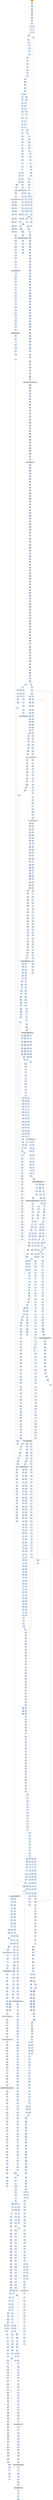 strict digraph G {
	graph [bgcolor=transparent,
		name=G
	];
	node [color=lightsteelblue,
		fillcolor=lightsteelblue,
		shape=rectangle,
		style=filled
	];
	a0x00427480pusha_	[color=lightgrey,
		fillcolor=orange,
		label=pusha];
	a0x00427481movl_0x41f000UINT32_esi	[label=movl];
	a0x00427480pusha_ -> a0x00427481movl_0x41f000UINT32_esi	[color="#000000"];
	a0x00427486leal__122880esi__edi	[label=leal];
	a0x00427481movl_0x41f000UINT32_esi -> a0x00427486leal__122880esi__edi	[color="#000000"];
	a0x0042748cpushl_edi	[label=pushl];
	a0x00427486leal__122880esi__edi -> a0x0042748cpushl_edi	[color="#000000"];
	a0x0042748djmp_0x0042749a	[label=jmp];
	a0x0042748cpushl_edi -> a0x0042748djmp_0x0042749a	[color="#000000"];
	a0x0042749amovl_esi__ebx	[label=movl];
	a0x0042748djmp_0x0042749a -> a0x0042749amovl_esi__ebx	[color="#000000"];
	a0x0042749csubl_0xfffffffcUINT8_esi	[label=subl];
	a0x0042749amovl_esi__ebx -> a0x0042749csubl_0xfffffffcUINT8_esi	[color="#000000"];
	a0x0042749fadcl_ebx_ebx	[label=adcl];
	a0x0042749csubl_0xfffffffcUINT8_esi -> a0x0042749fadcl_ebx_ebx	[color="#000000"];
	a0x004274a1jb_0x00427490	[label=jb];
	a0x0042749fadcl_ebx_ebx -> a0x004274a1jb_0x00427490	[color="#000000"];
	a0x00427490movb_esi__al	[label=movb];
	a0x004274a1jb_0x00427490 -> a0x00427490movb_esi__al	[color="#000000",
		label=T];
	a0x004274a3movl_0x1UINT32_eax	[label=movl];
	a0x004274a1jb_0x00427490 -> a0x004274a3movl_0x1UINT32_eax	[color="#000000",
		label=F];
	a0x00427492incl_esi	[label=incl];
	a0x00427490movb_esi__al -> a0x00427492incl_esi	[color="#000000"];
	a0x00427493movb_al_edi_	[label=movb];
	a0x00427492incl_esi -> a0x00427493movb_al_edi_	[color="#000000"];
	a0x00427495incl_edi	[label=incl];
	a0x00427493movb_al_edi_ -> a0x00427495incl_edi	[color="#000000"];
	a0x00427496addl_ebx_ebx	[label=addl];
	a0x00427495incl_edi -> a0x00427496addl_ebx_ebx	[color="#000000"];
	a0x00427498jne_0x004274a1	[label=jne];
	a0x00427496addl_ebx_ebx -> a0x00427498jne_0x004274a1	[color="#000000"];
	a0x004274a8addl_ebx_ebx	[label=addl];
	a0x004274a3movl_0x1UINT32_eax -> a0x004274a8addl_ebx_ebx	[color="#000000"];
	a0x004274aajne_0x004274b3	[label=jne];
	a0x004274a8addl_ebx_ebx -> a0x004274aajne_0x004274b3	[color="#000000"];
	a0x004274b3adcl_eax_eax	[label=adcl];
	a0x004274aajne_0x004274b3 -> a0x004274b3adcl_eax_eax	[color="#000000",
		label=T];
	a0x004274acmovl_esi__ebx	[label=movl];
	a0x004274aajne_0x004274b3 -> a0x004274acmovl_esi__ebx	[color="#000000",
		label=F];
	a0x004274b5addl_ebx_ebx	[label=addl];
	a0x004274b3adcl_eax_eax -> a0x004274b5addl_ebx_ebx	[color="#000000"];
	a0x004274b7jae_0x004274a8	[label=jae];
	a0x004274b5addl_ebx_ebx -> a0x004274b7jae_0x004274a8	[color="#000000"];
	a0x004274b9jne_0x004274c4	[label=jne];
	a0x004274b7jae_0x004274a8 -> a0x004274b9jne_0x004274c4	[color="#000000",
		label=F];
	a0x004274c4xorl_ecx_ecx	[label=xorl];
	a0x004274b9jne_0x004274c4 -> a0x004274c4xorl_ecx_ecx	[color="#000000",
		label=T];
	a0x004274bbmovl_esi__ebx	[label=movl];
	a0x004274b9jne_0x004274c4 -> a0x004274bbmovl_esi__ebx	[color="#000000",
		label=F];
	a0x004274c6subl_0x3UINT8_eax	[label=subl];
	a0x004274c4xorl_ecx_ecx -> a0x004274c6subl_0x3UINT8_eax	[color="#000000"];
	a0x004274c9jb_0x004274d8	[label=jb];
	a0x004274c6subl_0x3UINT8_eax -> a0x004274c9jb_0x004274d8	[color="#000000"];
	a0x004274cbshll_0x8UINT8_eax	[label=shll];
	a0x004274c9jb_0x004274d8 -> a0x004274cbshll_0x8UINT8_eax	[color="#000000",
		label=F];
	a0x004274d8addl_ebx_ebx	[label=addl];
	a0x004274c9jb_0x004274d8 -> a0x004274d8addl_ebx_ebx	[color="#000000",
		label=T];
	a0x004274cemovb_esi__al	[label=movb];
	a0x004274cbshll_0x8UINT8_eax -> a0x004274cemovb_esi__al	[color="#000000"];
	a0x004274d0incl_esi	[label=incl];
	a0x004274cemovb_esi__al -> a0x004274d0incl_esi	[color="#000000"];
	a0x004274d1xorl_0xffffffffUINT8_eax	[label=xorl];
	a0x004274d0incl_esi -> a0x004274d1xorl_0xffffffffUINT8_eax	[color="#000000"];
	a0x004274d4je_0x0042754a	[label=je];
	a0x004274d1xorl_0xffffffffUINT8_eax -> a0x004274d4je_0x0042754a	[color="#000000"];
	a0x004274d6movl_eax_ebp	[label=movl];
	a0x004274d4je_0x0042754a -> a0x004274d6movl_eax_ebp	[color="#000000",
		label=F];
	a0x0042754apopl_esi	[label=popl];
	a0x004274d4je_0x0042754a -> a0x0042754apopl_esi	[color="#000000",
		label=T];
	a0x004274d6movl_eax_ebp -> a0x004274d8addl_ebx_ebx	[color="#000000"];
	a0x004274dajne_0x004274e3	[label=jne];
	a0x004274d8addl_ebx_ebx -> a0x004274dajne_0x004274e3	[color="#000000"];
	a0x004274e3adcl_ecx_ecx	[label=adcl];
	a0x004274dajne_0x004274e3 -> a0x004274e3adcl_ecx_ecx	[color="#000000",
		label=T];
	a0x004274dcmovl_esi__ebx	[label=movl];
	a0x004274dajne_0x004274e3 -> a0x004274dcmovl_esi__ebx	[color="#000000",
		label=F];
	a0x004274e5addl_ebx_ebx	[label=addl];
	a0x004274e3adcl_ecx_ecx -> a0x004274e5addl_ebx_ebx	[color="#000000"];
	a0x004274e7jne_0x004274f0	[label=jne];
	a0x004274e5addl_ebx_ebx -> a0x004274e7jne_0x004274f0	[color="#000000"];
	a0x004274f0adcl_ecx_ecx	[label=adcl];
	a0x004274e7jne_0x004274f0 -> a0x004274f0adcl_ecx_ecx	[color="#000000",
		label=T];
	a0x004274e9movl_esi__ebx	[label=movl];
	a0x004274e7jne_0x004274f0 -> a0x004274e9movl_esi__ebx	[color="#000000",
		label=F];
	a0x004274f2jne_0x00427514	[label=jne];
	a0x004274f0adcl_ecx_ecx -> a0x004274f2jne_0x00427514	[color="#000000"];
	a0x00427514cmpl_0xfffff300UINT32_ebp	[label=cmpl];
	a0x004274f2jne_0x00427514 -> a0x00427514cmpl_0xfffff300UINT32_ebp	[color="#000000",
		label=T];
	a0x004274f4incl_ecx	[label=incl];
	a0x004274f2jne_0x00427514 -> a0x004274f4incl_ecx	[color="#000000",
		label=F];
	a0x0042751aadcl_0x1UINT8_ecx	[label=adcl];
	a0x00427514cmpl_0xfffff300UINT32_ebp -> a0x0042751aadcl_0x1UINT8_ecx	[color="#000000"];
	a0x0042751dleal_ediebp__edx	[label=leal];
	a0x0042751aadcl_0x1UINT8_ecx -> a0x0042751dleal_ediebp__edx	[color="#000000"];
	a0x00427520cmpl_0xfffffffcUINT8_ebp	[label=cmpl];
	a0x0042751dleal_ediebp__edx -> a0x00427520cmpl_0xfffffffcUINT8_ebp	[color="#000000"];
	a0x00427523jbe_0x00427534	[label=jbe];
	a0x00427520cmpl_0xfffffffcUINT8_ebp -> a0x00427523jbe_0x00427534	[color="#000000"];
	a0x00427534movl_edx__eax	[label=movl];
	a0x00427523jbe_0x00427534 -> a0x00427534movl_edx__eax	[color="#000000",
		label=T];
	a0x00427525movb_edx__al	[label=movb];
	a0x00427523jbe_0x00427534 -> a0x00427525movb_edx__al	[color="#000000",
		label=F];
	a0x00427536addl_0x4UINT8_edx	[label=addl];
	a0x00427534movl_edx__eax -> a0x00427536addl_0x4UINT8_edx	[color="#000000"];
	a0x00427539movl_eax_edi_	[label=movl];
	a0x00427536addl_0x4UINT8_edx -> a0x00427539movl_eax_edi_	[color="#000000"];
	a0x0042753baddl_0x4UINT8_edi	[label=addl];
	a0x00427539movl_eax_edi_ -> a0x0042753baddl_0x4UINT8_edi	[color="#000000"];
	a0x0042753esubl_0x4UINT8_ecx	[label=subl];
	a0x0042753baddl_0x4UINT8_edi -> a0x0042753esubl_0x4UINT8_ecx	[color="#000000"];
	a0x00427541ja_0x00427534	[label=ja];
	a0x0042753esubl_0x4UINT8_ecx -> a0x00427541ja_0x00427534	[color="#000000"];
	a0x00427543addl_ecx_edi	[label=addl];
	a0x00427541ja_0x00427534 -> a0x00427543addl_ecx_edi	[color="#000000",
		label=F];
	a0x00427545jmp_0x00427496	[label=jmp];
	a0x00427543addl_ecx_edi -> a0x00427545jmp_0x00427496	[color="#000000"];
	a0x00427545jmp_0x00427496 -> a0x00427496addl_ebx_ebx	[color="#000000"];
	a0x004274f5addl_ebx_ebx	[label=addl];
	a0x004274f4incl_ecx -> a0x004274f5addl_ebx_ebx	[color="#000000"];
	a0x004274f7jne_0x00427500	[label=jne];
	a0x004274f5addl_ebx_ebx -> a0x004274f7jne_0x00427500	[color="#000000"];
	a0x00427500adcl_ecx_ecx	[label=adcl];
	a0x004274f7jne_0x00427500 -> a0x00427500adcl_ecx_ecx	[color="#000000",
		label=T];
	a0x004274f9movl_esi__ebx	[label=movl];
	a0x004274f7jne_0x00427500 -> a0x004274f9movl_esi__ebx	[color="#000000",
		label=F];
	a0x00427502addl_ebx_ebx	[label=addl];
	a0x00427500adcl_ecx_ecx -> a0x00427502addl_ebx_ebx	[color="#000000"];
	a0x00427504jae_0x004274f5	[label=jae];
	a0x00427502addl_ebx_ebx -> a0x00427504jae_0x004274f5	[color="#000000"];
	a0x00427506jne_0x00427511	[label=jne];
	a0x00427504jae_0x004274f5 -> a0x00427506jne_0x00427511	[color="#000000",
		label=F];
	a0x00427511addl_0x2UINT8_ecx	[label=addl];
	a0x00427506jne_0x00427511 -> a0x00427511addl_0x2UINT8_ecx	[color="#000000",
		label=T];
	a0x00427508movl_esi__ebx	[label=movl];
	a0x00427506jne_0x00427511 -> a0x00427508movl_esi__ebx	[color="#000000",
		label=F];
	a0x00427511addl_0x2UINT8_ecx -> a0x00427514cmpl_0xfffff300UINT32_ebp	[color="#000000"];
	a0x004274desubl_0xfffffffcUINT8_esi	[label=subl];
	a0x004274dcmovl_esi__ebx -> a0x004274desubl_0xfffffffcUINT8_esi	[color="#000000"];
	a0x004274e1adcl_ebx_ebx	[label=adcl];
	a0x004274desubl_0xfffffffcUINT8_esi -> a0x004274e1adcl_ebx_ebx	[color="#000000"];
	a0x004274e1adcl_ebx_ebx -> a0x004274e3adcl_ecx_ecx	[color="#000000"];
	a0x00427527incl_edx	[label=incl];
	a0x00427525movb_edx__al -> a0x00427527incl_edx	[color="#000000"];
	a0x00427528movb_al_edi_	[label=movb];
	a0x00427527incl_edx -> a0x00427528movb_al_edi_	[color="#000000"];
	a0x0042752aincl_edi	[label=incl];
	a0x00427528movb_al_edi_ -> a0x0042752aincl_edi	[color="#000000"];
	a0x0042752bdecl_ecx	[label=decl];
	a0x0042752aincl_edi -> a0x0042752bdecl_ecx	[color="#000000"];
	a0x0042752cjne_0x00427525	[label=jne];
	a0x0042752bdecl_ecx -> a0x0042752cjne_0x00427525	[color="#000000"];
	a0x0042752ejmp_0x00427496	[label=jmp];
	a0x0042752cjne_0x00427525 -> a0x0042752ejmp_0x00427496	[color="#000000",
		label=F];
	a0x0042752ejmp_0x00427496 -> a0x00427496addl_ebx_ebx	[color="#000000"];
	a0x004274aesubl_0xfffffffcUINT8_esi	[label=subl];
	a0x004274acmovl_esi__ebx -> a0x004274aesubl_0xfffffffcUINT8_esi	[color="#000000"];
	a0x004274b1adcl_ebx_ebx	[label=adcl];
	a0x004274aesubl_0xfffffffcUINT8_esi -> a0x004274b1adcl_ebx_ebx	[color="#000000"];
	a0x004274b1adcl_ebx_ebx -> a0x004274b3adcl_eax_eax	[color="#000000"];
	a0x004274ebsubl_0xfffffffcUINT8_esi	[label=subl];
	a0x004274e9movl_esi__ebx -> a0x004274ebsubl_0xfffffffcUINT8_esi	[color="#000000"];
	a0x004274eeadcl_ebx_ebx	[label=adcl];
	a0x004274ebsubl_0xfffffffcUINT8_esi -> a0x004274eeadcl_ebx_ebx	[color="#000000"];
	a0x004274eeadcl_ebx_ebx -> a0x004274f0adcl_ecx_ecx	[color="#000000"];
	a0x0042750asubl_0xfffffffcUINT8_esi	[label=subl];
	a0x00427508movl_esi__ebx -> a0x0042750asubl_0xfffffffcUINT8_esi	[color="#000000"];
	a0x0042750dadcl_ebx_ebx	[label=adcl];
	a0x0042750asubl_0xfffffffcUINT8_esi -> a0x0042750dadcl_ebx_ebx	[color="#000000"];
	a0x0042750fjae_0x004274f5	[label=jae];
	a0x0042750dadcl_ebx_ebx -> a0x0042750fjae_0x004274f5	[color="#000000"];
	a0x0042750fjae_0x004274f5 -> a0x00427511addl_0x2UINT8_ecx	[color="#000000",
		label=F];
	a0x004274bdsubl_0xfffffffcUINT8_esi	[label=subl];
	a0x004274bbmovl_esi__ebx -> a0x004274bdsubl_0xfffffffcUINT8_esi	[color="#000000"];
	a0x004274c0adcl_ebx_ebx	[label=adcl];
	a0x004274bdsubl_0xfffffffcUINT8_esi -> a0x004274c0adcl_ebx_ebx	[color="#000000"];
	a0x004274c2jae_0x004274a8	[label=jae];
	a0x004274c0adcl_ebx_ebx -> a0x004274c2jae_0x004274a8	[color="#000000"];
	a0x004274c2jae_0x004274a8 -> a0x004274c4xorl_ecx_ecx	[color="#000000",
		label=F];
	a0x004274fbsubl_0xfffffffcUINT8_esi	[label=subl];
	a0x004274f9movl_esi__ebx -> a0x004274fbsubl_0xfffffffcUINT8_esi	[color="#000000"];
	a0x004274feadcl_ebx_ebx	[label=adcl];
	a0x004274fbsubl_0xfffffffcUINT8_esi -> a0x004274feadcl_ebx_ebx	[color="#000000"];
	a0x004274feadcl_ebx_ebx -> a0x00427500adcl_ecx_ecx	[color="#000000"];
	a0x0042754bmovl_esi_edi	[label=movl];
	a0x0042754apopl_esi -> a0x0042754bmovl_esi_edi	[color="#000000"];
	a0x0042754dmovl_0x13fUINT32_ecx	[label=movl];
	a0x0042754bmovl_esi_edi -> a0x0042754dmovl_0x13fUINT32_ecx	[color="#000000"];
	a0x00427552movb_edi__al	[label=movb];
	a0x0042754dmovl_0x13fUINT32_ecx -> a0x00427552movb_edi__al	[color="#000000"];
	a0x00427554incl_edi	[label=incl];
	a0x00427552movb_edi__al -> a0x00427554incl_edi	[color="#000000"];
	a0x00427555subb_0xffffffe8UINT8_al	[label=subb];
	a0x00427554incl_edi -> a0x00427555subb_0xffffffe8UINT8_al	[color="#000000"];
	a0x00427557cmpb_0x1UINT8_al	[label=cmpb];
	a0x00427555subb_0xffffffe8UINT8_al -> a0x00427557cmpb_0x1UINT8_al	[color="#000000"];
	a0x00427559ja_0x00427552	[label=ja];
	a0x00427557cmpb_0x1UINT8_al -> a0x00427559ja_0x00427552	[color="#000000"];
	a0x0042755bcmpb_0x6UINT8_edi_	[label=cmpb];
	a0x00427559ja_0x00427552 -> a0x0042755bcmpb_0x6UINT8_edi_	[color="#000000",
		label=F];
	a0x0042755ejne_0x00427552	[label=jne];
	a0x0042755bcmpb_0x6UINT8_edi_ -> a0x0042755ejne_0x00427552	[color="#000000"];
	a0x00427560movl_edi__eax	[label=movl];
	a0x0042755ejne_0x00427552 -> a0x00427560movl_edi__eax	[color="#000000",
		label=F];
	a0x00427562movb_0x4edi__bl	[label=movb];
	a0x00427560movl_edi__eax -> a0x00427562movb_0x4edi__bl	[color="#000000"];
	a0x00427565shrw_0x8UINT8_ax	[label=shrw];
	a0x00427562movb_0x4edi__bl -> a0x00427565shrw_0x8UINT8_ax	[color="#000000"];
	a0x00427569roll_0x10UINT8_eax	[label=roll];
	a0x00427565shrw_0x8UINT8_ax -> a0x00427569roll_0x10UINT8_eax	[color="#000000"];
	a0x0042756cxchgb_al_ah	[label=xchgb];
	a0x00427569roll_0x10UINT8_eax -> a0x0042756cxchgb_al_ah	[color="#000000"];
	a0x0042756esubl_edi_eax	[label=subl];
	a0x0042756cxchgb_al_ah -> a0x0042756esubl_edi_eax	[color="#000000"];
	a0x00427570subb_0xffffffe8UINT8_bl	[label=subb];
	a0x0042756esubl_edi_eax -> a0x00427570subb_0xffffffe8UINT8_bl	[color="#000000"];
	a0x00427573addl_esi_eax	[label=addl];
	a0x00427570subb_0xffffffe8UINT8_bl -> a0x00427573addl_esi_eax	[color="#000000"];
	a0x00427575movl_eax_edi_	[label=movl];
	a0x00427573addl_esi_eax -> a0x00427575movl_eax_edi_	[color="#000000"];
	a0x00427577addl_0x5UINT8_edi	[label=addl];
	a0x00427575movl_eax_edi_ -> a0x00427577addl_0x5UINT8_edi	[color="#000000"];
	a0x0042757amovb_bl_al	[label=movb];
	a0x00427577addl_0x5UINT8_edi -> a0x0042757amovb_bl_al	[color="#000000"];
	a0x0042757cloop_0x00427557	[label=loop];
	a0x0042757amovb_bl_al -> a0x0042757cloop_0x00427557	[color="#000000"];
	a0x0042757eleal_0x25000esi__edi	[label=leal];
	a0x0042757cloop_0x00427557 -> a0x0042757eleal_0x25000esi__edi	[color="#000000",
		label=F];
	a0x00427584movl_edi__eax	[label=movl];
	a0x0042757eleal_0x25000esi__edi -> a0x00427584movl_edi__eax	[color="#000000"];
	a0x00427586orl_eax_eax	[label=orl];
	a0x00427584movl_edi__eax -> a0x00427586orl_eax_eax	[color="#000000"];
	a0x00427588je_0x004275cf	[label=je];
	a0x00427586orl_eax_eax -> a0x00427588je_0x004275cf	[color="#000000"];
	a0x0042758amovl_0x4edi__ebx	[label=movl];
	a0x00427588je_0x004275cf -> a0x0042758amovl_0x4edi__ebx	[color="#000000",
		label=F];
	a0x004275cfmovl_0x27518esi__ebp	[label=movl];
	a0x00427588je_0x004275cf -> a0x004275cfmovl_0x27518esi__ebp	[color="#000000",
		label=T];
	a0x0042758dleal_0x27460eaxesi__eax	[label=leal];
	a0x0042758amovl_0x4edi__ebx -> a0x0042758dleal_0x27460eaxesi__eax	[color="#000000"];
	a0x00427594addl_esi_ebx	[label=addl];
	a0x0042758dleal_0x27460eaxesi__eax -> a0x00427594addl_esi_ebx	[color="#000000"];
	a0x00427596pushl_eax	[label=pushl];
	a0x00427594addl_esi_ebx -> a0x00427596pushl_eax	[color="#000000"];
	a0x00427597addl_0x8UINT8_edi	[label=addl];
	a0x00427596pushl_eax -> a0x00427597addl_0x8UINT8_edi	[color="#000000"];
	a0x0042759acall_0x2750cesi_	[label=call];
	a0x00427597addl_0x8UINT8_edi -> a0x0042759acall_0x2750cesi_	[color="#000000"];
	LOADLIBRARYA_KERNEL32_DLL	[color=lightgrey,
		fillcolor=lightgrey,
		label="LOADLIBRARYA-KERNEL32-DLL"];
	a0x0042759acall_0x2750cesi_ -> LOADLIBRARYA_KERNEL32_DLL	[color="#000000"];
	a0x004275a0xchgl_eax_ebp	[label=xchgl];
	LOADLIBRARYA_KERNEL32_DLL -> a0x004275a0xchgl_eax_ebp	[color="#000000"];
	a0x00401c91movl_0x80c808d0UINT32_esi_	[label=movl];
	LOADLIBRARYA_KERNEL32_DLL -> a0x00401c91movl_0x80c808d0UINT32_esi_	[color="#000000"];
	a0x004275a1movb_edi__al	[label=movb];
	a0x004275a0xchgl_eax_ebp -> a0x004275a1movb_edi__al	[color="#000000"];
	a0x004275a3incl_edi	[label=incl];
	a0x004275a1movb_edi__al -> a0x004275a3incl_edi	[color="#000000"];
	a0x004275a4orb_al_al	[label=orb];
	a0x004275a3incl_edi -> a0x004275a4orb_al_al	[color="#000000"];
	a0x004275a6je_0x00427584	[label=je];
	a0x004275a4orb_al_al -> a0x004275a6je_0x00427584	[color="#000000"];
	a0x004275a8movl_edi_ecx	[label=movl];
	a0x004275a6je_0x00427584 -> a0x004275a8movl_edi_ecx	[color="#000000",
		label=F];
	a0x004275aajns_0x004275b3	[label=jns];
	a0x004275a8movl_edi_ecx -> a0x004275aajns_0x004275b3	[color="#000000"];
	a0x004275b3pushl_edi	[label=pushl];
	a0x004275aajns_0x004275b3 -> a0x004275b3pushl_edi	[color="#000000",
		label=T];
	a0x004275acmovzwl_edi__eax	[label=movzwl];
	a0x004275aajns_0x004275b3 -> a0x004275acmovzwl_edi__eax	[color="#000000",
		label=F];
	a0x004275b4decl_eax	[label=decl];
	a0x004275b3pushl_edi -> a0x004275b4decl_eax	[color="#000000"];
	a0x004275b5repnz_scasb_es_edi__al	[label=repnz];
	a0x004275b4decl_eax -> a0x004275b5repnz_scasb_es_edi__al	[color="#000000"];
	a0x004275b7pushl_ebp	[label=pushl];
	a0x004275b5repnz_scasb_es_edi__al -> a0x004275b7pushl_ebp	[color="#000000"];
	a0x004275b8call_0x27514esi_	[label=call];
	a0x004275b7pushl_ebp -> a0x004275b8call_0x27514esi_	[color="#000000"];
	GETPROCADDRESS_KERNEL32_DLL	[color=lightgrey,
		fillcolor=lightgrey,
		label="GETPROCADDRESS-KERNEL32-DLL"];
	a0x004275b8call_0x27514esi_ -> GETPROCADDRESS_KERNEL32_DLL	[color="#000000"];
	a0x004275beorl_eax_eax	[label=orl];
	GETPROCADDRESS_KERNEL32_DLL -> a0x004275beorl_eax_eax	[color="#000000"];
	a0x004275c0je_0x004275c9	[label=je];
	a0x004275beorl_eax_eax -> a0x004275c0je_0x004275c9	[color="#000000"];
	a0x004275c2movl_eax_ebx_	[label=movl];
	a0x004275c0je_0x004275c9 -> a0x004275c2movl_eax_ebx_	[color="#000000",
		label=F];
	a0x004275c4addl_0x4UINT8_ebx	[label=addl];
	a0x004275c2movl_eax_ebx_ -> a0x004275c4addl_0x4UINT8_ebx	[color="#000000"];
	a0x004275c7jmp_0x004275a1	[label=jmp];
	a0x004275c4addl_0x4UINT8_ebx -> a0x004275c7jmp_0x004275a1	[color="#000000"];
	a0x004275afincl_edi	[label=incl];
	a0x004275acmovzwl_edi__eax -> a0x004275afincl_edi	[color="#000000"];
	a0x004275b0pushl_eax	[label=pushl];
	a0x004275afincl_edi -> a0x004275b0pushl_eax	[color="#000000"];
	a0x004275b1incl_edi	[label=incl];
	a0x004275b0pushl_eax -> a0x004275b1incl_edi	[color="#000000"];
	a0x004275b2movl_0xaef24857UINT32_ecx	[label=movl];
	a0x004275b1incl_edi -> a0x004275b2movl_0xaef24857UINT32_ecx	[color="#000000"];
	a0x004275b2movl_0xaef24857UINT32_ecx -> a0x004275b7pushl_ebp	[color="#000000"];
	a0x004275d5leal__4096esi__edi	[label=leal];
	a0x004275cfmovl_0x27518esi__ebp -> a0x004275d5leal__4096esi__edi	[color="#000000"];
	a0x004275dbmovl_0x1000UINT32_ebx	[label=movl];
	a0x004275d5leal__4096esi__edi -> a0x004275dbmovl_0x1000UINT32_ebx	[color="#000000"];
	a0x004275e0pushl_eax	[label=pushl];
	a0x004275dbmovl_0x1000UINT32_ebx -> a0x004275e0pushl_eax	[color="#000000"];
	a0x004275e1pushl_esp	[label=pushl];
	a0x004275e0pushl_eax -> a0x004275e1pushl_esp	[color="#000000"];
	a0x004275e2pushl_0x4UINT8	[label=pushl];
	a0x004275e1pushl_esp -> a0x004275e2pushl_0x4UINT8	[color="#000000"];
	a0x004275e4pushl_ebx	[label=pushl];
	a0x004275e2pushl_0x4UINT8 -> a0x004275e4pushl_ebx	[color="#000000"];
	a0x004275e5pushl_edi	[label=pushl];
	a0x004275e4pushl_ebx -> a0x004275e5pushl_edi	[color="#000000"];
	a0x004275e6call_ebp	[label=call];
	a0x004275e5pushl_edi -> a0x004275e6call_ebp	[color="#000000"];
	VIRTUALPROTECT_KERNEL32_DLL	[color=lightgrey,
		fillcolor=lightgrey,
		label="VIRTUALPROTECT-KERNEL32-DLL"];
	a0x004275e6call_ebp -> VIRTUALPROTECT_KERNEL32_DLL	[color="#000000"];
	a0x004275e8leal_0x1f7edi__eax	[label=leal];
	VIRTUALPROTECT_KERNEL32_DLL -> a0x004275e8leal_0x1f7edi__eax	[color="#000000"];
	a0x004275fdpopl_eax	[label=popl];
	VIRTUALPROTECT_KERNEL32_DLL -> a0x004275fdpopl_eax	[color="#000000"];
	a0x004275eeandb_0x7fUINT8_eax_	[label=andb];
	a0x004275e8leal_0x1f7edi__eax -> a0x004275eeandb_0x7fUINT8_eax_	[color="#000000"];
	a0x004275f1andb_0x7fUINT8_0x28eax_	[label=andb];
	a0x004275eeandb_0x7fUINT8_eax_ -> a0x004275f1andb_0x7fUINT8_0x28eax_	[color="#000000"];
	a0x004275f5popl_eax	[label=popl];
	a0x004275f1andb_0x7fUINT8_0x28eax_ -> a0x004275f5popl_eax	[color="#000000"];
	a0x004275f6pushl_eax	[label=pushl];
	a0x004275f5popl_eax -> a0x004275f6pushl_eax	[color="#000000"];
	a0x004275f7pushl_esp	[label=pushl];
	a0x004275f6pushl_eax -> a0x004275f7pushl_esp	[color="#000000"];
	a0x004275f8pushl_eax	[label=pushl];
	a0x004275f7pushl_esp -> a0x004275f8pushl_eax	[color="#000000"];
	a0x004275f9pushl_ebx	[label=pushl];
	a0x004275f8pushl_eax -> a0x004275f9pushl_ebx	[color="#000000"];
	a0x004275fapushl_edi	[label=pushl];
	a0x004275f9pushl_ebx -> a0x004275fapushl_edi	[color="#000000"];
	a0x004275fbcall_ebp	[label=call];
	a0x004275fapushl_edi -> a0x004275fbcall_ebp	[color="#000000"];
	a0x004275fepopa_	[label=popa];
	a0x004275fdpopl_eax -> a0x004275fepopa_	[color="#000000"];
	a0x004275ffleal__128esp__eax	[label=leal];
	a0x004275fepopa_ -> a0x004275ffleal__128esp__eax	[color="#000000"];
	a0x00427603pushl_0x0UINT8	[label=pushl];
	a0x004275ffleal__128esp__eax -> a0x00427603pushl_0x0UINT8	[color="#000000"];
	a0x00427605cmpl_eax_esp	[label=cmpl];
	a0x00427603pushl_0x0UINT8 -> a0x00427605cmpl_eax_esp	[color="#000000"];
	a0x00427607jne_0x00427603	[label=jne];
	a0x00427605cmpl_eax_esp -> a0x00427607jne_0x00427603	[color="#000000"];
	a0x00427609subl_0xffffff80UINT8_esp	[label=subl];
	a0x00427607jne_0x00427603 -> a0x00427609subl_0xffffff80UINT8_esp	[color="#000000",
		label=F];
	a0x0042760cjmp_0x004024a2	[label=jmp];
	a0x00427609subl_0xffffff80UINT8_esp -> a0x0042760cjmp_0x004024a2	[color="#000000"];
	a0x004024a2pushl_ebp	[label=pushl];
	a0x0042760cjmp_0x004024a2 -> a0x004024a2pushl_ebp	[color="#000000"];
	a0x004024a3movl_esp_ebp	[label=movl];
	a0x004024a2pushl_ebp -> a0x004024a3movl_esp_ebp	[color="#000000"];
	a0x004024a5pushl_0xffffffffUINT8	[label=pushl];
	a0x004024a3movl_esp_ebp -> a0x004024a5pushl_0xffffffffUINT8	[color="#000000"];
	a0x004024a7pushl_0x407178UINT32	[label=pushl];
	a0x004024a5pushl_0xffffffffUINT8 -> a0x004024a7pushl_0x407178UINT32	[color="#000000"];
	a0x004024acpushl_0x404ec8UINT32	[label=pushl];
	a0x004024a7pushl_0x407178UINT32 -> a0x004024acpushl_0x404ec8UINT32	[color="#000000"];
	a0x004024b1movl_fs_0_eax	[label=movl];
	a0x004024acpushl_0x404ec8UINT32 -> a0x004024b1movl_fs_0_eax	[color="#000000"];
	a0x004024b7pushl_eax	[label=pushl];
	a0x004024b1movl_fs_0_eax -> a0x004024b7pushl_eax	[color="#000000"];
	a0x004024b8movl_esp_fs_0	[label=movl];
	a0x004024b7pushl_eax -> a0x004024b8movl_esp_fs_0	[color="#000000"];
	a0x004024bfsubl_0x58UINT8_esp	[label=subl];
	a0x004024b8movl_esp_fs_0 -> a0x004024bfsubl_0x58UINT8_esp	[color="#000000"];
	a0x004024c2pushl_ebx	[label=pushl];
	a0x004024bfsubl_0x58UINT8_esp -> a0x004024c2pushl_ebx	[color="#000000"];
	a0x004024c3pushl_esi	[label=pushl];
	a0x004024c2pushl_ebx -> a0x004024c3pushl_esi	[color="#000000"];
	a0x004024c4pushl_edi	[label=pushl];
	a0x004024c3pushl_esi -> a0x004024c4pushl_edi	[color="#000000"];
	a0x004024c5movl_esp__24ebp_	[label=movl];
	a0x004024c4pushl_edi -> a0x004024c5movl_esp__24ebp_	[color="#000000"];
	a0x004024c8call_0x4070cc	[label=call];
	a0x004024c5movl_esp__24ebp_ -> a0x004024c8call_0x4070cc	[color="#000000"];
	GETVERSION_KERNEL32_DLL	[color=lightgrey,
		fillcolor=lightgrey,
		label="GETVERSION-KERNEL32-DLL"];
	a0x004024c8call_0x4070cc -> GETVERSION_KERNEL32_DLL	[color="#000000"];
	a0x004024cexorl_edx_edx	[label=xorl];
	GETVERSION_KERNEL32_DLL -> a0x004024cexorl_edx_edx	[color="#000000"];
	a0x004024d0movb_ah_dl	[label=movb];
	a0x004024cexorl_edx_edx -> a0x004024d0movb_ah_dl	[color="#000000"];
	a0x004024d2movl_edx_0x422df4	[label=movl];
	a0x004024d0movb_ah_dl -> a0x004024d2movl_edx_0x422df4	[color="#000000"];
	a0x004024d8movl_eax_ecx	[label=movl];
	a0x004024d2movl_edx_0x422df4 -> a0x004024d8movl_eax_ecx	[color="#000000"];
	a0x004024daandl_0xffUINT32_ecx	[label=andl];
	a0x004024d8movl_eax_ecx -> a0x004024daandl_0xffUINT32_ecx	[color="#000000"];
	a0x004024e0movl_ecx_0x422df0	[label=movl];
	a0x004024daandl_0xffUINT32_ecx -> a0x004024e0movl_ecx_0x422df0	[color="#000000"];
	a0x004024e6shll_0x8UINT8_ecx	[label=shll];
	a0x004024e0movl_ecx_0x422df0 -> a0x004024e6shll_0x8UINT8_ecx	[color="#000000"];
	a0x004024e9addl_edx_ecx	[label=addl];
	a0x004024e6shll_0x8UINT8_ecx -> a0x004024e9addl_edx_ecx	[color="#000000"];
	a0x004024ebmovl_ecx_0x422dec	[label=movl];
	a0x004024e9addl_edx_ecx -> a0x004024ebmovl_ecx_0x422dec	[color="#000000"];
	a0x004024f1shrl_0x10UINT8_eax	[label=shrl];
	a0x004024ebmovl_ecx_0x422dec -> a0x004024f1shrl_0x10UINT8_eax	[color="#000000"];
	a0x004024f4movl_eax_0x422de8	[label=movl];
	a0x004024f1shrl_0x10UINT8_eax -> a0x004024f4movl_eax_0x422de8	[color="#000000"];
	a0x004024f9xorl_esi_esi	[label=xorl];
	a0x004024f4movl_eax_0x422de8 -> a0x004024f9xorl_esi_esi	[color="#000000"];
	a0x004024fbpushl_esi	[label=pushl];
	a0x004024f9xorl_esi_esi -> a0x004024fbpushl_esi	[color="#000000"];
	a0x004024fccall_0x403b73	[label=call];
	a0x004024fbpushl_esi -> a0x004024fccall_0x403b73	[color="#000000"];
	a0x00403b73xorl_eax_eax	[label=xorl];
	a0x004024fccall_0x403b73 -> a0x00403b73xorl_eax_eax	[color="#000000"];
	a0x00403b75pushl_0x0UINT8	[label=pushl];
	a0x00403b73xorl_eax_eax -> a0x00403b75pushl_0x0UINT8	[color="#000000"];
	a0x00403b77cmpl_eax_0x8esp_	[label=cmpl];
	a0x00403b75pushl_0x0UINT8 -> a0x00403b77cmpl_eax_0x8esp_	[color="#000000"];
	a0x00403b7bpushl_0x1000UINT32	[label=pushl];
	a0x00403b77cmpl_eax_0x8esp_ -> a0x00403b7bpushl_0x1000UINT32	[color="#000000"];
	a0x00403b80sete_al	[label=sete];
	a0x00403b7bpushl_0x1000UINT32 -> a0x00403b80sete_al	[color="#000000"];
	a0x00403b83pushl_eax	[label=pushl];
	a0x00403b80sete_al -> a0x00403b83pushl_eax	[color="#000000"];
	a0x00403b84call_0x407094	[label=call];
	a0x00403b83pushl_eax -> a0x00403b84call_0x407094	[color="#000000"];
	HEAPCREATE_KERNEL32_DLL	[color=lightgrey,
		fillcolor=lightgrey,
		label="HEAPCREATE-KERNEL32-DLL"];
	a0x00403b84call_0x407094 -> HEAPCREATE_KERNEL32_DLL	[color="#000000"];
	a0x00403b8atestl_eax_eax	[label=testl];
	HEAPCREATE_KERNEL32_DLL -> a0x00403b8atestl_eax_eax	[color="#000000"];
	a0x00403b8cmovl_eax_0x423330	[label=movl];
	a0x00403b8atestl_eax_eax -> a0x00403b8cmovl_eax_0x423330	[color="#000000"];
	a0x00403b91je_0x403ba8	[label=je];
	a0x00403b8cmovl_eax_0x423330 -> a0x00403b91je_0x403ba8	[color="#000000"];
	a0x00403b93call_0x403baf	[label=call];
	a0x00403b91je_0x403ba8 -> a0x00403b93call_0x403baf	[color="#000000",
		label=F];
	a0x00403bafpushl_0x140UINT32	[label=pushl];
	a0x00403b93call_0x403baf -> a0x00403bafpushl_0x140UINT32	[color="#000000"];
	a0x00403bb4pushl_0x0UINT8	[label=pushl];
	a0x00403bafpushl_0x140UINT32 -> a0x00403bb4pushl_0x0UINT8	[color="#000000"];
	a0x00403bb6pushl_0x423330	[label=pushl];
	a0x00403bb4pushl_0x0UINT8 -> a0x00403bb6pushl_0x423330	[color="#000000"];
	a0x00403bbccall_0x4070e0	[label=call];
	a0x00403bb6pushl_0x423330 -> a0x00403bbccall_0x4070e0	[color="#000000"];
	HEAPALLOC_KERNEL32_DLL	[color=lightgrey,
		fillcolor=lightgrey,
		label="HEAPALLOC-KERNEL32-DLL"];
	a0x00403bbccall_0x4070e0 -> HEAPALLOC_KERNEL32_DLL	[color="#000000"];
	a0x00403bc2testl_eax_eax	[label=testl];
	HEAPALLOC_KERNEL32_DLL -> a0x00403bc2testl_eax_eax	[color="#000000"];
	a0x004042aecmpl_edi_eax	[label=cmpl];
	HEAPALLOC_KERNEL32_DLL -> a0x004042aecmpl_edi_eax	[color="#000000"];
	a0x004023ddpopl_esi	[label=popl];
	HEAPALLOC_KERNEL32_DLL -> a0x004023ddpopl_esi	[color="#000000"];
	a0x00405800movl_eax_edi	[label=movl];
	HEAPALLOC_KERNEL32_DLL -> a0x00405800movl_eax_edi	[color="#000000"];
	a0x00403bc4movl_eax_0x42332c	[label=movl];
	a0x00403bc2testl_eax_eax -> a0x00403bc4movl_eax_0x42332c	[color="#000000"];
	a0x00403bc9jne_0x403bcc	[label=jne];
	a0x00403bc4movl_eax_0x42332c -> a0x00403bc9jne_0x403bcc	[color="#000000"];
	a0x00403bccandl_0x0UINT8_0x423324	[label=andl];
	a0x00403bc9jne_0x403bcc -> a0x00403bccandl_0x0UINT8_0x423324	[color="#000000",
		label=T];
	a0x00403bd3andl_0x0UINT8_0x423328	[label=andl];
	a0x00403bccandl_0x0UINT8_0x423324 -> a0x00403bd3andl_0x0UINT8_0x423328	[color="#000000"];
	a0x00403bdapushl_0x1UINT8	[label=pushl];
	a0x00403bd3andl_0x0UINT8_0x423328 -> a0x00403bdapushl_0x1UINT8	[color="#000000"];
	a0x00403bdcmovl_eax_0x423320	[label=movl];
	a0x00403bdapushl_0x1UINT8 -> a0x00403bdcmovl_eax_0x423320	[color="#000000"];
	a0x00403be1movl_0x10UINT32_0x423318	[label=movl];
	a0x00403bdcmovl_eax_0x423320 -> a0x00403be1movl_0x10UINT32_0x423318	[color="#000000"];
	a0x00403bebpopl_eax	[label=popl];
	a0x00403be1movl_0x10UINT32_0x423318 -> a0x00403bebpopl_eax	[color="#000000"];
	a0x00403becret	[label=ret];
	a0x00403bebpopl_eax -> a0x00403becret	[color="#000000"];
	a0x00403b98testl_eax_eax	[label=testl];
	a0x00403becret -> a0x00403b98testl_eax_eax	[color="#000000"];
	a0x00403b9ajne_0x403bab	[label=jne];
	a0x00403b98testl_eax_eax -> a0x00403b9ajne_0x403bab	[color="#000000"];
	a0x00403babpushl_0x1UINT8	[label=pushl];
	a0x00403b9ajne_0x403bab -> a0x00403babpushl_0x1UINT8	[color="#000000",
		label=T];
	a0x00403badpopl_eax	[label=popl];
	a0x00403babpushl_0x1UINT8 -> a0x00403badpopl_eax	[color="#000000"];
	a0x00403baeret	[label=ret];
	a0x00403badpopl_eax -> a0x00403baeret	[color="#000000"];
	a0x00402501popl_ecx	[label=popl];
	a0x00403baeret -> a0x00402501popl_ecx	[color="#000000"];
	a0x00402502testl_eax_eax	[label=testl];
	a0x00402501popl_ecx -> a0x00402502testl_eax_eax	[color="#000000"];
	a0x00402504jne_0x40250e	[label=jne];
	a0x00402502testl_eax_eax -> a0x00402504jne_0x40250e	[color="#000000"];
	a0x0040250emovl_esi__4ebp_	[label=movl];
	a0x00402504jne_0x40250e -> a0x0040250emovl_esi__4ebp_	[color="#000000",
		label=T];
	a0x00402511call_0x404c23	[label=call];
	a0x0040250emovl_esi__4ebp_ -> a0x00402511call_0x404c23	[color="#000000"];
	a0x00404c23subl_0x44UINT8_esp	[label=subl];
	a0x00402511call_0x404c23 -> a0x00404c23subl_0x44UINT8_esp	[color="#000000"];
	a0x00404c26pushl_ebx	[label=pushl];
	a0x00404c23subl_0x44UINT8_esp -> a0x00404c26pushl_ebx	[color="#000000"];
	a0x00404c27pushl_ebp	[label=pushl];
	a0x00404c26pushl_ebx -> a0x00404c27pushl_ebp	[color="#000000"];
	a0x00404c28pushl_esi	[label=pushl];
	a0x00404c27pushl_ebp -> a0x00404c28pushl_esi	[color="#000000"];
	a0x00404c29pushl_edi	[label=pushl];
	a0x00404c28pushl_esi -> a0x00404c29pushl_edi	[color="#000000"];
	a0x00404c2apushl_0x100UINT32	[label=pushl];
	a0x00404c29pushl_edi -> a0x00404c2apushl_0x100UINT32	[color="#000000"];
	a0x00404c2fcall_0x40236b	[label=call];
	a0x00404c2apushl_0x100UINT32 -> a0x00404c2fcall_0x40236b	[color="#000000"];
	a0x0040236bpushl_0x422dd4	[label=pushl];
	a0x00402371pushl_0x8esp_	[label=pushl];
	a0x0040236bpushl_0x422dd4 -> a0x00402371pushl_0x8esp_	[color="#000000"];
	a0x00402375call_0x40237d	[label=call];
	a0x00402371pushl_0x8esp_ -> a0x00402375call_0x40237d	[color="#000000"];
	a0x0040237dcmpl_0xffffffe0UINT8_0x4esp_	[label=cmpl];
	a0x00402375call_0x40237d -> a0x0040237dcmpl_0xffffffe0UINT8_0x4esp_	[color="#000000"];
	a0x00402382ja_0x4023a6	[label=ja];
	a0x0040237dcmpl_0xffffffe0UINT8_0x4esp_ -> a0x00402382ja_0x4023a6	[color="#000000"];
	a0x00402384pushl_0x4esp_	[label=pushl];
	a0x00402382ja_0x4023a6 -> a0x00402384pushl_0x4esp_	[color="#000000",
		label=F];
	a0x00402388call_0x4023a9	[label=call];
	a0x00402384pushl_0x4esp_ -> a0x00402388call_0x4023a9	[color="#000000"];
	a0x004023a9pushl_esi	[label=pushl];
	a0x00402388call_0x4023a9 -> a0x004023a9pushl_esi	[color="#000000"];
	a0x004023aamovl_0x8esp__esi	[label=movl];
	a0x004023a9pushl_esi -> a0x004023aamovl_0x8esp__esi	[color="#000000"];
	a0x004023aecmpl_0x4229fc_esi	[label=cmpl];
	a0x004023aamovl_0x8esp__esi -> a0x004023aecmpl_0x4229fc_esi	[color="#000000"];
	a0x004023b4ja_0x4023c1	[label=ja];
	a0x004023aecmpl_0x4229fc_esi -> a0x004023b4ja_0x4023c1	[color="#000000"];
	a0x004023b6pushl_esi	[label=pushl];
	a0x004023b4ja_0x4023c1 -> a0x004023b6pushl_esi	[color="#000000",
		label=F];
	a0x004023c1testl_esi_esi	[label=testl];
	a0x004023b4ja_0x4023c1 -> a0x004023c1testl_esi_esi	[color="#000000",
		label=T];
	a0x004023b7call_0x403f43	[label=call];
	a0x004023b6pushl_esi -> a0x004023b7call_0x403f43	[color="#000000"];
	a0x00403f43pushl_ebp	[label=pushl];
	a0x004023b7call_0x403f43 -> a0x00403f43pushl_ebp	[color="#000000"];
	a0x00403f44movl_esp_ebp	[label=movl];
	a0x00403f43pushl_ebp -> a0x00403f44movl_esp_ebp	[color="#000000"];
	a0x00403f46subl_0x14UINT8_esp	[label=subl];
	a0x00403f44movl_esp_ebp -> a0x00403f46subl_0x14UINT8_esp	[color="#000000"];
	a0x00403f49movl_0x423328_eax	[label=movl];
	a0x00403f46subl_0x14UINT8_esp -> a0x00403f49movl_0x423328_eax	[color="#000000"];
	a0x00403f4emovl_0x42332c_edx	[label=movl];
	a0x00403f49movl_0x423328_eax -> a0x00403f4emovl_0x42332c_edx	[color="#000000"];
	a0x00403f54pushl_ebx	[label=pushl];
	a0x00403f4emovl_0x42332c_edx -> a0x00403f54pushl_ebx	[color="#000000"];
	a0x00403f55pushl_esi	[label=pushl];
	a0x00403f54pushl_ebx -> a0x00403f55pushl_esi	[color="#000000"];
	a0x00403f56leal_eaxeax4__eax	[label=leal];
	a0x00403f55pushl_esi -> a0x00403f56leal_eaxeax4__eax	[color="#000000"];
	a0x00403f59pushl_edi	[label=pushl];
	a0x00403f56leal_eaxeax4__eax -> a0x00403f59pushl_edi	[color="#000000"];
	a0x00403f5aleal_edxeax4__edi	[label=leal];
	a0x00403f59pushl_edi -> a0x00403f5aleal_edxeax4__edi	[color="#000000"];
	a0x00403f5dmovl_0x8ebp__eax	[label=movl];
	a0x00403f5aleal_edxeax4__edi -> a0x00403f5dmovl_0x8ebp__eax	[color="#000000"];
	a0x00403f60movl_edi__4ebp_	[label=movl];
	a0x00403f5dmovl_0x8ebp__eax -> a0x00403f60movl_edi__4ebp_	[color="#000000"];
	a0x00403f63leal_0x17eax__ecx	[label=leal];
	a0x00403f60movl_edi__4ebp_ -> a0x00403f63leal_0x17eax__ecx	[color="#000000"];
	a0x00403f66andl_0xfffffff0UINT8_ecx	[label=andl];
	a0x00403f63leal_0x17eax__ecx -> a0x00403f66andl_0xfffffff0UINT8_ecx	[color="#000000"];
	a0x00403f69movl_ecx__16ebp_	[label=movl];
	a0x00403f66andl_0xfffffff0UINT8_ecx -> a0x00403f69movl_ecx__16ebp_	[color="#000000"];
	a0x00403f6csarl_0x4UINT8_ecx	[label=sarl];
	a0x00403f69movl_ecx__16ebp_ -> a0x00403f6csarl_0x4UINT8_ecx	[color="#000000"];
	a0x00403f6fdecl_ecx	[label=decl];
	a0x00403f6csarl_0x4UINT8_ecx -> a0x00403f6fdecl_ecx	[color="#000000"];
	a0x00403f70cmpl_0x20UINT8_ecx	[label=cmpl];
	a0x00403f6fdecl_ecx -> a0x00403f70cmpl_0x20UINT8_ecx	[color="#000000"];
	a0x00403f73jnl_0x403f83	[label=jnl];
	a0x00403f70cmpl_0x20UINT8_ecx -> a0x00403f73jnl_0x403f83	[color="#000000"];
	a0x00403f75orl_0xffffffffUINT8_esi	[label=orl];
	a0x00403f73jnl_0x403f83 -> a0x00403f75orl_0xffffffffUINT8_esi	[color="#000000",
		label=F];
	a0x00403f78shrl_cl_esi	[label=shrl];
	a0x00403f75orl_0xffffffffUINT8_esi -> a0x00403f78shrl_cl_esi	[color="#000000"];
	a0x00403f7aorl_0xffffffffUINT8__8ebp_	[label=orl];
	a0x00403f78shrl_cl_esi -> a0x00403f7aorl_0xffffffffUINT8__8ebp_	[color="#000000"];
	a0x00403f7emovl_esi__12ebp_	[label=movl];
	a0x00403f7aorl_0xffffffffUINT8__8ebp_ -> a0x00403f7emovl_esi__12ebp_	[color="#000000"];
	a0x00403f81jmp_0x403f93	[label=jmp];
	a0x00403f7emovl_esi__12ebp_ -> a0x00403f81jmp_0x403f93	[color="#000000"];
	a0x00403f93movl_0x423320_eax	[label=movl];
	a0x00403f81jmp_0x403f93 -> a0x00403f93movl_0x423320_eax	[color="#000000"];
	a0x00403f98movl_eax_ebx	[label=movl];
	a0x00403f93movl_0x423320_eax -> a0x00403f98movl_eax_ebx	[color="#000000"];
	a0x00403f9acmpl_edi_ebx	[label=cmpl];
	a0x00403f98movl_eax_ebx -> a0x00403f9acmpl_edi_ebx	[color="#000000"];
	a0x00403f9cmovl_ebx_0x8ebp_	[label=movl];
	a0x00403f9acmpl_edi_ebx -> a0x00403f9cmovl_ebx_0x8ebp_	[color="#000000"];
	a0x00403f9fjae_0x403fba	[label=jae];
	a0x00403f9cmovl_ebx_0x8ebp_ -> a0x00403f9fjae_0x403fba	[color="#000000"];
	a0x00403fbacmpl__4ebp__ebx	[label=cmpl];
	a0x00403f9fjae_0x403fba -> a0x00403fbacmpl__4ebp__ebx	[color="#000000",
		label=T];
	a0x00403fa1movl_0x4ebx__ecx	[label=movl];
	a0x00403f9fjae_0x403fba -> a0x00403fa1movl_0x4ebx__ecx	[color="#000000",
		label=F];
	a0x00403fbdjne_0x404038	[label=jne];
	a0x00403fbacmpl__4ebp__ebx -> a0x00403fbdjne_0x404038	[color="#000000"];
	a0x00403fbfmovl_edx_ebx	[label=movl];
	a0x00403fbdjne_0x404038 -> a0x00403fbfmovl_edx_ebx	[color="#000000",
		label=F];
	a0x00404038movl_ebx_0x423320	[label=movl];
	a0x00403fbdjne_0x404038 -> a0x00404038movl_ebx_0x423320	[color="#000000",
		label=T];
	a0x00403fc1cmpl_eax_ebx	[label=cmpl];
	a0x00403fbfmovl_edx_ebx -> a0x00403fc1cmpl_eax_ebx	[color="#000000"];
	a0x00403fc3movl_ebx_0x8ebp_	[label=movl];
	a0x00403fc1cmpl_eax_ebx -> a0x00403fc3movl_ebx_0x8ebp_	[color="#000000"];
	a0x00403fc6jae_0x403fdd	[label=jae];
	a0x00403fc3movl_ebx_0x8ebp_ -> a0x00403fc6jae_0x403fdd	[color="#000000"];
	a0x00403fddjne_0x404038	[label=jne];
	a0x00403fc6jae_0x403fdd -> a0x00403fddjne_0x404038	[color="#000000",
		label=T];
	a0x00403fdfcmpl__4ebp__ebx	[label=cmpl];
	a0x00403fddjne_0x404038 -> a0x00403fdfcmpl__4ebp__ebx	[color="#000000",
		label=F];
	a0x00403fe2jae_0x403ff5	[label=jae];
	a0x00403fdfcmpl__4ebp__ebx -> a0x00403fe2jae_0x403ff5	[color="#000000"];
	a0x00403ff5jne_0x40401d	[label=jne];
	a0x00403fe2jae_0x403ff5 -> a0x00403ff5jne_0x40401d	[color="#000000",
		label=T];
	a0x00403ff7movl_edx_ebx	[label=movl];
	a0x00403ff5jne_0x40401d -> a0x00403ff7movl_edx_ebx	[color="#000000",
		label=F];
	a0x00403ff9cmpl_eax_ebx	[label=cmpl];
	a0x00403ff7movl_edx_ebx -> a0x00403ff9cmpl_eax_ebx	[color="#000000"];
	a0x00403ffbmovl_ebx_0x8ebp_	[label=movl];
	a0x00403ff9cmpl_eax_ebx -> a0x00403ffbmovl_ebx_0x8ebp_	[color="#000000"];
	a0x00403ffejae_0x40400d	[label=jae];
	a0x00403ffbmovl_ebx_0x8ebp_ -> a0x00403ffejae_0x40400d	[color="#000000"];
	a0x0040400djne_0x40401d	[label=jne];
	a0x00403ffejae_0x40400d -> a0x0040400djne_0x40401d	[color="#000000",
		label=T];
	a0x0040400fcall_0x40424c	[label=call];
	a0x0040400djne_0x40401d -> a0x0040400fcall_0x40424c	[color="#000000",
		label=F];
	a0x0040424cmovl_0x423328_eax	[label=movl];
	a0x0040400fcall_0x40424c -> a0x0040424cmovl_0x423328_eax	[color="#000000"];
	a0x00404251movl_0x423318_ecx	[label=movl];
	a0x0040424cmovl_0x423328_eax -> a0x00404251movl_0x423318_ecx	[color="#000000"];
	a0x00404257pushl_esi	[label=pushl];
	a0x00404251movl_0x423318_ecx -> a0x00404257pushl_esi	[color="#000000"];
	a0x00404258pushl_edi	[label=pushl];
	a0x00404257pushl_esi -> a0x00404258pushl_edi	[color="#000000"];
	a0x00404259xorl_edi_edi	[label=xorl];
	a0x00404258pushl_edi -> a0x00404259xorl_edi_edi	[color="#000000"];
	a0x0040425bcmpl_ecx_eax	[label=cmpl];
	a0x00404259xorl_edi_edi -> a0x0040425bcmpl_ecx_eax	[color="#000000"];
	a0x0040425djne_0x40428f	[label=jne];
	a0x0040425bcmpl_ecx_eax -> a0x0040425djne_0x40428f	[color="#000000"];
	a0x0040428fmovl_0x42332c_ecx	[label=movl];
	a0x0040425djne_0x40428f -> a0x0040428fmovl_0x42332c_ecx	[color="#000000",
		label=T];
	a0x00404295pushl_0x41c4UINT32	[label=pushl];
	a0x0040428fmovl_0x42332c_ecx -> a0x00404295pushl_0x41c4UINT32	[color="#000000"];
	a0x0040429apushl_0x8UINT8	[label=pushl];
	a0x00404295pushl_0x41c4UINT32 -> a0x0040429apushl_0x8UINT8	[color="#000000"];
	a0x0040429cleal_eaxeax4__eax	[label=leal];
	a0x0040429apushl_0x8UINT8 -> a0x0040429cleal_eaxeax4__eax	[color="#000000"];
	a0x0040429fpushl_0x423330	[label=pushl];
	a0x0040429cleal_eaxeax4__eax -> a0x0040429fpushl_0x423330	[color="#000000"];
	a0x004042a5leal_ecxeax4__esi	[label=leal];
	a0x0040429fpushl_0x423330 -> a0x004042a5leal_ecxeax4__esi	[color="#000000"];
	a0x004042a8call_0x4070e0	[label=call];
	a0x004042a5leal_ecxeax4__esi -> a0x004042a8call_0x4070e0	[color="#000000"];
	a0x004042a8call_0x4070e0 -> HEAPALLOC_KERNEL32_DLL	[color="#000000"];
	a0x004042b0movl_eax_0x10esi_	[label=movl];
	a0x004042aecmpl_edi_eax -> a0x004042b0movl_eax_0x10esi_	[color="#000000"];
	a0x004042b3je_0x4042df	[label=je];
	a0x004042b0movl_eax_0x10esi_ -> a0x004042b3je_0x4042df	[color="#000000"];
	a0x004042b5pushl_0x4UINT8	[label=pushl];
	a0x004042b3je_0x4042df -> a0x004042b5pushl_0x4UINT8	[color="#000000",
		label=F];
	a0x004042b7pushl_0x2000UINT32	[label=pushl];
	a0x004042b5pushl_0x4UINT8 -> a0x004042b7pushl_0x2000UINT32	[color="#000000"];
	a0x004042bcpushl_0x100000UINT32	[label=pushl];
	a0x004042b7pushl_0x2000UINT32 -> a0x004042bcpushl_0x100000UINT32	[color="#000000"];
	a0x004042c1pushl_edi	[label=pushl];
	a0x004042bcpushl_0x100000UINT32 -> a0x004042c1pushl_edi	[color="#000000"];
	a0x004042c2call_0x40708c	[label=call];
	a0x004042c1pushl_edi -> a0x004042c2call_0x40708c	[color="#000000"];
	VIRTUALALLOC_KERNEL32_DLL	[color=lightgrey,
		fillcolor=lightgrey,
		label="VIRTUALALLOC-KERNEL32-DLL"];
	a0x004042c2call_0x40708c -> VIRTUALALLOC_KERNEL32_DLL	[color="#000000"];
	a0x004042c8cmpl_edi_eax	[label=cmpl];
	VIRTUALALLOC_KERNEL32_DLL -> a0x004042c8cmpl_edi_eax	[color="#000000"];
	a0x00404354testl_eax_eax	[label=testl];
	VIRTUALALLOC_KERNEL32_DLL -> a0x00404354testl_eax_eax	[color="#000000"];
	a0x004042camovl_eax_0xcesi_	[label=movl];
	a0x004042c8cmpl_edi_eax -> a0x004042camovl_eax_0xcesi_	[color="#000000"];
	a0x004042cdjne_0x4042e3	[label=jne];
	a0x004042camovl_eax_0xcesi_ -> a0x004042cdjne_0x4042e3	[color="#000000"];
	a0x004042e3orl_0xffffffffUINT8_0x8esi_	[label=orl];
	a0x004042cdjne_0x4042e3 -> a0x004042e3orl_0xffffffffUINT8_0x8esi_	[color="#000000",
		label=T];
	a0x004042e7movl_edi_esi_	[label=movl];
	a0x004042e3orl_0xffffffffUINT8_0x8esi_ -> a0x004042e7movl_edi_esi_	[color="#000000"];
	a0x004042e9movl_edi_0x4esi_	[label=movl];
	a0x004042e7movl_edi_esi_ -> a0x004042e9movl_edi_0x4esi_	[color="#000000"];
	a0x004042ecincl_0x423328	[label=incl];
	a0x004042e9movl_edi_0x4esi_ -> a0x004042ecincl_0x423328	[color="#000000"];
	a0x004042f2movl_0x10esi__eax	[label=movl];
	a0x004042ecincl_0x423328 -> a0x004042f2movl_0x10esi__eax	[color="#000000"];
	a0x004042f5orl_0xffffffffUINT8_eax_	[label=orl];
	a0x004042f2movl_0x10esi__eax -> a0x004042f5orl_0xffffffffUINT8_eax_	[color="#000000"];
	a0x004042f8movl_esi_eax	[label=movl];
	a0x004042f5orl_0xffffffffUINT8_eax_ -> a0x004042f8movl_esi_eax	[color="#000000"];
	a0x004042fapopl_edi	[label=popl];
	a0x004042f8movl_esi_eax -> a0x004042fapopl_edi	[color="#000000"];
	a0x004042fbpopl_esi	[label=popl];
	a0x004042fapopl_edi -> a0x004042fbpopl_esi	[color="#000000"];
	a0x004042fcret	[label=ret];
	a0x004042fbpopl_esi -> a0x004042fcret	[color="#000000"];
	a0x00404014movl_eax_ebx	[label=movl];
	a0x004042fcret -> a0x00404014movl_eax_ebx	[color="#000000"];
	a0x00404016testl_ebx_ebx	[label=testl];
	a0x00404014movl_eax_ebx -> a0x00404016testl_ebx_ebx	[color="#000000"];
	a0x00404018movl_ebx_0x8ebp_	[label=movl];
	a0x00404016testl_ebx_ebx -> a0x00404018movl_ebx_0x8ebp_	[color="#000000"];
	a0x0040401bje_0x404031	[label=je];
	a0x00404018movl_ebx_0x8ebp_ -> a0x0040401bje_0x404031	[color="#000000"];
	a0x0040401dpushl_ebx	[label=pushl];
	a0x0040401bje_0x404031 -> a0x0040401dpushl_ebx	[color="#000000",
		label=F];
	a0x0040401ecall_0x4042fd	[label=call];
	a0x0040401dpushl_ebx -> a0x0040401ecall_0x4042fd	[color="#000000"];
	a0x004042fdpushl_ebp	[label=pushl];
	a0x0040401ecall_0x4042fd -> a0x004042fdpushl_ebp	[color="#000000"];
	a0x004042femovl_esp_ebp	[label=movl];
	a0x004042fdpushl_ebp -> a0x004042femovl_esp_ebp	[color="#000000"];
	a0x00404300pushl_ecx	[label=pushl];
	a0x004042femovl_esp_ebp -> a0x00404300pushl_ecx	[color="#000000"];
	a0x00404301movl_0x8ebp__ecx	[label=movl];
	a0x00404300pushl_ecx -> a0x00404301movl_0x8ebp__ecx	[color="#000000"];
	a0x00404304pushl_ebx	[label=pushl];
	a0x00404301movl_0x8ebp__ecx -> a0x00404304pushl_ebx	[color="#000000"];
	a0x00404305pushl_esi	[label=pushl];
	a0x00404304pushl_ebx -> a0x00404305pushl_esi	[color="#000000"];
	a0x00404306pushl_edi	[label=pushl];
	a0x00404305pushl_esi -> a0x00404306pushl_edi	[color="#000000"];
	a0x00404307movl_0x10ecx__esi	[label=movl];
	a0x00404306pushl_edi -> a0x00404307movl_0x10ecx__esi	[color="#000000"];
	a0x0040430amovl_0x8ecx__eax	[label=movl];
	a0x00404307movl_0x10ecx__esi -> a0x0040430amovl_0x8ecx__eax	[color="#000000"];
	a0x0040430dxorl_ebx_ebx	[label=xorl];
	a0x0040430amovl_0x8ecx__eax -> a0x0040430dxorl_ebx_ebx	[color="#000000"];
	a0x0040430ftestl_eax_eax	[label=testl];
	a0x0040430dxorl_ebx_ebx -> a0x0040430ftestl_eax_eax	[color="#000000"];
	a0x00404311jl_0x404318	[label=jl];
	a0x0040430ftestl_eax_eax -> a0x00404311jl_0x404318	[color="#000000"];
	a0x00404318movl_ebx_eax	[label=movl];
	a0x00404311jl_0x404318 -> a0x00404318movl_ebx_eax	[color="#000000",
		label=T];
	a0x0040431apushl_0x3fUINT8	[label=pushl];
	a0x00404318movl_ebx_eax -> a0x0040431apushl_0x3fUINT8	[color="#000000"];
	a0x0040431cimull_0x204UINT32_eax_eax	[label=imull];
	a0x0040431apushl_0x3fUINT8 -> a0x0040431cimull_0x204UINT32_eax_eax	[color="#000000"];
	a0x00404322popl_edx	[label=popl];
	a0x0040431cimull_0x204UINT32_eax_eax -> a0x00404322popl_edx	[color="#000000"];
	a0x00404323leal_0x144eaxesi__eax	[label=leal];
	a0x00404322popl_edx -> a0x00404323leal_0x144eaxesi__eax	[color="#000000"];
	a0x0040432amovl_eax__4ebp_	[label=movl];
	a0x00404323leal_0x144eaxesi__eax -> a0x0040432amovl_eax__4ebp_	[color="#000000"];
	a0x0040432dmovl_eax_0x8eax_	[label=movl];
	a0x0040432amovl_eax__4ebp_ -> a0x0040432dmovl_eax_0x8eax_	[color="#000000"];
	a0x00404330movl_eax_0x4eax_	[label=movl];
	a0x0040432dmovl_eax_0x8eax_ -> a0x00404330movl_eax_0x4eax_	[color="#000000"];
	a0x00404333addl_0x8UINT8_eax	[label=addl];
	a0x00404330movl_eax_0x4eax_ -> a0x00404333addl_0x8UINT8_eax	[color="#000000"];
	a0x00404336decl_edx	[label=decl];
	a0x00404333addl_0x8UINT8_eax -> a0x00404336decl_edx	[color="#000000"];
	a0x00404337jne_0x40432d	[label=jne];
	a0x00404336decl_edx -> a0x00404337jne_0x40432d	[color="#000000"];
	a0x00404339movl_ebx_edi	[label=movl];
	a0x00404337jne_0x40432d -> a0x00404339movl_ebx_edi	[color="#000000",
		label=F];
	a0x0040433bpushl_0x4UINT8	[label=pushl];
	a0x00404339movl_ebx_edi -> a0x0040433bpushl_0x4UINT8	[color="#000000"];
	a0x0040433dshll_0xfUINT8_edi	[label=shll];
	a0x0040433bpushl_0x4UINT8 -> a0x0040433dshll_0xfUINT8_edi	[color="#000000"];
	a0x00404340addl_0xcecx__edi	[label=addl];
	a0x0040433dshll_0xfUINT8_edi -> a0x00404340addl_0xcecx__edi	[color="#000000"];
	a0x00404343pushl_0x1000UINT32	[label=pushl];
	a0x00404340addl_0xcecx__edi -> a0x00404343pushl_0x1000UINT32	[color="#000000"];
	a0x00404348pushl_0x8000UINT32	[label=pushl];
	a0x00404343pushl_0x1000UINT32 -> a0x00404348pushl_0x8000UINT32	[color="#000000"];
	a0x0040434dpushl_edi	[label=pushl];
	a0x00404348pushl_0x8000UINT32 -> a0x0040434dpushl_edi	[color="#000000"];
	a0x0040434ecall_0x40708c	[label=call];
	a0x0040434dpushl_edi -> a0x0040434ecall_0x40708c	[color="#000000"];
	a0x00404356jne_0x404360	[label=jne];
	a0x00404354testl_eax_eax -> a0x00404356jne_0x404360	[color="#000000"];
	a0x00404360leal_0x7000edi__edx	[label=leal];
	a0x00404356jne_0x404360 -> a0x00404360leal_0x7000edi__edx	[color="#000000",
		label=T];
	a0x00404366cmpl_edx_edi	[label=cmpl];
	a0x00404360leal_0x7000edi__edx -> a0x00404366cmpl_edx_edi	[color="#000000"];
	a0x00404368ja_0x4043a6	[label=ja];
	a0x00404366cmpl_edx_edi -> a0x00404368ja_0x4043a6	[color="#000000"];
	a0x0040436aleal_0x10edi__eax	[label=leal];
	a0x00404368ja_0x4043a6 -> a0x0040436aleal_0x10edi__eax	[color="#000000",
		label=F];
	a0x0040436dorl_0xffffffffUINT8__8eax_	[label=orl];
	a0x0040436aleal_0x10edi__eax -> a0x0040436dorl_0xffffffffUINT8__8eax_	[color="#000000"];
	a0x00404371orl_0xffffffffUINT8_0xfeceax_	[label=orl];
	a0x0040436dorl_0xffffffffUINT8__8eax_ -> a0x00404371orl_0xffffffffUINT8_0xfeceax_	[color="#000000"];
	a0x00404378leal_0xffceax__ecx	[label=leal];
	a0x00404371orl_0xffffffffUINT8_0xfeceax_ -> a0x00404378leal_0xffceax__ecx	[color="#000000"];
	a0x0040437emovl_0xff0UINT32__4eax_	[label=movl];
	a0x00404378leal_0xffceax__ecx -> a0x0040437emovl_0xff0UINT32__4eax_	[color="#000000"];
	a0x00404385movl_ecx_eax_	[label=movl];
	a0x0040437emovl_0xff0UINT32__4eax_ -> a0x00404385movl_ecx_eax_	[color="#000000"];
	a0x00404387leal__4100eax__ecx	[label=leal];
	a0x00404385movl_ecx_eax_ -> a0x00404387leal__4100eax__ecx	[color="#000000"];
	a0x0040438dmovl_ecx_0x4eax_	[label=movl];
	a0x00404387leal__4100eax__ecx -> a0x0040438dmovl_ecx_0x4eax_	[color="#000000"];
	a0x00404390movl_0xff0UINT32_0xfe8eax_	[label=movl];
	a0x0040438dmovl_ecx_0x4eax_ -> a0x00404390movl_0xff0UINT32_0xfe8eax_	[color="#000000"];
	a0x0040439aaddl_0x1000UINT32_eax	[label=addl];
	a0x00404390movl_0xff0UINT32_0xfe8eax_ -> a0x0040439aaddl_0x1000UINT32_eax	[color="#000000"];
	a0x0040439fleal__16eax__ecx	[label=leal];
	a0x0040439aaddl_0x1000UINT32_eax -> a0x0040439fleal__16eax__ecx	[color="#000000"];
	a0x004043a2cmpl_edx_ecx	[label=cmpl];
	a0x0040439fleal__16eax__ecx -> a0x004043a2cmpl_edx_ecx	[color="#000000"];
	a0x004043a4jbe_0x40436d	[label=jbe];
	a0x004043a2cmpl_edx_ecx -> a0x004043a4jbe_0x40436d	[color="#000000"];
	a0x004043a6movl__4ebp__eax	[label=movl];
	a0x004043a4jbe_0x40436d -> a0x004043a6movl__4ebp__eax	[color="#000000",
		label=F];
	a0x004043a9leal_0xcedi__ecx	[label=leal];
	a0x004043a6movl__4ebp__eax -> a0x004043a9leal_0xcedi__ecx	[color="#000000"];
	a0x004043acaddl_0x1f8UINT32_eax	[label=addl];
	a0x004043a9leal_0xcedi__ecx -> a0x004043acaddl_0x1f8UINT32_eax	[color="#000000"];
	a0x004043b1pushl_0x1UINT8	[label=pushl];
	a0x004043acaddl_0x1f8UINT32_eax -> a0x004043b1pushl_0x1UINT8	[color="#000000"];
	a0x004043b3popl_edi	[label=popl];
	a0x004043b1pushl_0x1UINT8 -> a0x004043b3popl_edi	[color="#000000"];
	a0x004043b4movl_ecx_0x4eax_	[label=movl];
	a0x004043b3popl_edi -> a0x004043b4movl_ecx_0x4eax_	[color="#000000"];
	a0x004043b7movl_eax_0x8ecx_	[label=movl];
	a0x004043b4movl_ecx_0x4eax_ -> a0x004043b7movl_eax_0x8ecx_	[color="#000000"];
	a0x004043baleal_0xcedx__ecx	[label=leal];
	a0x004043b7movl_eax_0x8ecx_ -> a0x004043baleal_0xcedx__ecx	[color="#000000"];
	a0x004043bdmovl_ecx_0x8eax_	[label=movl];
	a0x004043baleal_0xcedx__ecx -> a0x004043bdmovl_ecx_0x8eax_	[color="#000000"];
	a0x004043c0movl_eax_0x4ecx_	[label=movl];
	a0x004043bdmovl_ecx_0x8eax_ -> a0x004043c0movl_eax_0x4ecx_	[color="#000000"];
	a0x004043c3andl_0x0UINT8_0x44esiebx4_	[label=andl];
	a0x004043c0movl_eax_0x4ecx_ -> a0x004043c3andl_0x0UINT8_0x44esiebx4_	[color="#000000"];
	a0x004043c8movl_edi_0xc4esiebx4_	[label=movl];
	a0x004043c3andl_0x0UINT8_0x44esiebx4_ -> a0x004043c8movl_edi_0xc4esiebx4_	[color="#000000"];
	a0x004043cfmovb_0x43esi__al	[label=movb];
	a0x004043c8movl_edi_0xc4esiebx4_ -> a0x004043cfmovb_0x43esi__al	[color="#000000"];
	a0x004043d2movb_al_cl	[label=movb];
	a0x004043cfmovb_0x43esi__al -> a0x004043d2movb_al_cl	[color="#000000"];
	a0x004043d4incb_cl	[label=incb];
	a0x004043d2movb_al_cl -> a0x004043d4incb_cl	[color="#000000"];
	a0x004043d6testb_al_al	[label=testb];
	a0x004043d4incb_cl -> a0x004043d6testb_al_al	[color="#000000"];
	a0x004043d8movl_0x8ebp__eax	[label=movl];
	a0x004043d6testb_al_al -> a0x004043d8movl_0x8ebp__eax	[color="#000000"];
	a0x004043dbmovb_cl_0x43esi_	[label=movb];
	a0x004043d8movl_0x8ebp__eax -> a0x004043dbmovb_cl_0x43esi_	[color="#000000"];
	a0x004043dejne_0x4043e3	[label=jne];
	a0x004043dbmovb_cl_0x43esi_ -> a0x004043dejne_0x4043e3	[color="#000000"];
	a0x004043e0orl_edi_0x4eax_	[label=orl];
	a0x004043dejne_0x4043e3 -> a0x004043e0orl_edi_0x4eax_	[color="#000000",
		label=F];
	a0x004043e3movl_0x80000000UINT32_edx	[label=movl];
	a0x004043e0orl_edi_0x4eax_ -> a0x004043e3movl_0x80000000UINT32_edx	[color="#000000"];
	a0x004043e8movl_ebx_ecx	[label=movl];
	a0x004043e3movl_0x80000000UINT32_edx -> a0x004043e8movl_ebx_ecx	[color="#000000"];
	a0x004043eashrl_cl_edx	[label=shrl];
	a0x004043e8movl_ebx_ecx -> a0x004043eashrl_cl_edx	[color="#000000"];
	a0x004043ecnotl_edx	[label=notl];
	a0x004043eashrl_cl_edx -> a0x004043ecnotl_edx	[color="#000000"];
	a0x004043eeandl_edx_0x8eax_	[label=andl];
	a0x004043ecnotl_edx -> a0x004043eeandl_edx_0x8eax_	[color="#000000"];
	a0x004043f1movl_ebx_eax	[label=movl];
	a0x004043eeandl_edx_0x8eax_ -> a0x004043f1movl_ebx_eax	[color="#000000"];
	a0x004043f3popl_edi	[label=popl];
	a0x004043f1movl_ebx_eax -> a0x004043f3popl_edi	[color="#000000"];
	a0x004043f4popl_esi	[label=popl];
	a0x004043f3popl_edi -> a0x004043f4popl_esi	[color="#000000"];
	a0x004043f5popl_ebx	[label=popl];
	a0x004043f4popl_esi -> a0x004043f5popl_ebx	[color="#000000"];
	a0x004043f6leave_	[label=leave];
	a0x004043f5popl_ebx -> a0x004043f6leave_	[color="#000000"];
	a0x004043f7ret	[label=ret];
	a0x004043f6leave_ -> a0x004043f7ret	[color="#000000"];
	a0x00404023popl_ecx	[label=popl];
	a0x004043f7ret -> a0x00404023popl_ecx	[color="#000000"];
	a0x00404024movl_0x10ebx__ecx	[label=movl];
	a0x00404023popl_ecx -> a0x00404024movl_0x10ebx__ecx	[color="#000000"];
	a0x00404027movl_eax_ecx_	[label=movl];
	a0x00404024movl_0x10ebx__ecx -> a0x00404027movl_eax_ecx_	[color="#000000"];
	a0x00404029movl_0x10ebx__eax	[label=movl];
	a0x00404027movl_eax_ecx_ -> a0x00404029movl_0x10ebx__eax	[color="#000000"];
	a0x0040402ccmpl_0xffffffffUINT8_eax_	[label=cmpl];
	a0x00404029movl_0x10ebx__eax -> a0x0040402ccmpl_0xffffffffUINT8_eax_	[color="#000000"];
	a0x0040402fjne_0x404038	[label=jne];
	a0x0040402ccmpl_0xffffffffUINT8_eax_ -> a0x0040402fjne_0x404038	[color="#000000"];
	a0x0040402fjne_0x404038 -> a0x00404038movl_ebx_0x423320	[color="#000000",
		label=T];
	a0x0040403emovl_0x10ebx__eax	[label=movl];
	a0x00404038movl_ebx_0x423320 -> a0x0040403emovl_0x10ebx__eax	[color="#000000"];
	a0x00404041movl_eax__edx	[label=movl];
	a0x0040403emovl_0x10ebx__eax -> a0x00404041movl_eax__edx	[color="#000000"];
	a0x00404043cmpl_0xffffffffUINT8_edx	[label=cmpl];
	a0x00404041movl_eax__edx -> a0x00404043cmpl_0xffffffffUINT8_edx	[color="#000000"];
	a0x00404046movl_edx__4ebp_	[label=movl];
	a0x00404043cmpl_0xffffffffUINT8_edx -> a0x00404046movl_edx__4ebp_	[color="#000000"];
	a0x00404049je_0x40405f	[label=je];
	a0x00404046movl_edx__4ebp_ -> a0x00404049je_0x40405f	[color="#000000"];
	a0x0040404bmovl_0xc4eaxedx4__ecx	[label=movl];
	a0x00404049je_0x40405f -> a0x0040404bmovl_0xc4eaxedx4__ecx	[color="#000000",
		label=F];
	a0x00404052movl_0x44eaxedx4__edi	[label=movl];
	a0x0040404bmovl_0xc4eaxedx4__ecx -> a0x00404052movl_0x44eaxedx4__edi	[color="#000000"];
	a0x00404056andl__8ebp__ecx	[label=andl];
	a0x00404052movl_0x44eaxedx4__edi -> a0x00404056andl__8ebp__ecx	[color="#000000"];
	a0x00404059andl_esi_edi	[label=andl];
	a0x00404056andl__8ebp__ecx -> a0x00404059andl_esi_edi	[color="#000000"];
	a0x0040405borl_edi_ecx	[label=orl];
	a0x00404059andl_esi_edi -> a0x0040405borl_edi_ecx	[color="#000000"];
	a0x0040405djne_0x404096	[label=jne];
	a0x0040405borl_edi_ecx -> a0x0040405djne_0x404096	[color="#000000"];
	a0x00404096movl_edx_ecx	[label=movl];
	a0x0040405djne_0x404096 -> a0x00404096movl_edx_ecx	[color="#000000",
		label=T];
	a0x00404098xorl_edi_edi	[label=xorl];
	a0x00404096movl_edx_ecx -> a0x00404098xorl_edi_edi	[color="#000000"];
	a0x0040409aimull_0x204UINT32_ecx_ecx	[label=imull];
	a0x00404098xorl_edi_edi -> a0x0040409aimull_0x204UINT32_ecx_ecx	[color="#000000"];
	a0x004040a0leal_0x144ecxeax__ecx	[label=leal];
	a0x0040409aimull_0x204UINT32_ecx_ecx -> a0x004040a0leal_0x144ecxeax__ecx	[color="#000000"];
	a0x004040a7movl_ecx__12ebp_	[label=movl];
	a0x004040a0leal_0x144ecxeax__ecx -> a0x004040a7movl_ecx__12ebp_	[color="#000000"];
	a0x004040aamovl_0x44eaxedx4__ecx	[label=movl];
	a0x004040a7movl_ecx__12ebp_ -> a0x004040aamovl_0x44eaxedx4__ecx	[color="#000000"];
	a0x004040aeandl_esi_ecx	[label=andl];
	a0x004040aamovl_0x44eaxedx4__ecx -> a0x004040aeandl_esi_ecx	[color="#000000"];
	a0x004040b0jne_0x4040bf	[label=jne];
	a0x004040aeandl_esi_ecx -> a0x004040b0jne_0x4040bf	[color="#000000"];
	a0x004040b2movl_0xc4eaxedx4__ecx	[label=movl];
	a0x004040b0jne_0x4040bf -> a0x004040b2movl_0xc4eaxedx4__ecx	[color="#000000",
		label=F];
	a0x004040b9pushl_0x20UINT8	[label=pushl];
	a0x004040b2movl_0xc4eaxedx4__ecx -> a0x004040b9pushl_0x20UINT8	[color="#000000"];
	a0x004040bbandl__8ebp__ecx	[label=andl];
	a0x004040b9pushl_0x20UINT8 -> a0x004040bbandl__8ebp__ecx	[color="#000000"];
	a0x004040bepopl_edi	[label=popl];
	a0x004040bbandl__8ebp__ecx -> a0x004040bepopl_edi	[color="#000000"];
	a0x004040bftestl_ecx_ecx	[label=testl];
	a0x004040bepopl_edi -> a0x004040bftestl_ecx_ecx	[color="#000000"];
	a0x004040c1jl_0x4040c8	[label=jl];
	a0x004040bftestl_ecx_ecx -> a0x004040c1jl_0x4040c8	[color="#000000"];
	a0x004040c3shll_ecx	[label=shll];
	a0x004040c1jl_0x4040c8 -> a0x004040c3shll_ecx	[color="#000000",
		label=F];
	a0x004040c8movl__12ebp__ecx	[label=movl];
	a0x004040c1jl_0x4040c8 -> a0x004040c8movl__12ebp__ecx	[color="#000000",
		label=T];
	a0x004040c5incl_edi	[label=incl];
	a0x004040c3shll_ecx -> a0x004040c5incl_edi	[color="#000000"];
	a0x004040c6jmp_0x4040bf	[label=jmp];
	a0x004040c5incl_edi -> a0x004040c6jmp_0x4040bf	[color="#000000"];
	a0x004040cbmovl_0x4ecxedi8__edx	[label=movl];
	a0x004040c8movl__12ebp__ecx -> a0x004040cbmovl_0x4ecxedi8__edx	[color="#000000"];
	a0x004040cfmovl_edx__ecx	[label=movl];
	a0x004040cbmovl_0x4ecxedi8__edx -> a0x004040cfmovl_edx__ecx	[color="#000000"];
	a0x004040d1subl__16ebp__ecx	[label=subl];
	a0x004040cfmovl_edx__ecx -> a0x004040d1subl__16ebp__ecx	[color="#000000"];
	a0x004040d4movl_ecx_esi	[label=movl];
	a0x004040d1subl__16ebp__ecx -> a0x004040d4movl_ecx_esi	[color="#000000"];
	a0x004040d6movl_ecx__8ebp_	[label=movl];
	a0x004040d4movl_ecx_esi -> a0x004040d6movl_ecx__8ebp_	[color="#000000"];
	a0x004040d9sarl_0x4UINT8_esi	[label=sarl];
	a0x004040d6movl_ecx__8ebp_ -> a0x004040d9sarl_0x4UINT8_esi	[color="#000000"];
	a0x004040dcdecl_esi	[label=decl];
	a0x004040d9sarl_0x4UINT8_esi -> a0x004040dcdecl_esi	[color="#000000"];
	a0x004040ddcmpl_0x3fUINT8_esi	[label=cmpl];
	a0x004040dcdecl_esi -> a0x004040ddcmpl_0x3fUINT8_esi	[color="#000000"];
	a0x004040e0jle_0x4040e5	[label=jle];
	a0x004040ddcmpl_0x3fUINT8_esi -> a0x004040e0jle_0x4040e5	[color="#000000"];
	a0x004040e2pushl_0x3fUINT8	[label=pushl];
	a0x004040e0jle_0x4040e5 -> a0x004040e2pushl_0x3fUINT8	[color="#000000",
		label=F];
	a0x004040e4popl_esi	[label=popl];
	a0x004040e2pushl_0x3fUINT8 -> a0x004040e4popl_esi	[color="#000000"];
	a0x004040e5cmpl_edi_esi	[label=cmpl];
	a0x004040e4popl_esi -> a0x004040e5cmpl_edi_esi	[color="#000000"];
	a0x004040e7je_0x4041fa	[label=je];
	a0x004040e5cmpl_edi_esi -> a0x004040e7je_0x4041fa	[color="#000000"];
	a0x004041fatestl_ecx_ecx	[label=testl];
	a0x004040e7je_0x4041fa -> a0x004041fatestl_ecx_ecx	[color="#000000",
		label=T];
	a0x004041fcje_0x404209	[label=je];
	a0x004041fatestl_ecx_ecx -> a0x004041fcje_0x404209	[color="#000000"];
	a0x004041femovl_ecx_edx_	[label=movl];
	a0x004041fcje_0x404209 -> a0x004041femovl_ecx_edx_	[color="#000000",
		label=F];
	a0x00404200movl_ecx__4ecxedx_	[label=movl];
	a0x004041femovl_ecx_edx_ -> a0x00404200movl_ecx__4ecxedx_	[color="#000000"];
	a0x00404204jmp_0x404209	[label=jmp];
	a0x00404200movl_ecx__4ecxedx_ -> a0x00404204jmp_0x404209	[color="#000000"];
	a0x00404209movl__16ebp__esi	[label=movl];
	a0x00404204jmp_0x404209 -> a0x00404209movl__16ebp__esi	[color="#000000"];
	a0x0040420caddl_ecx_edx	[label=addl];
	a0x00404209movl__16ebp__esi -> a0x0040420caddl_ecx_edx	[color="#000000"];
	a0x0040420eleal_0x1esi__ecx	[label=leal];
	a0x0040420caddl_ecx_edx -> a0x0040420eleal_0x1esi__ecx	[color="#000000"];
	a0x00404211movl_ecx_edx_	[label=movl];
	a0x0040420eleal_0x1esi__ecx -> a0x00404211movl_ecx_edx_	[color="#000000"];
	a0x00404213movl_ecx__4edxesi_	[label=movl];
	a0x00404211movl_ecx_edx_ -> a0x00404213movl_ecx__4edxesi_	[color="#000000"];
	a0x00404217movl__12ebp__esi	[label=movl];
	a0x00404213movl_ecx__4edxesi_ -> a0x00404217movl__12ebp__esi	[color="#000000"];
	a0x0040421amovl_esi__ecx	[label=movl];
	a0x00404217movl__12ebp__esi -> a0x0040421amovl_esi__ecx	[color="#000000"];
	a0x0040421ctestl_ecx_ecx	[label=testl];
	a0x0040421amovl_esi__ecx -> a0x0040421ctestl_ecx_ecx	[color="#000000"];
	a0x0040421eleal_0x1ecx__edi	[label=leal];
	a0x0040421ctestl_ecx_ecx -> a0x0040421eleal_0x1ecx__edi	[color="#000000"];
	a0x00404221movl_edi_esi_	[label=movl];
	a0x0040421eleal_0x1ecx__edi -> a0x00404221movl_edi_esi_	[color="#000000"];
	a0x00404223jne_0x40423f	[label=jne];
	a0x00404221movl_edi_esi_ -> a0x00404223jne_0x40423f	[color="#000000"];
	a0x00404225cmpl_0x423324_ebx	[label=cmpl];
	a0x00404223jne_0x40423f -> a0x00404225cmpl_0x423324_ebx	[color="#000000",
		label=F];
	a0x0040423fmovl__4ebp__ecx	[label=movl];
	a0x00404223jne_0x40423f -> a0x0040423fmovl__4ebp__ecx	[color="#000000",
		label=T];
	a0x0040422bjne_0x40423f	[label=jne];
	a0x00404225cmpl_0x423324_ebx -> a0x0040422bjne_0x40423f	[color="#000000"];
	a0x0040422bjne_0x40423f -> a0x0040423fmovl__4ebp__ecx	[color="#000000",
		label=T];
	a0x00404242movl_ecx_eax_	[label=movl];
	a0x0040423fmovl__4ebp__ecx -> a0x00404242movl_ecx_eax_	[color="#000000"];
	a0x00404244leal_0x4edx__eax	[label=leal];
	a0x00404242movl_ecx_eax_ -> a0x00404244leal_0x4edx__eax	[color="#000000"];
	a0x00404247popl_edi	[label=popl];
	a0x00404244leal_0x4edx__eax -> a0x00404247popl_edi	[color="#000000"];
	a0x00404248popl_esi	[label=popl];
	a0x00404247popl_edi -> a0x00404248popl_esi	[color="#000000"];
	a0x00404249popl_ebx	[label=popl];
	a0x00404248popl_esi -> a0x00404249popl_ebx	[color="#000000"];
	a0x0040424aleave_	[label=leave];
	a0x00404249popl_ebx -> a0x0040424aleave_	[color="#000000"];
	a0x0040424bret	[label=ret];
	a0x0040424aleave_ -> a0x0040424bret	[color="#000000"];
	a0x004023bctestl_eax_eax	[label=testl];
	a0x0040424bret -> a0x004023bctestl_eax_eax	[color="#000000"];
	a0x004023bepopl_ecx	[label=popl];
	a0x004023bctestl_eax_eax -> a0x004023bepopl_ecx	[color="#000000"];
	a0x004023bfjne_0x4023dd	[label=jne];
	a0x004023bepopl_ecx -> a0x004023bfjne_0x4023dd	[color="#000000"];
	a0x004023bfjne_0x4023dd -> a0x004023ddpopl_esi	[color="#000000",
		label=T];
	a0x004023deret	[label=ret];
	a0x004023ddpopl_esi -> a0x004023deret	[color="#000000"];
	a0x0040238dtestl_eax_eax	[label=testl];
	a0x004023deret -> a0x0040238dtestl_eax_eax	[color="#000000"];
	a0x0040238fpopl_ecx	[label=popl];
	a0x0040238dtestl_eax_eax -> a0x0040238fpopl_ecx	[color="#000000"];
	a0x00402390jne_0x4023a8	[label=jne];
	a0x0040238fpopl_ecx -> a0x00402390jne_0x4023a8	[color="#000000"];
	a0x004023a8ret	[label=ret];
	a0x00402390jne_0x4023a8 -> a0x004023a8ret	[color="#000000",
		label=T];
	a0x0040237apopl_ecx	[label=popl];
	a0x004023a8ret -> a0x0040237apopl_ecx	[color="#000000"];
	a0x0040237bpopl_ecx	[label=popl];
	a0x0040237apopl_ecx -> a0x0040237bpopl_ecx	[color="#000000"];
	a0x0040237cret	[label=ret];
	a0x0040237bpopl_ecx -> a0x0040237cret	[color="#000000"];
	a0x00404c34movl_eax_esi	[label=movl];
	a0x0040237cret -> a0x00404c34movl_eax_esi	[color="#000000"];
	a0x00404b92cmpl_ebx_eax	[label=cmpl];
	a0x0040237cret -> a0x00404b92cmpl_ebx_eax	[color="#000000"];
	a0x004048ffmovl_eax_esi	[label=movl];
	a0x0040237cret -> a0x004048ffmovl_eax_esi	[color="#000000"];
	a0x0040482amovl_eax_esi	[label=movl];
	a0x0040237cret -> a0x0040482amovl_eax_esi	[color="#000000"];
	a0x00404c36popl_ecx	[label=popl];
	a0x00404c34movl_eax_esi -> a0x00404c36popl_ecx	[color="#000000"];
	a0x00404c37testl_esi_esi	[label=testl];
	a0x00404c36popl_ecx -> a0x00404c37testl_esi_esi	[color="#000000"];
	a0x00404c39jne_0x404c43	[label=jne];
	a0x00404c37testl_esi_esi -> a0x00404c39jne_0x404c43	[color="#000000"];
	a0x00404c43movl_esi_0x423200	[label=movl];
	a0x00404c39jne_0x404c43 -> a0x00404c43movl_esi_0x423200	[color="#000000",
		label=T];
	a0x00404c49movl_0x20UINT32_0x423300	[label=movl];
	a0x00404c43movl_esi_0x423200 -> a0x00404c49movl_0x20UINT32_0x423300	[color="#000000"];
	a0x00404c53leal_0x100esi__eax	[label=leal];
	a0x00404c49movl_0x20UINT32_0x423300 -> a0x00404c53leal_0x100esi__eax	[color="#000000"];
	a0x00404c59cmpl_eax_esi	[label=cmpl];
	a0x00404c53leal_0x100esi__eax -> a0x00404c59cmpl_eax_esi	[color="#000000"];
	a0x00404c5bjae_0x404c77	[label=jae];
	a0x00404c59cmpl_eax_esi -> a0x00404c5bjae_0x404c77	[color="#000000"];
	a0x00404c5dandb_0x0UINT8_0x4esi_	[label=andb];
	a0x00404c5bjae_0x404c77 -> a0x00404c5dandb_0x0UINT8_0x4esi_	[color="#000000",
		label=F];
	a0x00404c77leal_0x10esp__eax	[label=leal];
	a0x00404c5bjae_0x404c77 -> a0x00404c77leal_0x10esp__eax	[color="#000000",
		label=T];
	a0x00404c61orl_0xffffffffUINT8_esi_	[label=orl];
	a0x00404c5dandb_0x0UINT8_0x4esi_ -> a0x00404c61orl_0xffffffffUINT8_esi_	[color="#000000"];
	a0x00404c64movb_0xaUINT8_0x5esi_	[label=movb];
	a0x00404c61orl_0xffffffffUINT8_esi_ -> a0x00404c64movb_0xaUINT8_0x5esi_	[color="#000000"];
	a0x00404c68movl_0x423200_eax	[label=movl];
	a0x00404c64movb_0xaUINT8_0x5esi_ -> a0x00404c68movl_0x423200_eax	[color="#000000"];
	a0x00404c6daddl_0x8UINT8_esi	[label=addl];
	a0x00404c68movl_0x423200_eax -> a0x00404c6daddl_0x8UINT8_esi	[color="#000000"];
	a0x00404c70addl_0x100UINT32_eax	[label=addl];
	a0x00404c6daddl_0x8UINT8_esi -> a0x00404c70addl_0x100UINT32_eax	[color="#000000"];
	a0x00404c75jmp_0x404c59	[label=jmp];
	a0x00404c70addl_0x100UINT32_eax -> a0x00404c75jmp_0x404c59	[color="#000000"];
	a0x00404c7bpushl_eax	[label=pushl];
	a0x00404c77leal_0x10esp__eax -> a0x00404c7bpushl_eax	[color="#000000"];
	a0x00404c7ccall_0x4070e8	[label=call];
	a0x00404c7bpushl_eax -> a0x00404c7ccall_0x4070e8	[color="#000000"];
	GETSTARTUPINFOA_KERNEL32_DLL	[color=lightgrey,
		fillcolor=lightgrey,
		label="GETSTARTUPINFOA-KERNEL32-DLL"];
	a0x00404c7ccall_0x4070e8 -> GETSTARTUPINFOA_KERNEL32_DLL	[color="#000000"];
	a0x00404c82cmpw_0x0UINT8_0x42esp_	[label=cmpw];
	GETSTARTUPINFOA_KERNEL32_DLL -> a0x00404c82cmpw_0x0UINT8_0x42esp_	[color="#000000"];
	a0x00402547call_0x404793	[label=call];
	GETSTARTUPINFOA_KERNEL32_DLL -> a0x00402547call_0x404793	[color="#000000"];
	a0x00404c88je_0x404d53	[label=je];
	a0x00404c82cmpw_0x0UINT8_0x42esp_ -> a0x00404c88je_0x404d53	[color="#000000"];
	a0x00404d53xorl_ebx_ebx	[label=xorl];
	a0x00404c88je_0x404d53 -> a0x00404d53xorl_ebx_ebx	[color="#000000",
		label=T];
	a0x00404d55movl_0x423200_eax	[label=movl];
	a0x00404d53xorl_ebx_ebx -> a0x00404d55movl_0x423200_eax	[color="#000000"];
	a0x00404d5acmpl_0xffffffffUINT8_eaxebx8_	[label=cmpl];
	a0x00404d55movl_0x423200_eax -> a0x00404d5acmpl_0xffffffffUINT8_eaxebx8_	[color="#000000"];
	a0x00404d5eleal_eaxebx8__esi	[label=leal];
	a0x00404d5acmpl_0xffffffffUINT8_eaxebx8_ -> a0x00404d5eleal_eaxebx8__esi	[color="#000000"];
	a0x00404d61jne_0x404db0	[label=jne];
	a0x00404d5eleal_eaxebx8__esi -> a0x00404d61jne_0x404db0	[color="#000000"];
	a0x00404d63testl_ebx_ebx	[label=testl];
	a0x00404d61jne_0x404db0 -> a0x00404d63testl_ebx_ebx	[color="#000000",
		label=F];
	a0x00404d65movb_0xffffff81UINT8_0x4esi_	[label=movb];
	a0x00404d63testl_ebx_ebx -> a0x00404d65movb_0xffffff81UINT8_0x4esi_	[color="#000000"];
	a0x00404d69jne_0x404d70	[label=jne];
	a0x00404d65movb_0xffffff81UINT8_0x4esi_ -> a0x00404d69jne_0x404d70	[color="#000000"];
	a0x00404d6bpushl_0xfffffff6UINT8	[label=pushl];
	a0x00404d69jne_0x404d70 -> a0x00404d6bpushl_0xfffffff6UINT8	[color="#000000",
		label=F];
	a0x00404d70movl_ebx_eax	[label=movl];
	a0x00404d69jne_0x404d70 -> a0x00404d70movl_ebx_eax	[color="#000000",
		label=T];
	a0x00404d6dpopl_eax	[label=popl];
	a0x00404d6bpushl_0xfffffff6UINT8 -> a0x00404d6dpopl_eax	[color="#000000"];
	a0x00404d6ejmp_0x404d7a	[label=jmp];
	a0x00404d6dpopl_eax -> a0x00404d6ejmp_0x404d7a	[color="#000000"];
	a0x00404d7apushl_eax	[label=pushl];
	a0x00404d6ejmp_0x404d7a -> a0x00404d7apushl_eax	[color="#000000"];
	a0x00404d7bcall_0x407060	[label=call];
	a0x00404d7apushl_eax -> a0x00404d7bcall_0x407060	[color="#000000"];
	GETSTDHANDLE_KERNEL32_DLL	[color=lightgrey,
		fillcolor=lightgrey,
		label="GETSTDHANDLE-KERNEL32-DLL"];
	a0x00404d7bcall_0x407060 -> GETSTDHANDLE_KERNEL32_DLL	[color="#000000"];
	a0x00404d81movl_eax_edi	[label=movl];
	GETSTDHANDLE_KERNEL32_DLL -> a0x00404d81movl_eax_edi	[color="#000000"];
	a0x00404d83cmpl_0xffffffffUINT8_edi	[label=cmpl];
	a0x00404d81movl_eax_edi -> a0x00404d83cmpl_0xffffffffUINT8_edi	[color="#000000"];
	a0x00404d86je_0x404d9f	[label=je];
	a0x00404d83cmpl_0xffffffffUINT8_edi -> a0x00404d86je_0x404d9f	[color="#000000"];
	a0x00404d88pushl_edi	[label=pushl];
	a0x00404d86je_0x404d9f -> a0x00404d88pushl_edi	[color="#000000",
		label=F];
	a0x00404d89call_0x40705c	[label=call];
	a0x00404d88pushl_edi -> a0x00404d89call_0x40705c	[color="#000000"];
	GETFILETYPE_KERNEL32_DLL	[color=lightgrey,
		fillcolor=lightgrey,
		label="GETFILETYPE-KERNEL32-DLL"];
	a0x00404d89call_0x40705c -> GETFILETYPE_KERNEL32_DLL	[color="#000000"];
	a0x00404d8ftestl_eax_eax	[label=testl];
	GETFILETYPE_KERNEL32_DLL -> a0x00404d8ftestl_eax_eax	[color="#000000"];
	a0x00404d91je_0x404d9f	[label=je];
	a0x00404d8ftestl_eax_eax -> a0x00404d91je_0x404d9f	[color="#000000"];
	a0x00404d93andl_0xffUINT32_eax	[label=andl];
	a0x00404d91je_0x404d9f -> a0x00404d93andl_0xffUINT32_eax	[color="#000000",
		label=F];
	a0x00404d98movl_edi_esi_	[label=movl];
	a0x00404d93andl_0xffUINT32_eax -> a0x00404d98movl_edi_esi_	[color="#000000"];
	a0x00404d9acmpl_0x2UINT8_eax	[label=cmpl];
	a0x00404d98movl_edi_esi_ -> a0x00404d9acmpl_0x2UINT8_eax	[color="#000000"];
	a0x00404d9djne_0x404da5	[label=jne];
	a0x00404d9acmpl_0x2UINT8_eax -> a0x00404d9djne_0x404da5	[color="#000000"];
	a0x00404d9forb_0x40UINT8_0x4esi_	[label=orb];
	a0x00404d9djne_0x404da5 -> a0x00404d9forb_0x40UINT8_0x4esi_	[color="#000000",
		label=F];
	a0x00404da3jmp_0x404db4	[label=jmp];
	a0x00404d9forb_0x40UINT8_0x4esi_ -> a0x00404da3jmp_0x404db4	[color="#000000"];
	a0x00404db4incl_ebx	[label=incl];
	a0x00404da3jmp_0x404db4 -> a0x00404db4incl_ebx	[color="#000000"];
	a0x00404db5cmpl_0x3UINT8_ebx	[label=cmpl];
	a0x00404db4incl_ebx -> a0x00404db5cmpl_0x3UINT8_ebx	[color="#000000"];
	a0x00404db8jl_0x404d55	[label=jl];
	a0x00404db5cmpl_0x3UINT8_ebx -> a0x00404db8jl_0x404d55	[color="#000000"];
	a0x00404dbapushl_0x423300	[label=pushl];
	a0x00404db8jl_0x404d55 -> a0x00404dbapushl_0x423300	[color="#000000",
		label=F];
	a0x00404d72decl_eax	[label=decl];
	a0x00404d70movl_ebx_eax -> a0x00404d72decl_eax	[color="#000000"];
	a0x00404d73negl_eax	[label=negl];
	a0x00404d72decl_eax -> a0x00404d73negl_eax	[color="#000000"];
	a0x00404d75sbbl_eax_eax	[label=sbbl];
	a0x00404d73negl_eax -> a0x00404d75sbbl_eax_eax	[color="#000000"];
	a0x00404d77addl_0xfffffff5UINT8_eax	[label=addl];
	a0x00404d75sbbl_eax_eax -> a0x00404d77addl_0xfffffff5UINT8_eax	[color="#000000"];
	a0x00404d77addl_0xfffffff5UINT8_eax -> a0x00404d7apushl_eax	[color="#000000"];
	a0x00404dc0call_0x407064	[label=call];
	a0x00404dbapushl_0x423300 -> a0x00404dc0call_0x407064	[color="#000000"];
	SETHANDLECOUNT_KERNEL32_DLL	[color=lightgrey,
		fillcolor=lightgrey,
		label="SETHANDLECOUNT-KERNEL32-DLL"];
	a0x00404dc0call_0x407064 -> SETHANDLECOUNT_KERNEL32_DLL	[color="#000000"];
	a0x00404dc6popl_edi	[label=popl];
	SETHANDLECOUNT_KERNEL32_DLL -> a0x00404dc6popl_edi	[color="#000000"];
	a0x00404dc7popl_esi	[label=popl];
	a0x00404dc6popl_edi -> a0x00404dc7popl_esi	[color="#000000"];
	a0x00404dc8popl_ebp	[label=popl];
	a0x00404dc7popl_esi -> a0x00404dc8popl_ebp	[color="#000000"];
	a0x00404dc9popl_ebx	[label=popl];
	a0x00404dc8popl_ebp -> a0x00404dc9popl_ebx	[color="#000000"];
	a0x00404dcaaddl_0x44UINT8_esp	[label=addl];
	a0x00404dc9popl_ebx -> a0x00404dcaaddl_0x44UINT8_esp	[color="#000000"];
	a0x00404dcdret	[label=ret];
	a0x00404dcaaddl_0x44UINT8_esp -> a0x00404dcdret	[color="#000000"];
	a0x00402516call_0x4070ec	[label=call];
	a0x00404dcdret -> a0x00402516call_0x4070ec	[color="#000000"];
	GETCOMMANDLINEA_KERNEL32_DLL	[color=lightgrey,
		fillcolor=lightgrey,
		label="GETCOMMANDLINEA-KERNEL32-DLL"];
	a0x00402516call_0x4070ec -> GETCOMMANDLINEA_KERNEL32_DLL	[color="#000000"];
	a0x0040251cmovl_eax_0x424344	[label=movl];
	GETCOMMANDLINEA_KERNEL32_DLL -> a0x0040251cmovl_eax_0x424344	[color="#000000"];
	a0x00402521call_0x404af1	[label=call];
	a0x0040251cmovl_eax_0x424344 -> a0x00402521call_0x404af1	[color="#000000"];
	a0x00404af1pushl_ecx	[label=pushl];
	a0x00402521call_0x404af1 -> a0x00404af1pushl_ecx	[color="#000000"];
	a0x00404af2pushl_ecx	[label=pushl];
	a0x00404af1pushl_ecx -> a0x00404af2pushl_ecx	[color="#000000"];
	a0x00404af3movl_0x422f30_eax	[label=movl];
	a0x00404af2pushl_ecx -> a0x00404af3movl_0x422f30_eax	[color="#000000"];
	a0x00404af8pushl_ebx	[label=pushl];
	a0x00404af3movl_0x422f30_eax -> a0x00404af8pushl_ebx	[color="#000000"];
	a0x00404af9pushl_ebp	[label=pushl];
	a0x00404af8pushl_ebx -> a0x00404af9pushl_ebp	[color="#000000"];
	a0x00404afamovl_0x407068_ebp	[label=movl];
	a0x00404af9pushl_ebp -> a0x00404afamovl_0x407068_ebp	[color="#000000"];
	a0x00404b00pushl_esi	[label=pushl];
	a0x00404afamovl_0x407068_ebp -> a0x00404b00pushl_esi	[color="#000000"];
	a0x00404b01pushl_edi	[label=pushl];
	a0x00404b00pushl_esi -> a0x00404b01pushl_edi	[color="#000000"];
	a0x00404b02xorl_ebx_ebx	[label=xorl];
	a0x00404b01pushl_edi -> a0x00404b02xorl_ebx_ebx	[color="#000000"];
	a0x00404b04xorl_esi_esi	[label=xorl];
	a0x00404b02xorl_ebx_ebx -> a0x00404b04xorl_esi_esi	[color="#000000"];
	a0x00404b06xorl_edi_edi	[label=xorl];
	a0x00404b04xorl_esi_esi -> a0x00404b06xorl_edi_edi	[color="#000000"];
	a0x00404b08cmpl_ebx_eax	[label=cmpl];
	a0x00404b06xorl_edi_edi -> a0x00404b08cmpl_ebx_eax	[color="#000000"];
	a0x00404b0ajne_0x404b3f	[label=jne];
	a0x00404b08cmpl_ebx_eax -> a0x00404b0ajne_0x404b3f	[color="#000000"];
	a0x00404b0ccall_ebp	[label=call];
	a0x00404b0ajne_0x404b3f -> a0x00404b0ccall_ebp	[color="#000000",
		label=F];
	GETENVIRONMENTSTRINGSW_KERNEL32_DLL	[color=lightgrey,
		fillcolor=lightgrey,
		label="GETENVIRONMENTSTRINGSW-KERNEL32-DLL"];
	a0x00404b0ccall_ebp -> GETENVIRONMENTSTRINGSW_KERNEL32_DLL	[color="#000000"];
	a0x00404b0emovl_eax_esi	[label=movl];
	GETENVIRONMENTSTRINGSW_KERNEL32_DLL -> a0x00404b0emovl_eax_esi	[color="#000000"];
	a0x00404b10cmpl_ebx_esi	[label=cmpl];
	a0x00404b0emovl_eax_esi -> a0x00404b10cmpl_ebx_esi	[color="#000000"];
	a0x00404b12je_0x404b20	[label=je];
	a0x00404b10cmpl_ebx_esi -> a0x00404b12je_0x404b20	[color="#000000"];
	a0x00404b14movl_0x1UINT32_0x422f30	[label=movl];
	a0x00404b12je_0x404b20 -> a0x00404b14movl_0x1UINT32_0x422f30	[color="#000000",
		label=F];
	a0x00404b1ejmp_0x404b48	[label=jmp];
	a0x00404b14movl_0x1UINT32_0x422f30 -> a0x00404b1ejmp_0x404b48	[color="#000000"];
	a0x00404b48cmpl_ebx_esi	[label=cmpl];
	a0x00404b1ejmp_0x404b48 -> a0x00404b48cmpl_ebx_esi	[color="#000000"];
	a0x00404b4ajne_0x404b58	[label=jne];
	a0x00404b48cmpl_ebx_esi -> a0x00404b4ajne_0x404b58	[color="#000000"];
	a0x00404b58cmpw_bx_esi_	[label=cmpw];
	a0x00404b4ajne_0x404b58 -> a0x00404b58cmpw_bx_esi_	[color="#000000",
		label=T];
	a0x00404b5bmovl_esi_eax	[label=movl];
	a0x00404b58cmpw_bx_esi_ -> a0x00404b5bmovl_esi_eax	[color="#000000"];
	a0x00404b5dje_0x404b6d	[label=je];
	a0x00404b5bmovl_esi_eax -> a0x00404b5dje_0x404b6d	[color="#000000"];
	a0x00404b5fincl_eax	[label=incl];
	a0x00404b5dje_0x404b6d -> a0x00404b5fincl_eax	[color="#000000",
		label=F];
	a0x00404b60incl_eax	[label=incl];
	a0x00404b5fincl_eax -> a0x00404b60incl_eax	[color="#000000"];
	a0x00404b61cmpw_bx_eax_	[label=cmpw];
	a0x00404b60incl_eax -> a0x00404b61cmpw_bx_eax_	[color="#000000"];
	a0x00404b64jne_0x404b5f	[label=jne];
	a0x00404b61cmpw_bx_eax_ -> a0x00404b64jne_0x404b5f	[color="#000000"];
	a0x00404b66incl_eax	[label=incl];
	a0x00404b64jne_0x404b5f -> a0x00404b66incl_eax	[color="#000000",
		label=F];
	a0x00404b67incl_eax	[label=incl];
	a0x00404b66incl_eax -> a0x00404b67incl_eax	[color="#000000"];
	a0x00404b68cmpw_bx_eax_	[label=cmpw];
	a0x00404b67incl_eax -> a0x00404b68cmpw_bx_eax_	[color="#000000"];
	a0x00404b6bjne_0x404b5f	[label=jne];
	a0x00404b68cmpw_bx_eax_ -> a0x00404b6bjne_0x404b5f	[color="#000000"];
	a0x00404b6dsubl_esi_eax	[label=subl];
	a0x00404b6bjne_0x404b5f -> a0x00404b6dsubl_esi_eax	[color="#000000",
		label=F];
	a0x00404b6fmovl_0x407070_edi	[label=movl];
	a0x00404b6dsubl_esi_eax -> a0x00404b6fmovl_0x407070_edi	[color="#000000"];
	a0x00404b75sarl_eax	[label=sarl];
	a0x00404b6fmovl_0x407070_edi -> a0x00404b75sarl_eax	[color="#000000"];
	a0x00404b77pushl_ebx	[label=pushl];
	a0x00404b75sarl_eax -> a0x00404b77pushl_ebx	[color="#000000"];
	a0x00404b78pushl_ebx	[label=pushl];
	a0x00404b77pushl_ebx -> a0x00404b78pushl_ebx	[color="#000000"];
	a0x00404b79incl_eax	[label=incl];
	a0x00404b78pushl_ebx -> a0x00404b79incl_eax	[color="#000000"];
	a0x00404b7apushl_ebx	[label=pushl];
	a0x00404b79incl_eax -> a0x00404b7apushl_ebx	[color="#000000"];
	a0x00404b7bpushl_ebx	[label=pushl];
	a0x00404b7apushl_ebx -> a0x00404b7bpushl_ebx	[color="#000000"];
	a0x00404b7cpushl_eax	[label=pushl];
	a0x00404b7bpushl_ebx -> a0x00404b7cpushl_eax	[color="#000000"];
	a0x00404b7dpushl_esi	[label=pushl];
	a0x00404b7cpushl_eax -> a0x00404b7dpushl_esi	[color="#000000"];
	a0x00404b7epushl_ebx	[label=pushl];
	a0x00404b7dpushl_esi -> a0x00404b7epushl_ebx	[color="#000000"];
	a0x00404b7fpushl_ebx	[label=pushl];
	a0x00404b7epushl_ebx -> a0x00404b7fpushl_ebx	[color="#000000"];
	a0x00404b80movl_eax_0x34esp_	[label=movl];
	a0x00404b7fpushl_ebx -> a0x00404b80movl_eax_0x34esp_	[color="#000000"];
	a0x00404b84call_edi	[label=call];
	a0x00404b80movl_eax_0x34esp_ -> a0x00404b84call_edi	[color="#000000"];
	WIDECHARTOMULTIBYTE_KERNEL32_DLL	[color=lightgrey,
		fillcolor=lightgrey,
		label="WIDECHARTOMULTIBYTE-KERNEL32-DLL"];
	a0x00404b86movl_eax_ebp	[label=movl];
	WIDECHARTOMULTIBYTE_KERNEL32_DLL -> a0x00404b86movl_eax_ebp	[color="#000000"];
	a0x00404ba8testl_eax_eax	[label=testl];
	WIDECHARTOMULTIBYTE_KERNEL32_DLL -> a0x00404ba8testl_eax_eax	[color="#000000"];
	a0x00406e3cmovl_eax_esi	[label=movl];
	WIDECHARTOMULTIBYTE_KERNEL32_DLL -> a0x00406e3cmovl_eax_esi	[color="#000000"];
	a0x00404b88cmpl_ebx_ebp	[label=cmpl];
	a0x00404b86movl_eax_ebp -> a0x00404b88cmpl_ebx_ebp	[color="#000000"];
	a0x00404b8aje_0x404bbe	[label=je];
	a0x00404b88cmpl_ebx_ebp -> a0x00404b8aje_0x404bbe	[color="#000000"];
	a0x00404b8cpushl_ebp	[label=pushl];
	a0x00404b8aje_0x404bbe -> a0x00404b8cpushl_ebp	[color="#000000",
		label=F];
	a0x00404b8dcall_0x40236b	[label=call];
	a0x00404b8cpushl_ebp -> a0x00404b8dcall_0x40236b	[color="#000000"];
	a0x00404b8dcall_0x40236b -> a0x0040236bpushl_0x422dd4	[color="#000000"];
	a0x004023c3jne_0x4023c8	[label=jne];
	a0x004023c1testl_esi_esi -> a0x004023c3jne_0x4023c8	[color="#000000"];
	a0x004023c8addl_0xfUINT8_esi	[label=addl];
	a0x004023c3jne_0x4023c8 -> a0x004023c8addl_0xfUINT8_esi	[color="#000000",
		label=T];
	a0x004023cbandl_0xfffffff0UINT8_esi	[label=andl];
	a0x004023c8addl_0xfUINT8_esi -> a0x004023cbandl_0xfffffff0UINT8_esi	[color="#000000"];
	a0x004023cepushl_esi	[label=pushl];
	a0x004023cbandl_0xfffffff0UINT8_esi -> a0x004023cepushl_esi	[color="#000000"];
	a0x004023cfpushl_0x0UINT8	[label=pushl];
	a0x004023cepushl_esi -> a0x004023cfpushl_0x0UINT8	[color="#000000"];
	a0x004023d1pushl_0x423330	[label=pushl];
	a0x004023cfpushl_0x0UINT8 -> a0x004023d1pushl_0x423330	[color="#000000"];
	a0x004023d7call_0x4070e0	[label=call];
	a0x004023d1pushl_0x423330 -> a0x004023d7call_0x4070e0	[color="#000000"];
	a0x004023d7call_0x4070e0 -> HEAPALLOC_KERNEL32_DLL	[color="#000000"];
	a0x00404b94popl_ecx	[label=popl];
	a0x00404b92cmpl_ebx_eax -> a0x00404b94popl_ecx	[color="#000000"];
	a0x00404b95movl_eax_0x10esp_	[label=movl];
	a0x00404b94popl_ecx -> a0x00404b95movl_eax_0x10esp_	[color="#000000"];
	a0x00404b99je_0x404bbe	[label=je];
	a0x00404b95movl_eax_0x10esp_ -> a0x00404b99je_0x404bbe	[color="#000000"];
	a0x00404b9bpushl_ebx	[label=pushl];
	a0x00404b99je_0x404bbe -> a0x00404b9bpushl_ebx	[color="#000000",
		label=F];
	a0x00404b9cpushl_ebx	[label=pushl];
	a0x00404b9bpushl_ebx -> a0x00404b9cpushl_ebx	[color="#000000"];
	a0x00404b9dpushl_ebp	[label=pushl];
	a0x00404b9cpushl_ebx -> a0x00404b9dpushl_ebp	[color="#000000"];
	a0x00404b9epushl_eax	[label=pushl];
	a0x00404b9dpushl_ebp -> a0x00404b9epushl_eax	[color="#000000"];
	a0x00404b9fpushl_0x24esp_	[label=pushl];
	a0x00404b9epushl_eax -> a0x00404b9fpushl_0x24esp_	[color="#000000"];
	a0x00404ba3pushl_esi	[label=pushl];
	a0x00404b9fpushl_0x24esp_ -> a0x00404ba3pushl_esi	[color="#000000"];
	a0x00404ba4pushl_ebx	[label=pushl];
	a0x00404ba3pushl_esi -> a0x00404ba4pushl_ebx	[color="#000000"];
	a0x00404ba5pushl_ebx	[label=pushl];
	a0x00404ba4pushl_ebx -> a0x00404ba5pushl_ebx	[color="#000000"];
	a0x00404ba6call_edi	[label=call];
	a0x00404ba5pushl_ebx -> a0x00404ba6call_edi	[color="#000000"];
	a0x00404baajne_0x404bba	[label=jne];
	a0x00404ba8testl_eax_eax -> a0x00404baajne_0x404bba	[color="#000000"];
	a0x00404bbamovl_0x10esp__ebx	[label=movl];
	a0x00404baajne_0x404bba -> a0x00404bbamovl_0x10esp__ebx	[color="#000000",
		label=T];
	a0x00404bbepushl_esi	[label=pushl];
	a0x00404bbamovl_0x10esp__ebx -> a0x00404bbepushl_esi	[color="#000000"];
	a0x00404bbfcall_0x4070dc	[label=call];
	a0x00404bbepushl_esi -> a0x00404bbfcall_0x4070dc	[color="#000000"];
	FREEENVIRONMENTSTRINGSW_KERNEL32_DLL	[color=lightgrey,
		fillcolor=lightgrey,
		label="FREEENVIRONMENTSTRINGSW-KERNEL32-DLL"];
	a0x00404bbfcall_0x4070dc -> FREEENVIRONMENTSTRINGSW_KERNEL32_DLL	[color="#000000"];
	a0x00404bc5movl_ebx_eax	[label=movl];
	FREEENVIRONMENTSTRINGSW_KERNEL32_DLL -> a0x00404bc5movl_ebx_eax	[color="#000000"];
	a0x00404bc7jmp_0x404c1c	[label=jmp];
	a0x00404bc5movl_ebx_eax -> a0x00404bc7jmp_0x404c1c	[color="#000000"];
	a0x00404c1cpopl_edi	[label=popl];
	a0x00404bc7jmp_0x404c1c -> a0x00404c1cpopl_edi	[color="#000000"];
	a0x00404c1dpopl_esi	[label=popl];
	a0x00404c1cpopl_edi -> a0x00404c1dpopl_esi	[color="#000000"];
	a0x00404c1epopl_ebp	[label=popl];
	a0x00404c1dpopl_esi -> a0x00404c1epopl_ebp	[color="#000000"];
	a0x00404c1fpopl_ebx	[label=popl];
	a0x00404c1epopl_ebp -> a0x00404c1fpopl_ebx	[color="#000000"];
	a0x00404c20popl_ecx	[label=popl];
	a0x00404c1fpopl_ebx -> a0x00404c20popl_ecx	[color="#000000"];
	a0x00404c21popl_ecx	[label=popl];
	a0x00404c20popl_ecx -> a0x00404c21popl_ecx	[color="#000000"];
	a0x00404c22ret	[label=ret];
	a0x00404c21popl_ecx -> a0x00404c22ret	[color="#000000"];
	a0x00402526movl_eax_0x422dbc	[label=movl];
	a0x00404c22ret -> a0x00402526movl_eax_0x422dbc	[color="#000000"];
	a0x0040252bcall_0x4048a4	[label=call];
	a0x00402526movl_eax_0x422dbc -> a0x0040252bcall_0x4048a4	[color="#000000"];
	a0x004048a4pushl_ebp	[label=pushl];
	a0x0040252bcall_0x4048a4 -> a0x004048a4pushl_ebp	[color="#000000"];
	a0x004048a5movl_esp_ebp	[label=movl];
	a0x004048a4pushl_ebp -> a0x004048a5movl_esp_ebp	[color="#000000"];
	a0x004048a7pushl_ecx	[label=pushl];
	a0x004048a5movl_esp_ebp -> a0x004048a7pushl_ecx	[color="#000000"];
	a0x004048a8pushl_ecx	[label=pushl];
	a0x004048a7pushl_ecx -> a0x004048a8pushl_ecx	[color="#000000"];
	a0x004048a9pushl_ebx	[label=pushl];
	a0x004048a8pushl_ecx -> a0x004048a9pushl_ebx	[color="#000000"];
	a0x004048aaxorl_ebx_ebx	[label=xorl];
	a0x004048a9pushl_ebx -> a0x004048aaxorl_ebx_ebx	[color="#000000"];
	a0x004048accmpl_ebx_0x423308	[label=cmpl];
	a0x004048aaxorl_ebx_ebx -> a0x004048accmpl_ebx_0x423308	[color="#000000"];
	a0x004048b2pushl_esi	[label=pushl];
	a0x004048accmpl_ebx_0x423308 -> a0x004048b2pushl_esi	[color="#000000"];
	a0x004048b3pushl_edi	[label=pushl];
	a0x004048b2pushl_esi -> a0x004048b3pushl_edi	[color="#000000"];
	a0x004048b4jne_0x4048bb	[label=jne];
	a0x004048b3pushl_edi -> a0x004048b4jne_0x4048bb	[color="#000000"];
	a0x004048b6call_0x406256	[label=call];
	a0x004048b4jne_0x4048bb -> a0x004048b6call_0x406256	[color="#000000",
		label=F];
	a0x00406256cmpl_0x0UINT8_0x423308	[label=cmpl];
	a0x0040625djne_0x406271	[label=jne];
	a0x00406256cmpl_0x0UINT8_0x423308 -> a0x0040625djne_0x406271	[color="#000000"];
	a0x0040625fpushl_0xfffffffdUINT8	[label=pushl];
	a0x0040625djne_0x406271 -> a0x0040625fpushl_0xfffffffdUINT8	[color="#000000",
		label=F];
	a0x00406271ret	[label=ret];
	a0x0040625djne_0x406271 -> a0x00406271ret	[color="#000000",
		label=T];
	a0x00406261call_0x405e92	[label=call];
	a0x0040625fpushl_0xfffffffdUINT8 -> a0x00406261call_0x405e92	[color="#000000"];
	a0x00405e92pushl_ebp	[label=pushl];
	a0x00406261call_0x405e92 -> a0x00405e92pushl_ebp	[color="#000000"];
	a0x00405e93movl_esp_ebp	[label=movl];
	a0x00405e92pushl_ebp -> a0x00405e93movl_esp_ebp	[color="#000000"];
	a0x00405e95subl_0x18UINT8_esp	[label=subl];
	a0x00405e93movl_esp_ebp -> a0x00405e95subl_0x18UINT8_esp	[color="#000000"];
	a0x00405e98pushl_ebx	[label=pushl];
	a0x00405e95subl_0x18UINT8_esp -> a0x00405e98pushl_ebx	[color="#000000"];
	a0x00405e99pushl_esi	[label=pushl];
	a0x00405e98pushl_ebx -> a0x00405e99pushl_esi	[color="#000000"];
	a0x00405e9apushl_edi	[label=pushl];
	a0x00405e99pushl_esi -> a0x00405e9apushl_edi	[color="#000000"];
	a0x00405e9bpushl_0x8ebp_	[label=pushl];
	a0x00405e9apushl_edi -> a0x00405e9bpushl_0x8ebp_	[color="#000000"];
	a0x00405e9ecall_0x40602b	[label=call];
	a0x00405e9bpushl_0x8ebp_ -> a0x00405e9ecall_0x40602b	[color="#000000"];
	a0x0040602bmovl_0x4esp__eax	[label=movl];
	a0x00405e9ecall_0x40602b -> a0x0040602bmovl_0x4esp__eax	[color="#000000"];
	a0x0040602fandl_0x0UINT8_0x422f3c	[label=andl];
	a0x0040602bmovl_0x4esp__eax -> a0x0040602fandl_0x0UINT8_0x422f3c	[color="#000000"];
	a0x00406036cmpl_0xfffffffeUINT8_eax	[label=cmpl];
	a0x0040602fandl_0x0UINT8_0x422f3c -> a0x00406036cmpl_0xfffffffeUINT8_eax	[color="#000000"];
	a0x00406039jne_0x40604b	[label=jne];
	a0x00406036cmpl_0xfffffffeUINT8_eax -> a0x00406039jne_0x40604b	[color="#000000"];
	a0x0040604bcmpl_0xfffffffdUINT8_eax	[label=cmpl];
	a0x00406039jne_0x40604b -> a0x0040604bcmpl_0xfffffffdUINT8_eax	[color="#000000",
		label=T];
	a0x0040604ejne_0x406060	[label=jne];
	a0x0040604bcmpl_0xfffffffdUINT8_eax -> a0x0040604ejne_0x406060	[color="#000000"];
	a0x00406050movl_0x1UINT32_0x422f3c	[label=movl];
	a0x0040604ejne_0x406060 -> a0x00406050movl_0x1UINT32_0x422f3c	[color="#000000",
		label=F];
	a0x0040605ajmp_0x40709c	[label=jmp];
	a0x00406050movl_0x1UINT32_0x422f3c -> a0x0040605ajmp_0x40709c	[color="#000000"];
	GETACP_KERNEL32_DLL	[color=lightgrey,
		fillcolor=lightgrey,
		label="GETACP-KERNEL32-DLL"];
	a0x0040605ajmp_0x40709c -> GETACP_KERNEL32_DLL	[color="#000000"];
	a0x00405ea3movl_eax_esi	[label=movl];
	GETACP_KERNEL32_DLL -> a0x00405ea3movl_eax_esi	[color="#000000"];
	a0x00405ea5popl_ecx	[label=popl];
	a0x00405ea3movl_eax_esi -> a0x00405ea5popl_ecx	[color="#000000"];
	a0x00405ea6cmpl_0x422fb0_esi	[label=cmpl];
	a0x00405ea5popl_ecx -> a0x00405ea6cmpl_0x422fb0_esi	[color="#000000"];
	a0x00405eacmovl_esi_0x8ebp_	[label=movl];
	a0x00405ea6cmpl_0x422fb0_esi -> a0x00405eacmovl_esi_0x8ebp_	[color="#000000"];
	a0x00405eafje_0x40601f	[label=je];
	a0x00405eacmovl_esi_0x8ebp_ -> a0x00405eafje_0x40601f	[color="#000000"];
	a0x00405eb5xorl_ebx_ebx	[label=xorl];
	a0x00405eafje_0x40601f -> a0x00405eb5xorl_ebx_ebx	[color="#000000",
		label=F];
	a0x00405eb7cmpl_ebx_esi	[label=cmpl];
	a0x00405eb5xorl_ebx_ebx -> a0x00405eb7cmpl_ebx_esi	[color="#000000"];
	a0x00405eb9je_0x406015	[label=je];
	a0x00405eb7cmpl_ebx_esi -> a0x00405eb9je_0x406015	[color="#000000"];
	a0x00405ebfxorl_edx_edx	[label=xorl];
	a0x00405eb9je_0x406015 -> a0x00405ebfxorl_edx_edx	[color="#000000",
		label=F];
	a0x00405ec1movl_0x422b58UINT32_eax	[label=movl];
	a0x00405ebfxorl_edx_edx -> a0x00405ec1movl_0x422b58UINT32_eax	[color="#000000"];
	a0x00405ec6cmpl_esi_eax_	[label=cmpl];
	a0x00405ec1movl_0x422b58UINT32_eax -> a0x00405ec6cmpl_esi_eax_	[color="#000000"];
	a0x00405ec8je_0x405f3c	[label=je];
	a0x00405ec6cmpl_esi_eax_ -> a0x00405ec8je_0x405f3c	[color="#000000"];
	a0x00405ecaaddl_0x30UINT8_eax	[label=addl];
	a0x00405ec8je_0x405f3c -> a0x00405ecaaddl_0x30UINT8_eax	[color="#000000",
		label=F];
	a0x00405ecdincl_edx	[label=incl];
	a0x00405ecaaddl_0x30UINT8_eax -> a0x00405ecdincl_edx	[color="#000000"];
	a0x00405ececmpl_0x422c48UINT32_eax	[label=cmpl];
	a0x00405ecdincl_edx -> a0x00405ececmpl_0x422c48UINT32_eax	[color="#000000"];
	a0x00405ed3jl_0x405ec6	[label=jl];
	a0x00405ececmpl_0x422c48UINT32_eax -> a0x00405ed3jl_0x405ec6	[color="#000000"];
	a0x00405ed5leal__24ebp__eax	[label=leal];
	a0x00405ed3jl_0x405ec6 -> a0x00405ed5leal__24ebp__eax	[color="#000000",
		label=F];
	a0x00405ed8pushl_eax	[label=pushl];
	a0x00405ed5leal__24ebp__eax -> a0x00405ed8pushl_eax	[color="#000000"];
	a0x00405ed9pushl_esi	[label=pushl];
	a0x00405ed8pushl_eax -> a0x00405ed9pushl_esi	[color="#000000"];
	a0x00405edacall_0x407098	[label=call];
	a0x00405ed9pushl_esi -> a0x00405edacall_0x407098	[color="#000000"];
	GETCPINFO_KERNEL32_DLL	[color=lightgrey,
		fillcolor=lightgrey,
		label="GETCPINFO-KERNEL32-DLL"];
	a0x00405edacall_0x407098 -> GETCPINFO_KERNEL32_DLL	[color="#000000"];
	a0x00405ee0cmpl_0x1UINT8_eax	[label=cmpl];
	GETCPINFO_KERNEL32_DLL -> a0x00405ee0cmpl_0x1UINT8_eax	[color="#000000"];
	a0x004060ebcmpl_0x1UINT8_eax	[label=cmpl];
	GETCPINFO_KERNEL32_DLL -> a0x004060ebcmpl_0x1UINT8_eax	[color="#000000"];
	a0x00405ee3jne_0x40600d	[label=jne];
	a0x00405ee0cmpl_0x1UINT8_eax -> a0x00405ee3jne_0x40600d	[color="#000000"];
	a0x00405ee9pushl_0x40UINT8	[label=pushl];
	a0x00405ee3jne_0x40600d -> a0x00405ee9pushl_0x40UINT8	[color="#000000",
		label=F];
	a0x00405eebxorl_eax_eax	[label=xorl];
	a0x00405ee9pushl_0x40UINT8 -> a0x00405eebxorl_eax_eax	[color="#000000"];
	a0x00405eedpopl_ecx	[label=popl];
	a0x00405eebxorl_eax_eax -> a0x00405eedpopl_ecx	[color="#000000"];
	a0x00405eeemovl_0x4230e0UINT32_edi	[label=movl];
	a0x00405eedpopl_ecx -> a0x00405eeemovl_0x4230e0UINT32_edi	[color="#000000"];
	a0x00405ef3cmpl_0x1UINT8__24ebp_	[label=cmpl];
	a0x00405eeemovl_0x4230e0UINT32_edi -> a0x00405ef3cmpl_0x1UINT8__24ebp_	[color="#000000"];
	a0x00405ef7movl_esi_0x422fb0	[label=movl];
	a0x00405ef3cmpl_0x1UINT8__24ebp_ -> a0x00405ef7movl_esi_0x422fb0	[color="#000000"];
	a0x00405efdrepz_stosl_eax_es_edi_	[label=repz];
	a0x00405ef7movl_esi_0x422fb0 -> a0x00405efdrepz_stosl_eax_es_edi_	[color="#000000"];
	a0x00405effstosb_al_es_edi_	[label=stosb];
	a0x00405efdrepz_stosl_eax_es_edi_ -> a0x00405effstosb_al_es_edi_	[color="#000000"];
	a0x00405f00movl_ebx_0x4231e4	[label=movl];
	a0x00405effstosb_al_es_edi_ -> a0x00405f00movl_ebx_0x4231e4	[color="#000000"];
	a0x00405f06jbe_0x405ffb	[label=jbe];
	a0x00405f00movl_ebx_0x4231e4 -> a0x00405f06jbe_0x405ffb	[color="#000000"];
	a0x00405f0ccmpb_0x0UINT8__18ebp_	[label=cmpb];
	a0x00405f06jbe_0x405ffb -> a0x00405f0ccmpb_0x0UINT8__18ebp_	[color="#000000",
		label=F];
	a0x00405f10je_0x405fd1	[label=je];
	a0x00405f0ccmpb_0x0UINT8__18ebp_ -> a0x00405f10je_0x405fd1	[color="#000000"];
	a0x00405fd1pushl_0x1UINT8	[label=pushl];
	a0x00405f10je_0x405fd1 -> a0x00405fd1pushl_0x1UINT8	[color="#000000",
		label=T];
	a0x00405fd3popl_eax	[label=popl];
	a0x00405fd1pushl_0x1UINT8 -> a0x00405fd3popl_eax	[color="#000000"];
	a0x00405fd4orb_0x8UINT8_0x4230e1eax_	[label=orb];
	a0x00405fd3popl_eax -> a0x00405fd4orb_0x8UINT8_0x4230e1eax_	[color="#000000"];
	a0x00405fdbincl_eax	[label=incl];
	a0x00405fd4orb_0x8UINT8_0x4230e1eax_ -> a0x00405fdbincl_eax	[color="#000000"];
	a0x00405fdccmpl_0xffUINT32_eax	[label=cmpl];
	a0x00405fdbincl_eax -> a0x00405fdccmpl_0xffUINT32_eax	[color="#000000"];
	a0x00405fe1jb_0x405fd4	[label=jb];
	a0x00405fdccmpl_0xffUINT32_eax -> a0x00405fe1jb_0x405fd4	[color="#000000"];
	a0x00405fe3pushl_esi	[label=pushl];
	a0x00405fe1jb_0x405fd4 -> a0x00405fe3pushl_esi	[color="#000000",
		label=F];
	a0x00405fe4call_0x406075	[label=call];
	a0x00405fe3pushl_esi -> a0x00405fe4call_0x406075	[color="#000000"];
	a0x00406075movl_0x4esp__eax	[label=movl];
	a0x00405fe4call_0x406075 -> a0x00406075movl_0x4esp__eax	[color="#000000"];
	a0x00406079subl_0x3a4UINT32_eax	[label=subl];
	a0x00406075movl_0x4esp__eax -> a0x00406079subl_0x3a4UINT32_eax	[color="#000000"];
	a0x0040607eje_0x4060a2	[label=je];
	a0x00406079subl_0x3a4UINT32_eax -> a0x0040607eje_0x4060a2	[color="#000000"];
	a0x00406080subl_0x4UINT8_eax	[label=subl];
	a0x0040607eje_0x4060a2 -> a0x00406080subl_0x4UINT8_eax	[color="#000000",
		label=F];
	a0x00406083je_0x40609c	[label=je];
	a0x00406080subl_0x4UINT8_eax -> a0x00406083je_0x40609c	[color="#000000"];
	a0x00406085subl_0xdUINT8_eax	[label=subl];
	a0x00406083je_0x40609c -> a0x00406085subl_0xdUINT8_eax	[color="#000000",
		label=F];
	a0x00406088je_0x406096	[label=je];
	a0x00406085subl_0xdUINT8_eax -> a0x00406088je_0x406096	[color="#000000"];
	a0x0040608adecl_eax	[label=decl];
	a0x00406088je_0x406096 -> a0x0040608adecl_eax	[color="#000000",
		label=F];
	a0x0040608bje_0x406090	[label=je];
	a0x0040608adecl_eax -> a0x0040608bje_0x406090	[color="#000000"];
	a0x0040608dxorl_eax_eax	[label=xorl];
	a0x0040608bje_0x406090 -> a0x0040608dxorl_eax_eax	[color="#000000",
		label=F];
	a0x0040608fret	[label=ret];
	a0x0040608dxorl_eax_eax -> a0x0040608fret	[color="#000000"];
	a0x00405fe9popl_ecx	[label=popl];
	a0x0040608fret -> a0x00405fe9popl_ecx	[color="#000000"];
	a0x00405feamovl_eax_0x4231e4	[label=movl];
	a0x00405fe9popl_ecx -> a0x00405feamovl_eax_0x4231e4	[color="#000000"];
	a0x00405fefmovl_0x1UINT32_0x422fcc	[label=movl];
	a0x00405feamovl_eax_0x4231e4 -> a0x00405fefmovl_0x1UINT32_0x422fcc	[color="#000000"];
	a0x00405ff9jmp_0x406001	[label=jmp];
	a0x00405fefmovl_0x1UINT32_0x422fcc -> a0x00405ff9jmp_0x406001	[color="#000000"];
	a0x00406001xorl_eax_eax	[label=xorl];
	a0x00405ff9jmp_0x406001 -> a0x00406001xorl_eax_eax	[color="#000000"];
	a0x00406003movl_0x422fc0UINT32_edi	[label=movl];
	a0x00406001xorl_eax_eax -> a0x00406003movl_0x422fc0UINT32_edi	[color="#000000"];
	a0x00406008stosl_eax_es_edi_	[label=stosl];
	a0x00406003movl_0x422fc0UINT32_edi -> a0x00406008stosl_eax_es_edi_	[color="#000000"];
	a0x00406009stosl_eax_es_edi_	[label=stosl];
	a0x00406008stosl_eax_es_edi_ -> a0x00406009stosl_eax_es_edi_	[color="#000000"];
	a0x0040600astosl_eax_es_edi_	[label=stosl];
	a0x00406009stosl_eax_es_edi_ -> a0x0040600astosl_eax_es_edi_	[color="#000000"];
	a0x0040600bjmp_0x40601a	[label=jmp];
	a0x0040600astosl_eax_es_edi_ -> a0x0040600bjmp_0x40601a	[color="#000000"];
	a0x0040601acall_0x4060d1	[label=call];
	a0x0040600bjmp_0x40601a -> a0x0040601acall_0x4060d1	[color="#000000"];
	a0x004060d1pushl_ebp	[label=pushl];
	a0x0040601acall_0x4060d1 -> a0x004060d1pushl_ebp	[color="#000000"];
	a0x004060d2movl_esp_ebp	[label=movl];
	a0x004060d1pushl_ebp -> a0x004060d2movl_esp_ebp	[color="#000000"];
	a0x004060d4subl_0x514UINT32_esp	[label=subl];
	a0x004060d2movl_esp_ebp -> a0x004060d4subl_0x514UINT32_esp	[color="#000000"];
	a0x004060daleal__20ebp__eax	[label=leal];
	a0x004060d4subl_0x514UINT32_esp -> a0x004060daleal__20ebp__eax	[color="#000000"];
	a0x004060ddpushl_esi	[label=pushl];
	a0x004060daleal__20ebp__eax -> a0x004060ddpushl_esi	[color="#000000"];
	a0x004060depushl_eax	[label=pushl];
	a0x004060ddpushl_esi -> a0x004060depushl_eax	[color="#000000"];
	a0x004060dfpushl_0x422fb0	[label=pushl];
	a0x004060depushl_eax -> a0x004060dfpushl_0x422fb0	[color="#000000"];
	a0x004060e5call_0x407098	[label=call];
	a0x004060dfpushl_0x422fb0 -> a0x004060e5call_0x407098	[color="#000000"];
	a0x004060eejne_0x40620a	[label=jne];
	a0x004060ebcmpl_0x1UINT8_eax -> a0x004060eejne_0x40620a	[color="#000000"];
	a0x004060f4xorl_eax_eax	[label=xorl];
	a0x004060eejne_0x40620a -> a0x004060f4xorl_eax_eax	[color="#000000",
		label=F];
	a0x004060f6movl_0x100UINT32_esi	[label=movl];
	a0x004060f4xorl_eax_eax -> a0x004060f6movl_0x100UINT32_esi	[color="#000000"];
	a0x004060fbmovb_al__276ebpeax_	[label=movb];
	a0x004060f6movl_0x100UINT32_esi -> a0x004060fbmovb_al__276ebpeax_	[color="#000000"];
	a0x00406102incl_eax	[label=incl];
	a0x004060fbmovb_al__276ebpeax_ -> a0x00406102incl_eax	[color="#000000"];
	a0x00406103cmpl_esi_eax	[label=cmpl];
	a0x00406102incl_eax -> a0x00406103cmpl_esi_eax	[color="#000000"];
	a0x00406105jb_0x4060fb	[label=jb];
	a0x00406103cmpl_esi_eax -> a0x00406105jb_0x4060fb	[color="#000000"];
	a0x00406107movb__14ebp__al	[label=movb];
	a0x00406105jb_0x4060fb -> a0x00406107movb__14ebp__al	[color="#000000",
		label=F];
	a0x0040610amovb_0x20UINT8__276ebp_	[label=movb];
	a0x00406107movb__14ebp__al -> a0x0040610amovb_0x20UINT8__276ebp_	[color="#000000"];
	a0x00406111testb_al_al	[label=testb];
	a0x0040610amovb_0x20UINT8__276ebp_ -> a0x00406111testb_al_al	[color="#000000"];
	a0x00406113je_0x40614c	[label=je];
	a0x00406111testb_al_al -> a0x00406113je_0x40614c	[color="#000000"];
	a0x0040614cpushl_0x0UINT8	[label=pushl];
	a0x00406113je_0x40614c -> a0x0040614cpushl_0x0UINT8	[color="#000000",
		label=T];
	a0x0040614eleal__1300ebp__eax	[label=leal];
	a0x0040614cpushl_0x0UINT8 -> a0x0040614eleal__1300ebp__eax	[color="#000000"];
	a0x00406154pushl_0x4231e4	[label=pushl];
	a0x0040614eleal__1300ebp__eax -> a0x00406154pushl_0x4231e4	[color="#000000"];
	a0x0040615apushl_0x422fb0	[label=pushl];
	a0x00406154pushl_0x4231e4 -> a0x0040615apushl_0x422fb0	[color="#000000"];
	a0x00406160pushl_eax	[label=pushl];
	a0x0040615apushl_0x422fb0 -> a0x00406160pushl_eax	[color="#000000"];
	a0x00406161leal__276ebp__eax	[label=leal];
	a0x00406160pushl_eax -> a0x00406161leal__276ebp__eax	[color="#000000"];
	a0x00406167pushl_esi	[label=pushl];
	a0x00406161leal__276ebp__eax -> a0x00406167pushl_esi	[color="#000000"];
	a0x00406168pushl_eax	[label=pushl];
	a0x00406167pushl_esi -> a0x00406168pushl_eax	[color="#000000"];
	a0x00406169pushl_0x1UINT8	[label=pushl];
	a0x00406168pushl_eax -> a0x00406169pushl_0x1UINT8	[color="#000000"];
	a0x0040616bcall_0x40512c	[label=call];
	a0x00406169pushl_0x1UINT8 -> a0x0040616bcall_0x40512c	[color="#000000"];
	a0x0040512cpushl_ebp	[label=pushl];
	a0x0040616bcall_0x40512c -> a0x0040512cpushl_ebp	[color="#000000"];
	a0x0040512dmovl_esp_ebp	[label=movl];
	a0x0040512cpushl_ebp -> a0x0040512dmovl_esp_ebp	[color="#000000"];
	a0x0040512fpushl_0xffffffffUINT8	[label=pushl];
	a0x0040512dmovl_esp_ebp -> a0x0040512fpushl_0xffffffffUINT8	[color="#000000"];
	a0x00405131pushl_0x4074f0UINT32	[label=pushl];
	a0x0040512fpushl_0xffffffffUINT8 -> a0x00405131pushl_0x4074f0UINT32	[color="#000000"];
	a0x00405136pushl_0x404ec8UINT32	[label=pushl];
	a0x00405131pushl_0x4074f0UINT32 -> a0x00405136pushl_0x404ec8UINT32	[color="#000000"];
	a0x0040513bmovl_fs_0_eax	[label=movl];
	a0x00405136pushl_0x404ec8UINT32 -> a0x0040513bmovl_fs_0_eax	[color="#000000"];
	a0x00405141pushl_eax	[label=pushl];
	a0x0040513bmovl_fs_0_eax -> a0x00405141pushl_eax	[color="#000000"];
	a0x00405142movl_esp_fs_0	[label=movl];
	a0x00405141pushl_eax -> a0x00405142movl_esp_fs_0	[color="#000000"];
	a0x00405149subl_0x18UINT8_esp	[label=subl];
	a0x00405142movl_esp_fs_0 -> a0x00405149subl_0x18UINT8_esp	[color="#000000"];
	a0x0040514cpushl_ebx	[label=pushl];
	a0x00405149subl_0x18UINT8_esp -> a0x0040514cpushl_ebx	[color="#000000"];
	a0x0040514dpushl_esi	[label=pushl];
	a0x0040514cpushl_ebx -> a0x0040514dpushl_esi	[color="#000000"];
	a0x0040514epushl_edi	[label=pushl];
	a0x0040514dpushl_esi -> a0x0040514epushl_edi	[color="#000000"];
	a0x0040514fmovl_esp__24ebp_	[label=movl];
	a0x0040514epushl_edi -> a0x0040514fmovl_esp__24ebp_	[color="#000000"];
	a0x00405152movl_0x422f38_eax	[label=movl];
	a0x0040514fmovl_esp__24ebp_ -> a0x00405152movl_0x422f38_eax	[color="#000000"];
	a0x00405157xorl_ebx_ebx	[label=xorl];
	a0x00405152movl_0x422f38_eax -> a0x00405157xorl_ebx_ebx	[color="#000000"];
	a0x00405159cmpl_ebx_eax	[label=cmpl];
	a0x00405157xorl_ebx_ebx -> a0x00405159cmpl_ebx_eax	[color="#000000"];
	a0x0040515bjne_0x40519b	[label=jne];
	a0x00405159cmpl_ebx_eax -> a0x0040515bjne_0x40519b	[color="#000000"];
	a0x0040515dleal__28ebp__eax	[label=leal];
	a0x0040515bjne_0x40519b -> a0x0040515dleal__28ebp__eax	[color="#000000",
		label=F];
	a0x00405160pushl_eax	[label=pushl];
	a0x0040515dleal__28ebp__eax -> a0x00405160pushl_eax	[color="#000000"];
	a0x00405161pushl_0x1UINT8	[label=pushl];
	a0x00405160pushl_eax -> a0x00405161pushl_0x1UINT8	[color="#000000"];
	a0x00405163popl_esi	[label=popl];
	a0x00405161pushl_0x1UINT8 -> a0x00405163popl_esi	[color="#000000"];
	a0x00405164pushl_esi	[label=pushl];
	a0x00405163popl_esi -> a0x00405164pushl_esi	[color="#000000"];
	a0x00405165pushl_0x4074ecUINT32	[label=pushl];
	a0x00405164pushl_esi -> a0x00405165pushl_0x4074ecUINT32	[color="#000000"];
	a0x0040516apushl_esi	[label=pushl];
	a0x00405165pushl_0x4074ecUINT32 -> a0x0040516apushl_esi	[color="#000000"];
	a0x0040516bcall_0x407048	[label=call];
	a0x0040516apushl_esi -> a0x0040516bcall_0x407048	[color="#000000"];
	GETSTRINGTYPEW_KERNEL32_DLL	[color=lightgrey,
		fillcolor=lightgrey,
		label="GETSTRINGTYPEW-KERNEL32-DLL"];
	a0x0040516bcall_0x407048 -> GETSTRINGTYPEW_KERNEL32_DLL	[color="#000000"];
	a0x00405171testl_eax_eax	[label=testl];
	GETSTRINGTYPEW_KERNEL32_DLL -> a0x00405171testl_eax_eax	[color="#000000"];
	a0x0040525fjmp_0x405263	[label=jmp];
	GETSTRINGTYPEW_KERNEL32_DLL -> a0x0040525fjmp_0x405263	[color="#000000"];
	a0x00405173je_0x405179	[label=je];
	a0x00405171testl_eax_eax -> a0x00405173je_0x405179	[color="#000000"];
	a0x00405175movl_esi_eax	[label=movl];
	a0x00405173je_0x405179 -> a0x00405175movl_esi_eax	[color="#000000",
		label=F];
	a0x00405177jmp_0x405196	[label=jmp];
	a0x00405175movl_esi_eax -> a0x00405177jmp_0x405196	[color="#000000"];
	a0x00405196movl_eax_0x422f38	[label=movl];
	a0x00405177jmp_0x405196 -> a0x00405196movl_eax_0x422f38	[color="#000000"];
	a0x0040519bcmpl_0x2UINT8_eax	[label=cmpl];
	a0x00405196movl_eax_0x422f38 -> a0x0040519bcmpl_0x2UINT8_eax	[color="#000000"];
	a0x0040519ejne_0x4051c4	[label=jne];
	a0x0040519bcmpl_0x2UINT8_eax -> a0x0040519ejne_0x4051c4	[color="#000000"];
	a0x004051c4cmpl_0x1UINT8_eax	[label=cmpl];
	a0x0040519ejne_0x4051c4 -> a0x004051c4cmpl_0x1UINT8_eax	[color="#000000",
		label=T];
	a0x004051c7jne_0x405261	[label=jne];
	a0x004051c4cmpl_0x1UINT8_eax -> a0x004051c7jne_0x405261	[color="#000000"];
	a0x004051cdcmpl_ebx_0x18ebp_	[label=cmpl];
	a0x004051c7jne_0x405261 -> a0x004051cdcmpl_ebx_0x18ebp_	[color="#000000",
		label=F];
	a0x004051d0jne_0x4051da	[label=jne];
	a0x004051cdcmpl_ebx_0x18ebp_ -> a0x004051d0jne_0x4051da	[color="#000000"];
	a0x004051dapushl_ebx	[label=pushl];
	a0x004051d0jne_0x4051da -> a0x004051dapushl_ebx	[color="#000000",
		label=T];
	a0x004051dbpushl_ebx	[label=pushl];
	a0x004051dapushl_ebx -> a0x004051dbpushl_ebx	[color="#000000"];
	a0x004051dcpushl_0x10ebp_	[label=pushl];
	a0x004051dbpushl_ebx -> a0x004051dcpushl_0x10ebp_	[color="#000000"];
	a0x004051dfpushl_0xcebp_	[label=pushl];
	a0x004051dcpushl_0x10ebp_ -> a0x004051dfpushl_0xcebp_	[color="#000000"];
	a0x004051e2movl_0x20ebp__eax	[label=movl];
	a0x004051dfpushl_0xcebp_ -> a0x004051e2movl_0x20ebp__eax	[color="#000000"];
	a0x004051e5negl_eax	[label=negl];
	a0x004051e2movl_0x20ebp__eax -> a0x004051e5negl_eax	[color="#000000"];
	a0x004051e7sbbl_eax_eax	[label=sbbl];
	a0x004051e5negl_eax -> a0x004051e7sbbl_eax_eax	[color="#000000"];
	a0x004051e9andl_0x8UINT8_eax	[label=andl];
	a0x004051e7sbbl_eax_eax -> a0x004051e9andl_0x8UINT8_eax	[color="#000000"];
	a0x004051ecincl_eax	[label=incl];
	a0x004051e9andl_0x8UINT8_eax -> a0x004051ecincl_eax	[color="#000000"];
	a0x004051edpushl_eax	[label=pushl];
	a0x004051ecincl_eax -> a0x004051edpushl_eax	[color="#000000"];
	a0x004051eepushl_0x18ebp_	[label=pushl];
	a0x004051edpushl_eax -> a0x004051eepushl_0x18ebp_	[color="#000000"];
	a0x004051f1call_0x407050	[label=call];
	a0x004051eepushl_0x18ebp_ -> a0x004051f1call_0x407050	[color="#000000"];
	MULTIBYTETOWIDECHAR_KERNEL32_DLL	[color=lightgrey,
		fillcolor=lightgrey,
		label="MULTIBYTETOWIDECHAR-KERNEL32-DLL"];
	a0x004051f1call_0x407050 -> MULTIBYTETOWIDECHAR_KERNEL32_DLL	[color="#000000"];
	a0x004051f7movl_eax__32ebp_	[label=movl];
	MULTIBYTETOWIDECHAR_KERNEL32_DLL -> a0x004051f7movl_eax__32ebp_	[color="#000000"];
	a0x0040524dcmpl_ebx_eax	[label=cmpl];
	MULTIBYTETOWIDECHAR_KERNEL32_DLL -> a0x0040524dcmpl_ebx_eax	[color="#000000"];
	a0x00406d0emovl_eax_ebx	[label=movl];
	MULTIBYTETOWIDECHAR_KERNEL32_DLL -> a0x00406d0emovl_eax_ebx	[color="#000000"];
	a0x00406d66testl_eax_eax	[label=testl];
	MULTIBYTETOWIDECHAR_KERNEL32_DLL -> a0x00406d66testl_eax_eax	[color="#000000"];
	a0x004051facmpl_ebx_eax	[label=cmpl];
	a0x004051f7movl_eax__32ebp_ -> a0x004051facmpl_ebx_eax	[color="#000000"];
	a0x004051fcje_0x405261	[label=je];
	a0x004051facmpl_ebx_eax -> a0x004051fcje_0x405261	[color="#000000"];
	a0x004051femovl_ebx__4ebp_	[label=movl];
	a0x004051fcje_0x405261 -> a0x004051femovl_ebx__4ebp_	[color="#000000",
		label=F];
	a0x00405201leal_eaxeax__edi	[label=leal];
	a0x004051femovl_ebx__4ebp_ -> a0x00405201leal_eaxeax__edi	[color="#000000"];
	a0x00405204movl_edi_eax	[label=movl];
	a0x00405201leal_eaxeax__edi -> a0x00405204movl_edi_eax	[color="#000000"];
	a0x00405206addl_0x3UINT8_eax	[label=addl];
	a0x00405204movl_edi_eax -> a0x00405206addl_0x3UINT8_eax	[color="#000000"];
	a0x00405209andb_0xfffffffcUINT8_al	[label=andb];
	a0x00405206addl_0x3UINT8_eax -> a0x00405209andb_0xfffffffcUINT8_al	[color="#000000"];
	a0x0040520bcall_0x406830	[label=call];
	a0x00405209andb_0xfffffffcUINT8_al -> a0x0040520bcall_0x406830	[color="#000000"];
	a0x00406830pushl_ecx	[label=pushl];
	a0x0040520bcall_0x406830 -> a0x00406830pushl_ecx	[color="#000000"];
	a0x00406831cmpl_0x1000UINT32_eax	[label=cmpl];
	a0x00406830pushl_ecx -> a0x00406831cmpl_0x1000UINT32_eax	[color="#000000"];
	a0x00406836leal_0x8esp__ecx	[label=leal];
	a0x00406831cmpl_0x1000UINT32_eax -> a0x00406836leal_0x8esp__ecx	[color="#000000"];
	a0x0040683ajb_0x406850	[label=jb];
	a0x00406836leal_0x8esp__ecx -> a0x0040683ajb_0x406850	[color="#000000"];
	a0x00406850subl_eax_ecx	[label=subl];
	a0x0040683ajb_0x406850 -> a0x00406850subl_eax_ecx	[color="#000000",
		label=T];
	a0x00406852movl_esp_eax	[label=movl];
	a0x00406850subl_eax_ecx -> a0x00406852movl_esp_eax	[color="#000000"];
	a0x00406854testl_eax_ecx_	[label=testl];
	a0x00406852movl_esp_eax -> a0x00406854testl_eax_ecx_	[color="#000000"];
	a0x00406856movl_ecx_esp	[label=movl];
	a0x00406854testl_eax_ecx_ -> a0x00406856movl_ecx_esp	[color="#000000"];
	a0x00406858movl_eax__ecx	[label=movl];
	a0x00406856movl_ecx_esp -> a0x00406858movl_eax__ecx	[color="#000000"];
	a0x0040685amovl_0x4eax__eax	[label=movl];
	a0x00406858movl_eax__ecx -> a0x0040685amovl_0x4eax__eax	[color="#000000"];
	a0x0040685dpushl_eax	[label=pushl];
	a0x0040685amovl_0x4eax__eax -> a0x0040685dpushl_eax	[color="#000000"];
	a0x0040685eret	[label=ret];
	a0x0040685dpushl_eax -> a0x0040685eret	[color="#000000"];
	a0x00405210movl_esp__24ebp_	[label=movl];
	a0x0040685eret -> a0x00405210movl_esp__24ebp_	[color="#000000"];
	a0x00406d2bmovl_esp__24ebp_	[label=movl];
	a0x0040685eret -> a0x00406d2bmovl_esp__24ebp_	[color="#000000"];
	a0x00406ddfmovl_esp__24ebp_	[label=movl];
	a0x0040685eret -> a0x00406ddfmovl_esp__24ebp_	[color="#000000"];
	a0x00405213movl_esp_esi	[label=movl];
	a0x00405210movl_esp__24ebp_ -> a0x00405213movl_esp_esi	[color="#000000"];
	a0x00405215movl_esi__36ebp_	[label=movl];
	a0x00405213movl_esp_esi -> a0x00405215movl_esi__36ebp_	[color="#000000"];
	a0x00405218pushl_edi	[label=pushl];
	a0x00405215movl_esi__36ebp_ -> a0x00405218pushl_edi	[color="#000000"];
	a0x00405219pushl_ebx	[label=pushl];
	a0x00405218pushl_edi -> a0x00405219pushl_ebx	[color="#000000"];
	a0x0040521apushl_esi	[label=pushl];
	a0x00405219pushl_ebx -> a0x0040521apushl_esi	[color="#000000"];
	a0x0040521bcall_0x405340	[label=call];
	a0x0040521apushl_esi -> a0x0040521bcall_0x405340	[color="#000000"];
	a0x00405340movl_0xcesp__edx	[label=movl];
	a0x0040521bcall_0x405340 -> a0x00405340movl_0xcesp__edx	[color="#000000"];
	a0x00405344movl_0x4esp__ecx	[label=movl];
	a0x00405340movl_0xcesp__edx -> a0x00405344movl_0x4esp__ecx	[color="#000000"];
	a0x00405348testl_edx_edx	[label=testl];
	a0x00405344movl_0x4esp__ecx -> a0x00405348testl_edx_edx	[color="#000000"];
	a0x0040534aje_0x405393	[label=je];
	a0x00405348testl_edx_edx -> a0x0040534aje_0x405393	[color="#000000"];
	a0x0040534cxorl_eax_eax	[label=xorl];
	a0x0040534aje_0x405393 -> a0x0040534cxorl_eax_eax	[color="#000000",
		label=F];
	a0x0040534emovb_0x8esp__al	[label=movb];
	a0x0040534cxorl_eax_eax -> a0x0040534emovb_0x8esp__al	[color="#000000"];
	a0x00405352pushl_edi	[label=pushl];
	a0x0040534emovb_0x8esp__al -> a0x00405352pushl_edi	[color="#000000"];
	a0x00405353movl_ecx_edi	[label=movl];
	a0x00405352pushl_edi -> a0x00405353movl_ecx_edi	[color="#000000"];
	a0x00405355cmpl_0x4UINT8_edx	[label=cmpl];
	a0x00405353movl_ecx_edi -> a0x00405355cmpl_0x4UINT8_edx	[color="#000000"];
	a0x00405358jb_0x405387	[label=jb];
	a0x00405355cmpl_0x4UINT8_edx -> a0x00405358jb_0x405387	[color="#000000"];
	a0x0040535anegl_ecx	[label=negl];
	a0x00405358jb_0x405387 -> a0x0040535anegl_ecx	[color="#000000",
		label=F];
	a0x0040535candl_0x3UINT8_ecx	[label=andl];
	a0x0040535anegl_ecx -> a0x0040535candl_0x3UINT8_ecx	[color="#000000"];
	a0x0040535fje_0x405369	[label=je];
	a0x0040535candl_0x3UINT8_ecx -> a0x0040535fje_0x405369	[color="#000000"];
	a0x00405369movl_eax_ecx	[label=movl];
	a0x0040535fje_0x405369 -> a0x00405369movl_eax_ecx	[color="#000000",
		label=T];
	a0x0040536bshll_0x8UINT8_eax	[label=shll];
	a0x00405369movl_eax_ecx -> a0x0040536bshll_0x8UINT8_eax	[color="#000000"];
	a0x0040536eaddl_ecx_eax	[label=addl];
	a0x0040536bshll_0x8UINT8_eax -> a0x0040536eaddl_ecx_eax	[color="#000000"];
	a0x00405370movl_eax_ecx	[label=movl];
	a0x0040536eaddl_ecx_eax -> a0x00405370movl_eax_ecx	[color="#000000"];
	a0x00405372shll_0x10UINT8_eax	[label=shll];
	a0x00405370movl_eax_ecx -> a0x00405372shll_0x10UINT8_eax	[color="#000000"];
	a0x00405375addl_ecx_eax	[label=addl];
	a0x00405372shll_0x10UINT8_eax -> a0x00405375addl_ecx_eax	[color="#000000"];
	a0x00405377movl_edx_ecx	[label=movl];
	a0x00405375addl_ecx_eax -> a0x00405377movl_edx_ecx	[color="#000000"];
	a0x00405379andl_0x3UINT8_edx	[label=andl];
	a0x00405377movl_edx_ecx -> a0x00405379andl_0x3UINT8_edx	[color="#000000"];
	a0x0040537cshrl_0x2UINT8_ecx	[label=shrl];
	a0x00405379andl_0x3UINT8_edx -> a0x0040537cshrl_0x2UINT8_ecx	[color="#000000"];
	a0x0040537fje_0x405387	[label=je];
	a0x0040537cshrl_0x2UINT8_ecx -> a0x0040537fje_0x405387	[color="#000000"];
	a0x00405381repz_stosl_eax_es_edi_	[label=repz];
	a0x0040537fje_0x405387 -> a0x00405381repz_stosl_eax_es_edi_	[color="#000000",
		label=F];
	a0x00405383testl_edx_edx	[label=testl];
	a0x00405381repz_stosl_eax_es_edi_ -> a0x00405383testl_edx_edx	[color="#000000"];
	a0x00405385je_0x40538d	[label=je];
	a0x00405383testl_edx_edx -> a0x00405385je_0x40538d	[color="#000000"];
	a0x0040538dmovl_0x8esp__eax	[label=movl];
	a0x00405385je_0x40538d -> a0x0040538dmovl_0x8esp__eax	[color="#000000",
		label=T];
	a0x00405391popl_edi	[label=popl];
	a0x0040538dmovl_0x8esp__eax -> a0x00405391popl_edi	[color="#000000"];
	a0x00405392ret	[label=ret];
	a0x00405391popl_edi -> a0x00405392ret	[color="#000000"];
	a0x00405220addl_0xcUINT8_esp	[label=addl];
	a0x00405392ret -> a0x00405220addl_0xcUINT8_esp	[color="#000000"];
	a0x00405223jmp_0x405230	[label=jmp];
	a0x00405220addl_0xcUINT8_esp -> a0x00405223jmp_0x405230	[color="#000000"];
	a0x00405230orl_0xffffffffUINT8__4ebp_	[label=orl];
	a0x00405223jmp_0x405230 -> a0x00405230orl_0xffffffffUINT8__4ebp_	[color="#000000"];
	a0x00405234cmpl_ebx_esi	[label=cmpl];
	a0x00405230orl_0xffffffffUINT8__4ebp_ -> a0x00405234cmpl_ebx_esi	[color="#000000"];
	a0x00405236je_0x405261	[label=je];
	a0x00405234cmpl_ebx_esi -> a0x00405236je_0x405261	[color="#000000"];
	a0x00405238pushl__32ebp_	[label=pushl];
	a0x00405236je_0x405261 -> a0x00405238pushl__32ebp_	[color="#000000",
		label=F];
	a0x0040523bpushl_esi	[label=pushl];
	a0x00405238pushl__32ebp_ -> a0x0040523bpushl_esi	[color="#000000"];
	a0x0040523cpushl_0x10ebp_	[label=pushl];
	a0x0040523bpushl_esi -> a0x0040523cpushl_0x10ebp_	[color="#000000"];
	a0x0040523fpushl_0xcebp_	[label=pushl];
	a0x0040523cpushl_0x10ebp_ -> a0x0040523fpushl_0xcebp_	[color="#000000"];
	a0x00405242pushl_0x1UINT8	[label=pushl];
	a0x0040523fpushl_0xcebp_ -> a0x00405242pushl_0x1UINT8	[color="#000000"];
	a0x00405244pushl_0x18ebp_	[label=pushl];
	a0x00405242pushl_0x1UINT8 -> a0x00405244pushl_0x18ebp_	[color="#000000"];
	a0x00405247call_0x407050	[label=call];
	a0x00405244pushl_0x18ebp_ -> a0x00405247call_0x407050	[color="#000000"];
	a0x0040524fje_0x405261	[label=je];
	a0x0040524dcmpl_ebx_eax -> a0x0040524fje_0x405261	[color="#000000"];
	a0x00405251pushl_0x14ebp_	[label=pushl];
	a0x0040524fje_0x405261 -> a0x00405251pushl_0x14ebp_	[color="#000000",
		label=F];
	a0x00405254pushl_eax	[label=pushl];
	a0x00405251pushl_0x14ebp_ -> a0x00405254pushl_eax	[color="#000000"];
	a0x00405255pushl_esi	[label=pushl];
	a0x00405254pushl_eax -> a0x00405255pushl_esi	[color="#000000"];
	a0x00405256pushl_0x8ebp_	[label=pushl];
	a0x00405255pushl_esi -> a0x00405256pushl_0x8ebp_	[color="#000000"];
	a0x00405259call_0x407048	[label=call];
	a0x00405256pushl_0x8ebp_ -> a0x00405259call_0x407048	[color="#000000"];
	a0x00405263leal__52ebp__esp	[label=leal];
	a0x0040525fjmp_0x405263 -> a0x00405263leal__52ebp__esp	[color="#000000"];
	a0x00405266movl__16ebp__ecx	[label=movl];
	a0x00405263leal__52ebp__esp -> a0x00405266movl__16ebp__ecx	[color="#000000"];
	a0x00405269movl_ecx_fs_0	[label=movl];
	a0x00405266movl__16ebp__ecx -> a0x00405269movl_ecx_fs_0	[color="#000000"];
	a0x00405270popl_edi	[label=popl];
	a0x00405269movl_ecx_fs_0 -> a0x00405270popl_edi	[color="#000000"];
	a0x00405271popl_esi	[label=popl];
	a0x00405270popl_edi -> a0x00405271popl_esi	[color="#000000"];
	a0x00405272popl_ebx	[label=popl];
	a0x00405271popl_esi -> a0x00405272popl_ebx	[color="#000000"];
	a0x00405273leave_	[label=leave];
	a0x00405272popl_ebx -> a0x00405273leave_	[color="#000000"];
	a0x00405274ret	[label=ret];
	a0x00405273leave_ -> a0x00405274ret	[color="#000000"];
	a0x00406170pushl_0x0UINT8	[label=pushl];
	a0x00405274ret -> a0x00406170pushl_0x0UINT8	[color="#000000"];
	a0x00406172leal__532ebp__eax	[label=leal];
	a0x00406170pushl_0x0UINT8 -> a0x00406172leal__532ebp__eax	[color="#000000"];
	a0x00406178pushl_0x422fb0	[label=pushl];
	a0x00406172leal__532ebp__eax -> a0x00406178pushl_0x422fb0	[color="#000000"];
	a0x0040617epushl_esi	[label=pushl];
	a0x00406178pushl_0x422fb0 -> a0x0040617epushl_esi	[color="#000000"];
	a0x0040617fpushl_eax	[label=pushl];
	a0x0040617epushl_esi -> a0x0040617fpushl_eax	[color="#000000"];
	a0x00406180leal__276ebp__eax	[label=leal];
	a0x0040617fpushl_eax -> a0x00406180leal__276ebp__eax	[color="#000000"];
	a0x00406186pushl_esi	[label=pushl];
	a0x00406180leal__276ebp__eax -> a0x00406186pushl_esi	[color="#000000"];
	a0x00406187pushl_eax	[label=pushl];
	a0x00406186pushl_esi -> a0x00406187pushl_eax	[color="#000000"];
	a0x00406188pushl_esi	[label=pushl];
	a0x00406187pushl_eax -> a0x00406188pushl_esi	[color="#000000"];
	a0x00406189pushl_0x4231e4	[label=pushl];
	a0x00406188pushl_esi -> a0x00406189pushl_0x4231e4	[color="#000000"];
	a0x0040618fcall_0x406c29	[label=call];
	a0x00406189pushl_0x4231e4 -> a0x0040618fcall_0x406c29	[color="#000000"];
	a0x00406c29pushl_ebp	[label=pushl];
	a0x0040618fcall_0x406c29 -> a0x00406c29pushl_ebp	[color="#000000"];
	a0x00406c2amovl_esp_ebp	[label=movl];
	a0x00406c29pushl_ebp -> a0x00406c2amovl_esp_ebp	[color="#000000"];
	a0x00406c2cpushl_0xffffffffUINT8	[label=pushl];
	a0x00406c2amovl_esp_ebp -> a0x00406c2cpushl_0xffffffffUINT8	[color="#000000"];
	a0x00406c2epushl_0x407538UINT32	[label=pushl];
	a0x00406c2cpushl_0xffffffffUINT8 -> a0x00406c2epushl_0x407538UINT32	[color="#000000"];
	a0x00406c33pushl_0x404ec8UINT32	[label=pushl];
	a0x00406c2epushl_0x407538UINT32 -> a0x00406c33pushl_0x404ec8UINT32	[color="#000000"];
	a0x00406c38movl_fs_0_eax	[label=movl];
	a0x00406c33pushl_0x404ec8UINT32 -> a0x00406c38movl_fs_0_eax	[color="#000000"];
	a0x00406c3epushl_eax	[label=pushl];
	a0x00406c38movl_fs_0_eax -> a0x00406c3epushl_eax	[color="#000000"];
	a0x00406c3fmovl_esp_fs_0	[label=movl];
	a0x00406c3epushl_eax -> a0x00406c3fmovl_esp_fs_0	[color="#000000"];
	a0x00406c46subl_0x1cUINT8_esp	[label=subl];
	a0x00406c3fmovl_esp_fs_0 -> a0x00406c46subl_0x1cUINT8_esp	[color="#000000"];
	a0x00406c49pushl_ebx	[label=pushl];
	a0x00406c46subl_0x1cUINT8_esp -> a0x00406c49pushl_ebx	[color="#000000"];
	a0x00406c4apushl_esi	[label=pushl];
	a0x00406c49pushl_ebx -> a0x00406c4apushl_esi	[color="#000000"];
	a0x00406c4bpushl_edi	[label=pushl];
	a0x00406c4apushl_esi -> a0x00406c4bpushl_edi	[color="#000000"];
	a0x00406c4cmovl_esp__24ebp_	[label=movl];
	a0x00406c4bpushl_edi -> a0x00406c4cmovl_esp__24ebp_	[color="#000000"];
	a0x00406c4fxorl_edi_edi	[label=xorl];
	a0x00406c4cmovl_esp__24ebp_ -> a0x00406c4fxorl_edi_edi	[color="#000000"];
	a0x00406c51cmpl_edi_0x422f6c	[label=cmpl];
	a0x00406c4fxorl_edi_edi -> a0x00406c51cmpl_edi_0x422f6c	[color="#000000"];
	a0x00406c57jne_0x406c9f	[label=jne];
	a0x00406c51cmpl_edi_0x422f6c -> a0x00406c57jne_0x406c9f	[color="#000000"];
	a0x00406c59pushl_edi	[label=pushl];
	a0x00406c57jne_0x406c9f -> a0x00406c59pushl_edi	[color="#000000",
		label=F];
	a0x00406c9fcmpl_edi_0x14ebp_	[label=cmpl];
	a0x00406c57jne_0x406c9f -> a0x00406c9fcmpl_edi_0x14ebp_	[color="#000000",
		label=T];
	a0x00406c5apushl_edi	[label=pushl];
	a0x00406c59pushl_edi -> a0x00406c5apushl_edi	[color="#000000"];
	a0x00406c5bpushl_0x1UINT8	[label=pushl];
	a0x00406c5apushl_edi -> a0x00406c5bpushl_0x1UINT8	[color="#000000"];
	a0x00406c5dpopl_ebx	[label=popl];
	a0x00406c5bpushl_0x1UINT8 -> a0x00406c5dpopl_ebx	[color="#000000"];
	a0x00406c5epushl_ebx	[label=pushl];
	a0x00406c5dpopl_ebx -> a0x00406c5epushl_ebx	[color="#000000"];
	a0x00406c5fpushl_0x4074ecUINT32	[label=pushl];
	a0x00406c5epushl_ebx -> a0x00406c5fpushl_0x4074ecUINT32	[color="#000000"];
	a0x00406c64movl_0x100UINT32_esi	[label=movl];
	a0x00406c5fpushl_0x4074ecUINT32 -> a0x00406c64movl_0x100UINT32_esi	[color="#000000"];
	a0x00406c69pushl_esi	[label=pushl];
	a0x00406c64movl_0x100UINT32_esi -> a0x00406c69pushl_esi	[color="#000000"];
	a0x00406c6apushl_edi	[label=pushl];
	a0x00406c69pushl_esi -> a0x00406c6apushl_edi	[color="#000000"];
	a0x00406c6bcall_0x4070f0	[label=call];
	a0x00406c6apushl_edi -> a0x00406c6bcall_0x4070f0	[color="#000000"];
	LCMAPSTRINGW_KERNEL32_DLL	[color=lightgrey,
		fillcolor=lightgrey,
		label="LCMAPSTRINGW-KERNEL32-DLL"];
	a0x00406c71testl_eax_eax	[label=testl];
	LCMAPSTRINGW_KERNEL32_DLL -> a0x00406c71testl_eax_eax	[color="#000000"];
	a0x00406d7cmovl_eax_esi	[label=movl];
	LCMAPSTRINGW_KERNEL32_DLL -> a0x00406d7cmovl_eax_esi	[color="#000000"];
	a0x00406e17testl_eax_eax	[label=testl];
	LCMAPSTRINGW_KERNEL32_DLL -> a0x00406e17testl_eax_eax	[color="#000000"];
	a0x00406c73je_0x406c7d	[label=je];
	a0x00406c71testl_eax_eax -> a0x00406c73je_0x406c7d	[color="#000000"];
	a0x00406c75movl_ebx_0x422f6c	[label=movl];
	a0x00406c73je_0x406c7d -> a0x00406c75movl_ebx_0x422f6c	[color="#000000",
		label=F];
	a0x00406c7bjmp_0x406c9f	[label=jmp];
	a0x00406c75movl_ebx_0x422f6c -> a0x00406c7bjmp_0x406c9f	[color="#000000"];
	a0x00406c7bjmp_0x406c9f -> a0x00406c9fcmpl_edi_0x14ebp_	[color="#000000"];
	a0x00406ca2jle_0x406cb4	[label=jle];
	a0x00406c9fcmpl_edi_0x14ebp_ -> a0x00406ca2jle_0x406cb4	[color="#000000"];
	a0x00406ca4pushl_0x14ebp_	[label=pushl];
	a0x00406ca2jle_0x406cb4 -> a0x00406ca4pushl_0x14ebp_	[color="#000000",
		label=F];
	a0x00406ca7pushl_0x10ebp_	[label=pushl];
	a0x00406ca4pushl_0x14ebp_ -> a0x00406ca7pushl_0x10ebp_	[color="#000000"];
	a0x00406caacall_0x406e4d	[label=call];
	a0x00406ca7pushl_0x10ebp_ -> a0x00406caacall_0x406e4d	[color="#000000"];
	a0x00406e4dmovl_0x8esp__edx	[label=movl];
	a0x00406caacall_0x406e4d -> a0x00406e4dmovl_0x8esp__edx	[color="#000000"];
	a0x00406e51movl_0x4esp__eax	[label=movl];
	a0x00406e4dmovl_0x8esp__edx -> a0x00406e51movl_0x4esp__eax	[color="#000000"];
	a0x00406e55testl_edx_edx	[label=testl];
	a0x00406e51movl_0x4esp__eax -> a0x00406e55testl_edx_edx	[color="#000000"];
	a0x00406e57pushl_esi	[label=pushl];
	a0x00406e55testl_edx_edx -> a0x00406e57pushl_esi	[color="#000000"];
	a0x00406e58leal__1edx__ecx	[label=leal];
	a0x00406e57pushl_esi -> a0x00406e58leal__1edx__ecx	[color="#000000"];
	a0x00406e5bje_0x406e6a	[label=je];
	a0x00406e58leal__1edx__ecx -> a0x00406e5bje_0x406e6a	[color="#000000"];
	a0x00406e5dcmpb_0x0UINT8_eax_	[label=cmpb];
	a0x00406e5bje_0x406e6a -> a0x00406e5dcmpb_0x0UINT8_eax_	[color="#000000",
		label=F];
	a0x00406e60je_0x406e6a	[label=je];
	a0x00406e5dcmpb_0x0UINT8_eax_ -> a0x00406e60je_0x406e6a	[color="#000000"];
	a0x00406e62incl_eax	[label=incl];
	a0x00406e60je_0x406e6a -> a0x00406e62incl_eax	[color="#000000",
		label=F];
	a0x00406e63movl_ecx_esi	[label=movl];
	a0x00406e62incl_eax -> a0x00406e63movl_ecx_esi	[color="#000000"];
	a0x00406e65decl_ecx	[label=decl];
	a0x00406e63movl_ecx_esi -> a0x00406e65decl_ecx	[color="#000000"];
	a0x00406e66testl_esi_esi	[label=testl];
	a0x00406e65decl_ecx -> a0x00406e66testl_esi_esi	[color="#000000"];
	a0x00406e68jne_0x406e5d	[label=jne];
	a0x00406e66testl_esi_esi -> a0x00406e68jne_0x406e5d	[color="#000000"];
	a0x00406e6acmpb_0x0UINT8_eax_	[label=cmpb];
	a0x00406e68jne_0x406e5d -> a0x00406e6acmpb_0x0UINT8_eax_	[color="#000000",
		label=F];
	a0x00406e6dpopl_esi	[label=popl];
	a0x00406e6acmpb_0x0UINT8_eax_ -> a0x00406e6dpopl_esi	[color="#000000"];
	a0x00406e6ejne_0x406e75	[label=jne];
	a0x00406e6dpopl_esi -> a0x00406e6ejne_0x406e75	[color="#000000"];
	a0x00406e75movl_edx_eax	[label=movl];
	a0x00406e6ejne_0x406e75 -> a0x00406e75movl_edx_eax	[color="#000000",
		label=T];
	a0x00406e77ret	[label=ret];
	a0x00406e75movl_edx_eax -> a0x00406e77ret	[color="#000000"];
	a0x00406cafpopl_ecx	[label=popl];
	a0x00406e77ret -> a0x00406cafpopl_ecx	[color="#000000"];
	a0x00406cb0popl_ecx	[label=popl];
	a0x00406cafpopl_ecx -> a0x00406cb0popl_ecx	[color="#000000"];
	a0x00406cb1movl_eax_0x14ebp_	[label=movl];
	a0x00406cb0popl_ecx -> a0x00406cb1movl_eax_0x14ebp_	[color="#000000"];
	a0x00406cb4movl_0x422f6c_eax	[label=movl];
	a0x00406cb1movl_eax_0x14ebp_ -> a0x00406cb4movl_0x422f6c_eax	[color="#000000"];
	a0x00406cb9cmpl_0x2UINT8_eax	[label=cmpl];
	a0x00406cb4movl_0x422f6c_eax -> a0x00406cb9cmpl_0x2UINT8_eax	[color="#000000"];
	a0x00406cbcjne_0x406cdb	[label=jne];
	a0x00406cb9cmpl_0x2UINT8_eax -> a0x00406cbcjne_0x406cdb	[color="#000000"];
	a0x00406cdbcmpl_0x1UINT8_eax	[label=cmpl];
	a0x00406cbcjne_0x406cdb -> a0x00406cdbcmpl_0x1UINT8_eax	[color="#000000",
		label=T];
	a0x00406cdejne_0x406db7	[label=jne];
	a0x00406cdbcmpl_0x1UINT8_eax -> a0x00406cdejne_0x406db7	[color="#000000"];
	a0x00406ce4cmpl_edi_0x20ebp_	[label=cmpl];
	a0x00406cdejne_0x406db7 -> a0x00406ce4cmpl_edi_0x20ebp_	[color="#000000",
		label=F];
	a0x00406ce7jne_0x406cf1	[label=jne];
	a0x00406ce4cmpl_edi_0x20ebp_ -> a0x00406ce7jne_0x406cf1	[color="#000000"];
	a0x00406cf1pushl_edi	[label=pushl];
	a0x00406ce7jne_0x406cf1 -> a0x00406cf1pushl_edi	[color="#000000",
		label=T];
	a0x00406cf2pushl_edi	[label=pushl];
	a0x00406cf1pushl_edi -> a0x00406cf2pushl_edi	[color="#000000"];
	a0x00406cf3pushl_0x14ebp_	[label=pushl];
	a0x00406cf2pushl_edi -> a0x00406cf3pushl_0x14ebp_	[color="#000000"];
	a0x00406cf6pushl_0x10ebp_	[label=pushl];
	a0x00406cf3pushl_0x14ebp_ -> a0x00406cf6pushl_0x10ebp_	[color="#000000"];
	a0x00406cf9movl_0x24ebp__eax	[label=movl];
	a0x00406cf6pushl_0x10ebp_ -> a0x00406cf9movl_0x24ebp__eax	[color="#000000"];
	a0x00406cfcnegl_eax	[label=negl];
	a0x00406cf9movl_0x24ebp__eax -> a0x00406cfcnegl_eax	[color="#000000"];
	a0x00406cfesbbl_eax_eax	[label=sbbl];
	a0x00406cfcnegl_eax -> a0x00406cfesbbl_eax_eax	[color="#000000"];
	a0x00406d00andl_0x8UINT8_eax	[label=andl];
	a0x00406cfesbbl_eax_eax -> a0x00406d00andl_0x8UINT8_eax	[color="#000000"];
	a0x00406d03incl_eax	[label=incl];
	a0x00406d00andl_0x8UINT8_eax -> a0x00406d03incl_eax	[color="#000000"];
	a0x00406d04pushl_eax	[label=pushl];
	a0x00406d03incl_eax -> a0x00406d04pushl_eax	[color="#000000"];
	a0x00406d05pushl_0x20ebp_	[label=pushl];
	a0x00406d04pushl_eax -> a0x00406d05pushl_0x20ebp_	[color="#000000"];
	a0x00406d08call_0x407050	[label=call];
	a0x00406d05pushl_0x20ebp_ -> a0x00406d08call_0x407050	[color="#000000"];
	a0x00406d10movl_ebx__28ebp_	[label=movl];
	a0x00406d0emovl_eax_ebx -> a0x00406d10movl_ebx__28ebp_	[color="#000000"];
	a0x00406d13cmpl_edi_ebx	[label=cmpl];
	a0x00406d10movl_ebx__28ebp_ -> a0x00406d13cmpl_edi_ebx	[color="#000000"];
	a0x00406d15je_0x406db7	[label=je];
	a0x00406d13cmpl_edi_ebx -> a0x00406d15je_0x406db7	[color="#000000"];
	a0x00406d1bmovl_edi__4ebp_	[label=movl];
	a0x00406d15je_0x406db7 -> a0x00406d1bmovl_edi__4ebp_	[color="#000000",
		label=F];
	a0x00406d1eleal_ebxebx__eax	[label=leal];
	a0x00406d1bmovl_edi__4ebp_ -> a0x00406d1eleal_ebxebx__eax	[color="#000000"];
	a0x00406d21addl_0x3UINT8_eax	[label=addl];
	a0x00406d1eleal_ebxebx__eax -> a0x00406d21addl_0x3UINT8_eax	[color="#000000"];
	a0x00406d24andb_0xfffffffcUINT8_al	[label=andb];
	a0x00406d21addl_0x3UINT8_eax -> a0x00406d24andb_0xfffffffcUINT8_al	[color="#000000"];
	a0x00406d26call_0x406830	[label=call];
	a0x00406d24andb_0xfffffffcUINT8_al -> a0x00406d26call_0x406830	[color="#000000"];
	a0x00406d26call_0x406830 -> a0x00406830pushl_ecx	[color="#000000"];
	a0x00406d2emovl_esp_eax	[label=movl];
	a0x00406d2bmovl_esp__24ebp_ -> a0x00406d2emovl_esp_eax	[color="#000000"];
	a0x00406d30movl_eax__36ebp_	[label=movl];
	a0x00406d2emovl_esp_eax -> a0x00406d30movl_eax__36ebp_	[color="#000000"];
	a0x00406d33orl_0xffffffffUINT8__4ebp_	[label=orl];
	a0x00406d30movl_eax__36ebp_ -> a0x00406d33orl_0xffffffffUINT8__4ebp_	[color="#000000"];
	a0x00406d37jmp_0x406d4c	[label=jmp];
	a0x00406d33orl_0xffffffffUINT8__4ebp_ -> a0x00406d37jmp_0x406d4c	[color="#000000"];
	a0x00406d4ccmpl_edi__36ebp_	[label=cmpl];
	a0x00406d37jmp_0x406d4c -> a0x00406d4ccmpl_edi__36ebp_	[color="#000000"];
	a0x00406d4fje_0x406db7	[label=je];
	a0x00406d4ccmpl_edi__36ebp_ -> a0x00406d4fje_0x406db7	[color="#000000"];
	a0x00406d51pushl_ebx	[label=pushl];
	a0x00406d4fje_0x406db7 -> a0x00406d51pushl_ebx	[color="#000000",
		label=F];
	a0x00406d52pushl__36ebp_	[label=pushl];
	a0x00406d51pushl_ebx -> a0x00406d52pushl__36ebp_	[color="#000000"];
	a0x00406d55pushl_0x14ebp_	[label=pushl];
	a0x00406d52pushl__36ebp_ -> a0x00406d55pushl_0x14ebp_	[color="#000000"];
	a0x00406d58pushl_0x10ebp_	[label=pushl];
	a0x00406d55pushl_0x14ebp_ -> a0x00406d58pushl_0x10ebp_	[color="#000000"];
	a0x00406d5bpushl_0x1UINT8	[label=pushl];
	a0x00406d58pushl_0x10ebp_ -> a0x00406d5bpushl_0x1UINT8	[color="#000000"];
	a0x00406d5dpushl_0x20ebp_	[label=pushl];
	a0x00406d5bpushl_0x1UINT8 -> a0x00406d5dpushl_0x20ebp_	[color="#000000"];
	a0x00406d60call_0x407050	[label=call];
	a0x00406d5dpushl_0x20ebp_ -> a0x00406d60call_0x407050	[color="#000000"];
	a0x00406d68je_0x406db7	[label=je];
	a0x00406d66testl_eax_eax -> a0x00406d68je_0x406db7	[color="#000000"];
	a0x00406d6apushl_edi	[label=pushl];
	a0x00406d68je_0x406db7 -> a0x00406d6apushl_edi	[color="#000000",
		label=F];
	a0x00406d6bpushl_edi	[label=pushl];
	a0x00406d6apushl_edi -> a0x00406d6bpushl_edi	[color="#000000"];
	a0x00406d6cpushl_ebx	[label=pushl];
	a0x00406d6bpushl_edi -> a0x00406d6cpushl_ebx	[color="#000000"];
	a0x00406d6dpushl__36ebp_	[label=pushl];
	a0x00406d6cpushl_ebx -> a0x00406d6dpushl__36ebp_	[color="#000000"];
	a0x00406d70pushl_0xcebp_	[label=pushl];
	a0x00406d6dpushl__36ebp_ -> a0x00406d70pushl_0xcebp_	[color="#000000"];
	a0x00406d73pushl_0x8ebp_	[label=pushl];
	a0x00406d70pushl_0xcebp_ -> a0x00406d73pushl_0x8ebp_	[color="#000000"];
	a0x00406d76call_0x4070f0	[label=call];
	a0x00406d73pushl_0x8ebp_ -> a0x00406d76call_0x4070f0	[color="#000000"];
	a0x00406d76call_0x4070f0 -> LCMAPSTRINGW_KERNEL32_DLL	[color="#000000"];
	a0x00406d7emovl_esi__40ebp_	[label=movl];
	a0x00406d7cmovl_eax_esi -> a0x00406d7emovl_esi__40ebp_	[color="#000000"];
	a0x00406d81cmpl_edi_esi	[label=cmpl];
	a0x00406d7emovl_esi__40ebp_ -> a0x00406d81cmpl_edi_esi	[color="#000000"];
	a0x00406d83je_0x406db7	[label=je];
	a0x00406d81cmpl_edi_esi -> a0x00406d83je_0x406db7	[color="#000000"];
	a0x00406d85testb_0x4UINT8_0xdebp_	[label=testb];
	a0x00406d83je_0x406db7 -> a0x00406d85testb_0x4UINT8_0xdebp_	[color="#000000",
		label=F];
	a0x00406d89je_0x406dcb	[label=je];
	a0x00406d85testb_0x4UINT8_0xdebp_ -> a0x00406d89je_0x406dcb	[color="#000000"];
	a0x00406dcbmovl_0x1UINT32__4ebp_	[label=movl];
	a0x00406d89je_0x406dcb -> a0x00406dcbmovl_0x1UINT32__4ebp_	[color="#000000",
		label=T];
	a0x00406dd2leal_esiesi__eax	[label=leal];
	a0x00406dcbmovl_0x1UINT32__4ebp_ -> a0x00406dd2leal_esiesi__eax	[color="#000000"];
	a0x00406dd5addl_0x3UINT8_eax	[label=addl];
	a0x00406dd2leal_esiesi__eax -> a0x00406dd5addl_0x3UINT8_eax	[color="#000000"];
	a0x00406dd8andb_0xfffffffcUINT8_al	[label=andb];
	a0x00406dd5addl_0x3UINT8_eax -> a0x00406dd8andb_0xfffffffcUINT8_al	[color="#000000"];
	a0x00406ddacall_0x406830	[label=call];
	a0x00406dd8andb_0xfffffffcUINT8_al -> a0x00406ddacall_0x406830	[color="#000000"];
	a0x00406de2movl_esp_ebx	[label=movl];
	a0x00406ddfmovl_esp__24ebp_ -> a0x00406de2movl_esp_ebx	[color="#000000"];
	a0x00406de4movl_ebx__32ebp_	[label=movl];
	a0x00406de2movl_esp_ebx -> a0x00406de4movl_ebx__32ebp_	[color="#000000"];
	a0x00406de7orl_0xffffffffUINT8__4ebp_	[label=orl];
	a0x00406de4movl_ebx__32ebp_ -> a0x00406de7orl_0xffffffffUINT8__4ebp_	[color="#000000"];
	a0x00406debjmp_0x406dff	[label=jmp];
	a0x00406de7orl_0xffffffffUINT8__4ebp_ -> a0x00406debjmp_0x406dff	[color="#000000"];
	a0x00406dffcmpl_edi_ebx	[label=cmpl];
	a0x00406debjmp_0x406dff -> a0x00406dffcmpl_edi_ebx	[color="#000000"];
	a0x00406e01je_0x406db7	[label=je];
	a0x00406dffcmpl_edi_ebx -> a0x00406e01je_0x406db7	[color="#000000"];
	a0x00406e03pushl_esi	[label=pushl];
	a0x00406e01je_0x406db7 -> a0x00406e03pushl_esi	[color="#000000",
		label=F];
	a0x00406e04pushl_ebx	[label=pushl];
	a0x00406e03pushl_esi -> a0x00406e04pushl_ebx	[color="#000000"];
	a0x00406e05pushl__28ebp_	[label=pushl];
	a0x00406e04pushl_ebx -> a0x00406e05pushl__28ebp_	[color="#000000"];
	a0x00406e08pushl__36ebp_	[label=pushl];
	a0x00406e05pushl__28ebp_ -> a0x00406e08pushl__36ebp_	[color="#000000"];
	a0x00406e0bpushl_0xcebp_	[label=pushl];
	a0x00406e08pushl__36ebp_ -> a0x00406e0bpushl_0xcebp_	[color="#000000"];
	a0x00406e0epushl_0x8ebp_	[label=pushl];
	a0x00406e0bpushl_0xcebp_ -> a0x00406e0epushl_0x8ebp_	[color="#000000"];
	a0x00406e11call_0x4070f0	[label=call];
	a0x00406e0epushl_0x8ebp_ -> a0x00406e11call_0x4070f0	[color="#000000"];
	a0x00406e11call_0x4070f0 -> LCMAPSTRINGW_KERNEL32_DLL	[color="#000000"];
	a0x00406e19je_0x406db7	[label=je];
	a0x00406e17testl_eax_eax -> a0x00406e19je_0x406db7	[color="#000000"];
	a0x00406e1bcmpl_edi_0x1cebp_	[label=cmpl];
	a0x00406e19je_0x406db7 -> a0x00406e1bcmpl_edi_0x1cebp_	[color="#000000",
		label=F];
	a0x00406e1epushl_edi	[label=pushl];
	a0x00406e1bcmpl_edi_0x1cebp_ -> a0x00406e1epushl_edi	[color="#000000"];
	a0x00406e1fpushl_edi	[label=pushl];
	a0x00406e1epushl_edi -> a0x00406e1fpushl_edi	[color="#000000"];
	a0x00406e20jne_0x406e26	[label=jne];
	a0x00406e1fpushl_edi -> a0x00406e20jne_0x406e26	[color="#000000"];
	a0x00406e26pushl_0x1cebp_	[label=pushl];
	a0x00406e20jne_0x406e26 -> a0x00406e26pushl_0x1cebp_	[color="#000000",
		label=T];
	a0x00406e29pushl_0x18ebp_	[label=pushl];
	a0x00406e26pushl_0x1cebp_ -> a0x00406e29pushl_0x18ebp_	[color="#000000"];
	a0x00406e2cpushl_esi	[label=pushl];
	a0x00406e29pushl_0x18ebp_ -> a0x00406e2cpushl_esi	[color="#000000"];
	a0x00406e2dpushl_ebx	[label=pushl];
	a0x00406e2cpushl_esi -> a0x00406e2dpushl_ebx	[color="#000000"];
	a0x00406e2epushl_0x220UINT32	[label=pushl];
	a0x00406e2dpushl_ebx -> a0x00406e2epushl_0x220UINT32	[color="#000000"];
	a0x00406e33pushl_0x20ebp_	[label=pushl];
	a0x00406e2epushl_0x220UINT32 -> a0x00406e33pushl_0x20ebp_	[color="#000000"];
	a0x00406e36call_0x407070	[label=call];
	a0x00406e33pushl_0x20ebp_ -> a0x00406e36call_0x407070	[color="#000000"];
	a0x00406e36call_0x407070 -> WIDECHARTOMULTIBYTE_KERNEL32_DLL	[color="#000000"];
	a0x00406e3ecmpl_edi_esi	[label=cmpl];
	a0x00406e3cmovl_eax_esi -> a0x00406e3ecmpl_edi_esi	[color="#000000"];
	a0x00406e40je_0x406db7	[label=je];
	a0x00406e3ecmpl_edi_esi -> a0x00406e40je_0x406db7	[color="#000000"];
	a0x00406e46movl_esi_eax	[label=movl];
	a0x00406e40je_0x406db7 -> a0x00406e46movl_esi_eax	[color="#000000",
		label=F];
	a0x00406e48jmp_0x406db9	[label=jmp];
	a0x00406e46movl_esi_eax -> a0x00406e48jmp_0x406db9	[color="#000000"];
	a0x00406db9leal__56ebp__esp	[label=leal];
	a0x00406e48jmp_0x406db9 -> a0x00406db9leal__56ebp__esp	[color="#000000"];
	a0x00406dbcmovl__16ebp__ecx	[label=movl];
	a0x00406db9leal__56ebp__esp -> a0x00406dbcmovl__16ebp__ecx	[color="#000000"];
	a0x00406dbfmovl_ecx_fs_0	[label=movl];
	a0x00406dbcmovl__16ebp__ecx -> a0x00406dbfmovl_ecx_fs_0	[color="#000000"];
	a0x00406dc6popl_edi	[label=popl];
	a0x00406dbfmovl_ecx_fs_0 -> a0x00406dc6popl_edi	[color="#000000"];
	a0x00406dc7popl_esi	[label=popl];
	a0x00406dc6popl_edi -> a0x00406dc7popl_esi	[color="#000000"];
	a0x00406dc8popl_ebx	[label=popl];
	a0x00406dc7popl_esi -> a0x00406dc8popl_ebx	[color="#000000"];
	a0x00406dc9leave_	[label=leave];
	a0x00406dc8popl_ebx -> a0x00406dc9leave_	[color="#000000"];
	a0x00406dcaret	[label=ret];
	a0x00406dc9leave_ -> a0x00406dcaret	[color="#000000"];
	a0x00406194pushl_0x0UINT8	[label=pushl];
	a0x00406dcaret -> a0x00406194pushl_0x0UINT8	[color="#000000"];
	a0x004061bcaddl_0x5cUINT8_esp	[label=addl];
	a0x00406dcaret -> a0x004061bcaddl_0x5cUINT8_esp	[color="#000000"];
	a0x00406196leal__788ebp__eax	[label=leal];
	a0x00406194pushl_0x0UINT8 -> a0x00406196leal__788ebp__eax	[color="#000000"];
	a0x0040619cpushl_0x422fb0	[label=pushl];
	a0x00406196leal__788ebp__eax -> a0x0040619cpushl_0x422fb0	[color="#000000"];
	a0x004061a2pushl_esi	[label=pushl];
	a0x0040619cpushl_0x422fb0 -> a0x004061a2pushl_esi	[color="#000000"];
	a0x004061a3pushl_eax	[label=pushl];
	a0x004061a2pushl_esi -> a0x004061a3pushl_eax	[color="#000000"];
	a0x004061a4leal__276ebp__eax	[label=leal];
	a0x004061a3pushl_eax -> a0x004061a4leal__276ebp__eax	[color="#000000"];
	a0x004061aapushl_esi	[label=pushl];
	a0x004061a4leal__276ebp__eax -> a0x004061aapushl_esi	[color="#000000"];
	a0x004061abpushl_eax	[label=pushl];
	a0x004061aapushl_esi -> a0x004061abpushl_eax	[color="#000000"];
	a0x004061acpushl_0x200UINT32	[label=pushl];
	a0x004061abpushl_eax -> a0x004061acpushl_0x200UINT32	[color="#000000"];
	a0x004061b1pushl_0x4231e4	[label=pushl];
	a0x004061acpushl_0x200UINT32 -> a0x004061b1pushl_0x4231e4	[color="#000000"];
	a0x004061b7call_0x406c29	[label=call];
	a0x004061b1pushl_0x4231e4 -> a0x004061b7call_0x406c29	[color="#000000"];
	a0x004061b7call_0x406c29 -> a0x00406c29pushl_ebp	[color="#000000"];
	a0x004061bfxorl_eax_eax	[label=xorl];
	a0x004061bcaddl_0x5cUINT8_esp -> a0x004061bfxorl_eax_eax	[color="#000000"];
	a0x004061c1leal__1300ebp__ecx	[label=leal];
	a0x004061bfxorl_eax_eax -> a0x004061c1leal__1300ebp__ecx	[color="#000000"];
	a0x004061c7movw_ecx__dx	[label=movw];
	a0x004061c1leal__1300ebp__ecx -> a0x004061c7movw_ecx__dx	[color="#000000"];
	a0x004061catestb_0x1UINT8_dl	[label=testb];
	a0x004061c7movw_ecx__dx -> a0x004061catestb_0x1UINT8_dl	[color="#000000"];
	a0x004061cdje_0x4061e5	[label=je];
	a0x004061catestb_0x1UINT8_dl -> a0x004061cdje_0x4061e5	[color="#000000"];
	a0x004061e5testb_0x2UINT8_dl	[label=testb];
	a0x004061cdje_0x4061e5 -> a0x004061e5testb_0x2UINT8_dl	[color="#000000",
		label=T];
	a0x004061cforb_0x10UINT8_0x4230e1eax_	[label=orb];
	a0x004061cdje_0x4061e5 -> a0x004061cforb_0x10UINT8_0x4230e1eax_	[color="#000000",
		label=F];
	a0x004061e8je_0x4061fa	[label=je];
	a0x004061e5testb_0x2UINT8_dl -> a0x004061e8je_0x4061fa	[color="#000000"];
	a0x004061faandb_0x0UINT8_0x422fe0eax_	[label=andb];
	a0x004061e8je_0x4061fa -> a0x004061faandb_0x0UINT8_0x422fe0eax_	[color="#000000",
		label=T];
	a0x004061eaorb_0x20UINT8_0x4230e1eax_	[label=orb];
	a0x004061e8je_0x4061fa -> a0x004061eaorb_0x20UINT8_0x4230e1eax_	[color="#000000",
		label=F];
	a0x00406201incl_eax	[label=incl];
	a0x004061faandb_0x0UINT8_0x422fe0eax_ -> a0x00406201incl_eax	[color="#000000"];
	a0x00406202incl_ecx	[label=incl];
	a0x00406201incl_eax -> a0x00406202incl_ecx	[color="#000000"];
	a0x00406203incl_ecx	[label=incl];
	a0x00406202incl_ecx -> a0x00406203incl_ecx	[color="#000000"];
	a0x00406204cmpl_esi_eax	[label=cmpl];
	a0x00406203incl_ecx -> a0x00406204cmpl_esi_eax	[color="#000000"];
	a0x00406206jb_0x4061c7	[label=jb];
	a0x00406204cmpl_esi_eax -> a0x00406206jb_0x4061c7	[color="#000000"];
	a0x00406208jmp_0x406253	[label=jmp];
	a0x00406206jb_0x4061c7 -> a0x00406208jmp_0x406253	[color="#000000",
		label=F];
	a0x004061d6movb__532ebpeax__dl	[label=movb];
	a0x004061cforb_0x10UINT8_0x4230e1eax_ -> a0x004061d6movb__532ebpeax__dl	[color="#000000"];
	a0x004061ddmovb_dl_0x422fe0eax_	[label=movb];
	a0x004061d6movb__532ebpeax__dl -> a0x004061ddmovb_dl_0x422fe0eax_	[color="#000000"];
	a0x004061e3jmp_0x406201	[label=jmp];
	a0x004061ddmovb_dl_0x422fe0eax_ -> a0x004061e3jmp_0x406201	[color="#000000"];
	a0x004061e3jmp_0x406201 -> a0x00406201incl_eax	[color="#000000"];
	a0x004061f1movb__788ebpeax__dl	[label=movb];
	a0x004061eaorb_0x20UINT8_0x4230e1eax_ -> a0x004061f1movb__788ebpeax__dl	[color="#000000"];
	a0x004061f8jmp_0x4061dd	[label=jmp];
	a0x004061f1movb__788ebpeax__dl -> a0x004061f8jmp_0x4061dd	[color="#000000"];
	a0x004061f8jmp_0x4061dd -> a0x004061ddmovb_dl_0x422fe0eax_	[color="#000000"];
	a0x00406253popl_esi	[label=popl];
	a0x00406208jmp_0x406253 -> a0x00406253popl_esi	[color="#000000"];
	a0x00406254leave_	[label=leave];
	a0x00406253popl_esi -> a0x00406254leave_	[color="#000000"];
	a0x00406255ret	[label=ret];
	a0x00406254leave_ -> a0x00406255ret	[color="#000000"];
	a0x0040601fxorl_eax_eax	[label=xorl];
	a0x00406255ret -> a0x0040601fxorl_eax_eax	[color="#000000"];
	a0x00406021jmp_0x406026	[label=jmp];
	a0x0040601fxorl_eax_eax -> a0x00406021jmp_0x406026	[color="#000000"];
	a0x00406026popl_edi	[label=popl];
	a0x00406021jmp_0x406026 -> a0x00406026popl_edi	[color="#000000"];
	a0x00406027popl_esi	[label=popl];
	a0x00406026popl_edi -> a0x00406027popl_esi	[color="#000000"];
	a0x00406028popl_ebx	[label=popl];
	a0x00406027popl_esi -> a0x00406028popl_ebx	[color="#000000"];
	a0x00406029leave_	[label=leave];
	a0x00406028popl_ebx -> a0x00406029leave_	[color="#000000"];
	a0x0040602aret	[label=ret];
	a0x00406029leave_ -> a0x0040602aret	[color="#000000"];
	a0x00406266popl_ecx	[label=popl];
	a0x0040602aret -> a0x00406266popl_ecx	[color="#000000"];
	a0x00406267movl_0x1UINT32_0x423308	[label=movl];
	a0x00406266popl_ecx -> a0x00406267movl_0x1UINT32_0x423308	[color="#000000"];
	a0x00406267movl_0x1UINT32_0x423308 -> a0x00406271ret	[color="#000000"];
	a0x004048bbmovl_0x422e2cUINT32_esi	[label=movl];
	a0x00406271ret -> a0x004048bbmovl_0x422e2cUINT32_esi	[color="#000000"];
	a0x00404608addl_0x4UINT8_esi	[label=addl];
	a0x00406271ret -> a0x00404608addl_0x4UINT8_esi	[color="#000000"];
	a0x004048c0pushl_0x104UINT32	[label=pushl];
	a0x004048bbmovl_0x422e2cUINT32_esi -> a0x004048c0pushl_0x104UINT32	[color="#000000"];
	a0x004048c5pushl_esi	[label=pushl];
	a0x004048c0pushl_0x104UINT32 -> a0x004048c5pushl_esi	[color="#000000"];
	a0x004048c6pushl_ebx	[label=pushl];
	a0x004048c5pushl_esi -> a0x004048c6pushl_ebx	[color="#000000"];
	a0x004048c7call_0x40707c	[label=call];
	a0x004048c6pushl_ebx -> a0x004048c7call_0x40707c	[color="#000000"];
	GETMODULEFILENAMEA_KERNEL32_DLL	[color=lightgrey,
		fillcolor=lightgrey,
		label="GETMODULEFILENAMEA-KERNEL32-DLL"];
	a0x004048c7call_0x40707c -> GETMODULEFILENAMEA_KERNEL32_DLL	[color="#000000"];
	a0x004048cdmovl_0x424344_eax	[label=movl];
	GETMODULEFILENAMEA_KERNEL32_DLL -> a0x004048cdmovl_0x424344_eax	[color="#000000"];
	a0x004048d2movl_esi_0x422e14	[label=movl];
	a0x004048cdmovl_0x424344_eax -> a0x004048d2movl_esi_0x422e14	[color="#000000"];
	a0x004048d8movl_esi_edi	[label=movl];
	a0x004048d2movl_esi_0x422e14 -> a0x004048d8movl_esi_edi	[color="#000000"];
	a0x004048dacmpb_bl_eax_	[label=cmpb];
	a0x004048d8movl_esi_edi -> a0x004048dacmpb_bl_eax_	[color="#000000"];
	a0x004048dcje_0x4048e0	[label=je];
	a0x004048dacmpb_bl_eax_ -> a0x004048dcje_0x4048e0	[color="#000000"];
	a0x004048demovl_eax_edi	[label=movl];
	a0x004048dcje_0x4048e0 -> a0x004048demovl_eax_edi	[color="#000000",
		label=F];
	a0x004048e0leal__8ebp__eax	[label=leal];
	a0x004048demovl_eax_edi -> a0x004048e0leal__8ebp__eax	[color="#000000"];
	a0x004048e3pushl_eax	[label=pushl];
	a0x004048e0leal__8ebp__eax -> a0x004048e3pushl_eax	[color="#000000"];
	a0x004048e4leal__4ebp__eax	[label=leal];
	a0x004048e3pushl_eax -> a0x004048e4leal__4ebp__eax	[color="#000000"];
	a0x004048e7pushl_eax	[label=pushl];
	a0x004048e4leal__4ebp__eax -> a0x004048e7pushl_eax	[color="#000000"];
	a0x004048e8pushl_ebx	[label=pushl];
	a0x004048e7pushl_eax -> a0x004048e8pushl_ebx	[color="#000000"];
	a0x004048e9pushl_ebx	[label=pushl];
	a0x004048e8pushl_ebx -> a0x004048e9pushl_ebx	[color="#000000"];
	a0x004048eapushl_edi	[label=pushl];
	a0x004048e9pushl_ebx -> a0x004048eapushl_edi	[color="#000000"];
	a0x004048ebcall_0x40493d	[label=call];
	a0x004048eapushl_edi -> a0x004048ebcall_0x40493d	[color="#000000"];
	a0x0040493dpushl_ebp	[label=pushl];
	a0x004048ebcall_0x40493d -> a0x0040493dpushl_ebp	[color="#000000"];
	a0x0040493emovl_esp_ebp	[label=movl];
	a0x0040493dpushl_ebp -> a0x0040493emovl_esp_ebp	[color="#000000"];
	a0x00404940movl_0x18ebp__ecx	[label=movl];
	a0x0040493emovl_esp_ebp -> a0x00404940movl_0x18ebp__ecx	[color="#000000"];
	a0x00404943movl_0x14ebp__eax	[label=movl];
	a0x00404940movl_0x18ebp__ecx -> a0x00404943movl_0x14ebp__eax	[color="#000000"];
	a0x00404946pushl_ebx	[label=pushl];
	a0x00404943movl_0x14ebp__eax -> a0x00404946pushl_ebx	[color="#000000"];
	a0x00404947pushl_esi	[label=pushl];
	a0x00404946pushl_ebx -> a0x00404947pushl_esi	[color="#000000"];
	a0x00404948andl_0x0UINT8_ecx_	[label=andl];
	a0x00404947pushl_esi -> a0x00404948andl_0x0UINT8_ecx_	[color="#000000"];
	a0x0040494bmovl_0x10ebp__esi	[label=movl];
	a0x00404948andl_0x0UINT8_ecx_ -> a0x0040494bmovl_0x10ebp__esi	[color="#000000"];
	a0x0040494epushl_edi	[label=pushl];
	a0x0040494bmovl_0x10ebp__esi -> a0x0040494epushl_edi	[color="#000000"];
	a0x0040494fmovl_0xcebp__edi	[label=movl];
	a0x0040494epushl_edi -> a0x0040494fmovl_0xcebp__edi	[color="#000000"];
	a0x00404952movl_0x1UINT32_eax_	[label=movl];
	a0x0040494fmovl_0xcebp__edi -> a0x00404952movl_0x1UINT32_eax_	[color="#000000"];
	a0x00404958movl_0x8ebp__eax	[label=movl];
	a0x00404952movl_0x1UINT32_eax_ -> a0x00404958movl_0x8ebp__eax	[color="#000000"];
	a0x0040495btestl_edi_edi	[label=testl];
	a0x00404958movl_0x8ebp__eax -> a0x0040495btestl_edi_edi	[color="#000000"];
	a0x0040495dje_0x404967	[label=je];
	a0x0040495btestl_edi_edi -> a0x0040495dje_0x404967	[color="#000000"];
	a0x00404967cmpb_0x22UINT8_eax_	[label=cmpb];
	a0x0040495dje_0x404967 -> a0x00404967cmpb_0x22UINT8_eax_	[color="#000000",
		label=T];
	a0x0040495fmovl_esi_edi_	[label=movl];
	a0x0040495dje_0x404967 -> a0x0040495fmovl_esi_edi_	[color="#000000",
		label=F];
	a0x0040496ajne_0x4049b0	[label=jne];
	a0x00404967cmpb_0x22UINT8_eax_ -> a0x0040496ajne_0x4049b0	[color="#000000"];
	a0x0040496cmovb_0x1eax__dl	[label=movb];
	a0x0040496ajne_0x4049b0 -> a0x0040496cmovb_0x1eax__dl	[color="#000000",
		label=F];
	a0x0040496fincl_eax	[label=incl];
	a0x0040496cmovb_0x1eax__dl -> a0x0040496fincl_eax	[color="#000000"];
	a0x00404970cmpb_0x22UINT8_dl	[label=cmpb];
	a0x0040496fincl_eax -> a0x00404970cmpb_0x22UINT8_dl	[color="#000000"];
	a0x00404973je_0x40499e	[label=je];
	a0x00404970cmpb_0x22UINT8_dl -> a0x00404973je_0x40499e	[color="#000000"];
	a0x00404975testb_dl_dl	[label=testb];
	a0x00404973je_0x40499e -> a0x00404975testb_dl_dl	[color="#000000",
		label=F];
	a0x0040499eincl_ecx_	[label=incl];
	a0x00404973je_0x40499e -> a0x0040499eincl_ecx_	[color="#000000",
		label=T];
	a0x00404977je_0x40499e	[label=je];
	a0x00404975testb_dl_dl -> a0x00404977je_0x40499e	[color="#000000"];
	a0x00404979movzbl_dl_edx	[label=movzbl];
	a0x00404977je_0x40499e -> a0x00404979movzbl_dl_edx	[color="#000000",
		label=F];
	a0x0040497ctestb_0x4UINT8_0x4230e1edx_	[label=testb];
	a0x00404979movzbl_dl_edx -> a0x0040497ctestb_0x4UINT8_0x4230e1edx_	[color="#000000"];
	a0x00404983je_0x404991	[label=je];
	a0x0040497ctestb_0x4UINT8_0x4230e1edx_ -> a0x00404983je_0x404991	[color="#000000"];
	a0x00404991incl_ecx_	[label=incl];
	a0x00404983je_0x404991 -> a0x00404991incl_ecx_	[color="#000000",
		label=T];
	a0x00404993testl_esi_esi	[label=testl];
	a0x00404991incl_ecx_ -> a0x00404993testl_esi_esi	[color="#000000"];
	a0x00404995je_0x40496c	[label=je];
	a0x00404993testl_esi_esi -> a0x00404995je_0x40496c	[color="#000000"];
	a0x00404997movb_eax__dl	[label=movb];
	a0x00404995je_0x40496c -> a0x00404997movb_eax__dl	[color="#000000",
		label=F];
	a0x004049a0testl_esi_esi	[label=testl];
	a0x0040499eincl_ecx_ -> a0x004049a0testl_esi_esi	[color="#000000"];
	a0x004049a2je_0x4049a8	[label=je];
	a0x004049a0testl_esi_esi -> a0x004049a2je_0x4049a8	[color="#000000"];
	a0x004049a8cmpb_0x22UINT8_eax_	[label=cmpb];
	a0x004049a2je_0x4049a8 -> a0x004049a8cmpb_0x22UINT8_eax_	[color="#000000",
		label=T];
	a0x004049a4andb_0x0UINT8_esi_	[label=andb];
	a0x004049a2je_0x4049a8 -> a0x004049a4andb_0x0UINT8_esi_	[color="#000000",
		label=F];
	a0x004049abjne_0x4049f3	[label=jne];
	a0x004049a8cmpb_0x22UINT8_eax_ -> a0x004049abjne_0x4049f3	[color="#000000"];
	a0x004049adincl_eax	[label=incl];
	a0x004049abjne_0x4049f3 -> a0x004049adincl_eax	[color="#000000",
		label=F];
	a0x004049aejmp_0x4049f3	[label=jmp];
	a0x004049adincl_eax -> a0x004049aejmp_0x4049f3	[color="#000000"];
	a0x004049f3andl_0x0UINT8_0x18ebp_	[label=andl];
	a0x004049aejmp_0x4049f3 -> a0x004049f3andl_0x0UINT8_0x18ebp_	[color="#000000"];
	a0x004049f7cmpb_0x0UINT8_eax_	[label=cmpb];
	a0x004049f3andl_0x0UINT8_0x18ebp_ -> a0x004049f7cmpb_0x0UINT8_eax_	[color="#000000"];
	a0x004049faje_0x404ae0	[label=je];
	a0x004049f7cmpb_0x0UINT8_eax_ -> a0x004049faje_0x404ae0	[color="#000000"];
	a0x00404ae0testl_edi_edi	[label=testl];
	a0x004049faje_0x404ae0 -> a0x00404ae0testl_edi_edi	[color="#000000",
		label=T];
	a0x00404ae2je_0x404ae7	[label=je];
	a0x00404ae0testl_edi_edi -> a0x00404ae2je_0x404ae7	[color="#000000"];
	a0x00404ae7movl_0x14ebp__eax	[label=movl];
	a0x00404ae2je_0x404ae7 -> a0x00404ae7movl_0x14ebp__eax	[color="#000000",
		label=T];
	a0x00404ae4andl_0x0UINT8_edi_	[label=andl];
	a0x00404ae2je_0x404ae7 -> a0x00404ae4andl_0x0UINT8_edi_	[color="#000000",
		label=F];
	a0x00404aeapopl_edi	[label=popl];
	a0x00404ae7movl_0x14ebp__eax -> a0x00404aeapopl_edi	[color="#000000"];
	a0x00404aebpopl_esi	[label=popl];
	a0x00404aeapopl_edi -> a0x00404aebpopl_esi	[color="#000000"];
	a0x00404aecpopl_ebx	[label=popl];
	a0x00404aebpopl_esi -> a0x00404aecpopl_ebx	[color="#000000"];
	a0x00404aedincl_eax_	[label=incl];
	a0x00404aecpopl_ebx -> a0x00404aedincl_eax_	[color="#000000"];
	a0x00404aefpopl_ebp	[label=popl];
	a0x00404aedincl_eax_ -> a0x00404aefpopl_ebp	[color="#000000"];
	a0x00404af0ret	[label=ret];
	a0x00404aefpopl_ebp -> a0x00404af0ret	[color="#000000"];
	a0x004048f0movl__8ebp__eax	[label=movl];
	a0x00404af0ret -> a0x004048f0movl__8ebp__eax	[color="#000000"];
	a0x00404926movl__4ebp__eax	[label=movl];
	a0x00404af0ret -> a0x00404926movl__4ebp__eax	[color="#000000"];
	a0x004048f3movl__4ebp__ecx	[label=movl];
	a0x004048f0movl__8ebp__eax -> a0x004048f3movl__4ebp__ecx	[color="#000000"];
	a0x004048f6leal_eaxecx4__eax	[label=leal];
	a0x004048f3movl__4ebp__ecx -> a0x004048f6leal_eaxecx4__eax	[color="#000000"];
	a0x004048f9pushl_eax	[label=pushl];
	a0x004048f6leal_eaxecx4__eax -> a0x004048f9pushl_eax	[color="#000000"];
	a0x004048facall_0x40236b	[label=call];
	a0x004048f9pushl_eax -> a0x004048facall_0x40236b	[color="#000000"];
	a0x00403fa4movl_ebx__edi	[label=movl];
	a0x00403fa1movl_0x4ebx__ecx -> a0x00403fa4movl_ebx__edi	[color="#000000"];
	a0x00403fa6andl__8ebp__ecx	[label=andl];
	a0x00403fa4movl_ebx__edi -> a0x00403fa6andl__8ebp__ecx	[color="#000000"];
	a0x00403fa9andl_esi_edi	[label=andl];
	a0x00403fa6andl__8ebp__ecx -> a0x00403fa9andl_esi_edi	[color="#000000"];
	a0x00403faborl_edi_ecx	[label=orl];
	a0x00403fa9andl_esi_edi -> a0x00403faborl_edi_ecx	[color="#000000"];
	a0x00403fadjne_0x403fba	[label=jne];
	a0x00403faborl_edi_ecx -> a0x00403fadjne_0x403fba	[color="#000000"];
	a0x00403fadjne_0x403fba -> a0x00403fbacmpl__4ebp__ebx	[color="#000000",
		label=T];
	a0x00404901addl_0x18UINT8_esp	[label=addl];
	a0x004048ffmovl_eax_esi -> a0x00404901addl_0x18UINT8_esp	[color="#000000"];
	a0x00404904cmpl_ebx_esi	[label=cmpl];
	a0x00404901addl_0x18UINT8_esp -> a0x00404904cmpl_ebx_esi	[color="#000000"];
	a0x00404906jne_0x404910	[label=jne];
	a0x00404904cmpl_ebx_esi -> a0x00404906jne_0x404910	[color="#000000"];
	a0x00404910leal__8ebp__eax	[label=leal];
	a0x00404906jne_0x404910 -> a0x00404910leal__8ebp__eax	[color="#000000",
		label=T];
	a0x00404913pushl_eax	[label=pushl];
	a0x00404910leal__8ebp__eax -> a0x00404913pushl_eax	[color="#000000"];
	a0x00404914leal__4ebp__eax	[label=leal];
	a0x00404913pushl_eax -> a0x00404914leal__4ebp__eax	[color="#000000"];
	a0x00404917pushl_eax	[label=pushl];
	a0x00404914leal__4ebp__eax -> a0x00404917pushl_eax	[color="#000000"];
	a0x00404918movl__4ebp__eax	[label=movl];
	a0x00404917pushl_eax -> a0x00404918movl__4ebp__eax	[color="#000000"];
	a0x0040491bleal_esieax4__eax	[label=leal];
	a0x00404918movl__4ebp__eax -> a0x0040491bleal_esieax4__eax	[color="#000000"];
	a0x0040491epushl_eax	[label=pushl];
	a0x0040491bleal_esieax4__eax -> a0x0040491epushl_eax	[color="#000000"];
	a0x0040491fpushl_esi	[label=pushl];
	a0x0040491epushl_eax -> a0x0040491fpushl_esi	[color="#000000"];
	a0x00404920pushl_edi	[label=pushl];
	a0x0040491fpushl_esi -> a0x00404920pushl_edi	[color="#000000"];
	a0x00404921call_0x40493d	[label=call];
	a0x00404920pushl_edi -> a0x00404921call_0x40493d	[color="#000000"];
	a0x00404921call_0x40493d -> a0x0040493dpushl_ebp	[color="#000000"];
	a0x00404961addl_0x4UINT8_edi	[label=addl];
	a0x0040495fmovl_esi_edi_ -> a0x00404961addl_0x4UINT8_edi	[color="#000000"];
	a0x00404964movl_edi_0xcebp_	[label=movl];
	a0x00404961addl_0x4UINT8_edi -> a0x00404964movl_edi_0xcebp_	[color="#000000"];
	a0x00404964movl_edi_0xcebp_ -> a0x00404967cmpb_0x22UINT8_eax_	[color="#000000"];
	a0x00404999movb_dl_esi_	[label=movb];
	a0x00404997movb_eax__dl -> a0x00404999movb_dl_esi_	[color="#000000"];
	a0x0040499bincl_esi	[label=incl];
	a0x00404999movb_dl_esi_ -> a0x0040499bincl_esi	[color="#000000"];
	a0x0040499cjmp_0x40496c	[label=jmp];
	a0x0040499bincl_esi -> a0x0040499cjmp_0x40496c	[color="#000000"];
	a0x004049a7incl_esi	[label=incl];
	a0x004049a4andb_0x0UINT8_esi_ -> a0x004049a7incl_esi	[color="#000000"];
	a0x004049a7incl_esi -> a0x004049a8cmpb_0x22UINT8_eax_	[color="#000000"];
	a0x00404ae4andl_0x0UINT8_edi_ -> a0x00404ae7movl_0x14ebp__eax	[color="#000000"];
	a0x00404929addl_0x14UINT8_esp	[label=addl];
	a0x00404926movl__4ebp__eax -> a0x00404929addl_0x14UINT8_esp	[color="#000000"];
	a0x0040492cdecl_eax	[label=decl];
	a0x00404929addl_0x14UINT8_esp -> a0x0040492cdecl_eax	[color="#000000"];
	a0x0040492dmovl_esi_0x422dfc	[label=movl];
	a0x0040492cdecl_eax -> a0x0040492dmovl_esi_0x422dfc	[color="#000000"];
	a0x00404933popl_edi	[label=popl];
	a0x0040492dmovl_esi_0x422dfc -> a0x00404933popl_edi	[color="#000000"];
	a0x00404934popl_esi	[label=popl];
	a0x00404933popl_edi -> a0x00404934popl_esi	[color="#000000"];
	a0x00404935movl_eax_0x422df8	[label=movl];
	a0x00404934popl_esi -> a0x00404935movl_eax_0x422df8	[color="#000000"];
	a0x0040493apopl_ebx	[label=popl];
	a0x00404935movl_eax_0x422df8 -> a0x0040493apopl_ebx	[color="#000000"];
	a0x0040493bleave_	[label=leave];
	a0x0040493apopl_ebx -> a0x0040493bleave_	[color="#000000"];
	a0x0040493cret	[label=ret];
	a0x0040493bleave_ -> a0x0040493cret	[color="#000000"];
	a0x00402530call_0x4047eb	[label=call];
	a0x0040493cret -> a0x00402530call_0x4047eb	[color="#000000"];
	a0x004047ebpushl_ebx	[label=pushl];
	a0x00402530call_0x4047eb -> a0x004047ebpushl_ebx	[color="#000000"];
	a0x004047ecxorl_ebx_ebx	[label=xorl];
	a0x004047ebpushl_ebx -> a0x004047ecxorl_ebx_ebx	[color="#000000"];
	a0x004047eecmpl_ebx_0x423308	[label=cmpl];
	a0x004047ecxorl_ebx_ebx -> a0x004047eecmpl_ebx_0x423308	[color="#000000"];
	a0x004047f4pushl_esi	[label=pushl];
	a0x004047eecmpl_ebx_0x423308 -> a0x004047f4pushl_esi	[color="#000000"];
	a0x004047f5pushl_edi	[label=pushl];
	a0x004047f4pushl_esi -> a0x004047f5pushl_edi	[color="#000000"];
	a0x004047f6jne_0x4047fd	[label=jne];
	a0x004047f5pushl_edi -> a0x004047f6jne_0x4047fd	[color="#000000"];
	a0x004047fdmovl_0x422dbc_esi	[label=movl];
	a0x004047f6jne_0x4047fd -> a0x004047fdmovl_0x422dbc_esi	[color="#000000",
		label=T];
	a0x00404803xorl_edi_edi	[label=xorl];
	a0x004047fdmovl_0x422dbc_esi -> a0x00404803xorl_edi_edi	[color="#000000"];
	a0x00404805movb_esi__al	[label=movb];
	a0x00404803xorl_edi_edi -> a0x00404805movb_esi__al	[color="#000000"];
	a0x00404807cmpb_bl_al	[label=cmpb];
	a0x00404805movb_esi__al -> a0x00404807cmpb_bl_al	[color="#000000"];
	a0x00404809je_0x40481d	[label=je];
	a0x00404807cmpb_bl_al -> a0x00404809je_0x40481d	[color="#000000"];
	a0x0040480bcmpb_0x3dUINT8_al	[label=cmpb];
	a0x00404809je_0x40481d -> a0x0040480bcmpb_0x3dUINT8_al	[color="#000000",
		label=F];
	a0x0040481dleal_0x4edi4__eax	[label=leal];
	a0x00404809je_0x40481d -> a0x0040481dleal_0x4edi4__eax	[color="#000000",
		label=T];
	a0x0040480dje_0x404810	[label=je];
	a0x0040480bcmpb_0x3dUINT8_al -> a0x0040480dje_0x404810	[color="#000000"];
	a0x00404810pushl_esi	[label=pushl];
	a0x0040480dje_0x404810 -> a0x00404810pushl_esi	[color="#000000",
		label=T];
	a0x00404811call_0x403150	[label=call];
	a0x00404810pushl_esi -> a0x00404811call_0x403150	[color="#000000"];
	a0x00403150movl_0x4esp__ecx	[label=movl];
	a0x00404811call_0x403150 -> a0x00403150movl_0x4esp__ecx	[color="#000000"];
	a0x00403154testl_0x3UINT32_ecx	[label=testl];
	a0x00403150movl_0x4esp__ecx -> a0x00403154testl_0x3UINT32_ecx	[color="#000000"];
	a0x0040315aje_0x403170	[label=je];
	a0x00403154testl_0x3UINT32_ecx -> a0x0040315aje_0x403170	[color="#000000"];
	a0x00403170movl_ecx__eax	[label=movl];
	a0x0040315aje_0x403170 -> a0x00403170movl_ecx__eax	[color="#000000",
		label=T];
	a0x00403172movl_0x7efefeffUINT32_edx	[label=movl];
	a0x00403170movl_ecx__eax -> a0x00403172movl_0x7efefeffUINT32_edx	[color="#000000"];
	a0x00403177addl_eax_edx	[label=addl];
	a0x00403172movl_0x7efefeffUINT32_edx -> a0x00403177addl_eax_edx	[color="#000000"];
	a0x00403179xorl_0xffffffffUINT8_eax	[label=xorl];
	a0x00403177addl_eax_edx -> a0x00403179xorl_0xffffffffUINT8_eax	[color="#000000"];
	a0x0040317cxorl_edx_eax	[label=xorl];
	a0x00403179xorl_0xffffffffUINT8_eax -> a0x0040317cxorl_edx_eax	[color="#000000"];
	a0x0040317eaddl_0x4UINT8_ecx	[label=addl];
	a0x0040317cxorl_edx_eax -> a0x0040317eaddl_0x4UINT8_ecx	[color="#000000"];
	a0x00403181testl_0x81010100UINT32_eax	[label=testl];
	a0x0040317eaddl_0x4UINT8_ecx -> a0x00403181testl_0x81010100UINT32_eax	[color="#000000"];
	a0x00403186je_0x403170	[label=je];
	a0x00403181testl_0x81010100UINT32_eax -> a0x00403186je_0x403170	[color="#000000"];
	a0x00403188movl__4ecx__eax	[label=movl];
	a0x00403186je_0x403170 -> a0x00403188movl__4ecx__eax	[color="#000000",
		label=F];
	a0x0040318btestb_al_al	[label=testb];
	a0x00403188movl__4ecx__eax -> a0x0040318btestb_al_al	[color="#000000"];
	a0x0040318dje_0x4031c1	[label=je];
	a0x0040318btestb_al_al -> a0x0040318dje_0x4031c1	[color="#000000"];
	a0x0040318ftestb_ah_ah	[label=testb];
	a0x0040318dje_0x4031c1 -> a0x0040318ftestb_ah_ah	[color="#000000",
		label=F];
	a0x00403191je_0x4031b7	[label=je];
	a0x0040318ftestb_ah_ah -> a0x00403191je_0x4031b7	[color="#000000"];
	a0x00403193testl_0xff0000UINT32_eax	[label=testl];
	a0x00403191je_0x4031b7 -> a0x00403193testl_0xff0000UINT32_eax	[color="#000000",
		label=F];
	a0x00403198je_0x4031ad	[label=je];
	a0x00403193testl_0xff0000UINT32_eax -> a0x00403198je_0x4031ad	[color="#000000"];
	a0x0040319atestl_0xff000000UINT32_eax	[label=testl];
	a0x00403198je_0x4031ad -> a0x0040319atestl_0xff000000UINT32_eax	[color="#000000",
		label=F];
	a0x0040319fje_0x4031a3	[label=je];
	a0x0040319atestl_0xff000000UINT32_eax -> a0x0040319fje_0x4031a3	[color="#000000"];
	a0x004031a3leal__1ecx__eax	[label=leal];
	a0x0040319fje_0x4031a3 -> a0x004031a3leal__1ecx__eax	[color="#000000",
		label=T];
	a0x004031a6movl_0x4esp__ecx	[label=movl];
	a0x004031a3leal__1ecx__eax -> a0x004031a6movl_0x4esp__ecx	[color="#000000"];
	a0x004031aasubl_ecx_eax	[label=subl];
	a0x004031a6movl_0x4esp__ecx -> a0x004031aasubl_ecx_eax	[color="#000000"];
	a0x004031acret	[label=ret];
	a0x004031aasubl_ecx_eax -> a0x004031acret	[color="#000000"];
	a0x00404816popl_ecx	[label=popl];
	a0x004031acret -> a0x00404816popl_ecx	[color="#000000"];
	a0x00404850movl_eax_ebp	[label=movl];
	a0x004031acret -> a0x00404850movl_eax_ebp	[color="#000000"];
	a0x00404817leal_0x1esieax__esi	[label=leal];
	a0x00404816popl_ecx -> a0x00404817leal_0x1esieax__esi	[color="#000000"];
	a0x0040481bjmp_0x404805	[label=jmp];
	a0x00404817leal_0x1esieax__esi -> a0x0040481bjmp_0x404805	[color="#000000"];
	a0x00404824pushl_eax	[label=pushl];
	a0x0040481dleal_0x4edi4__eax -> a0x00404824pushl_eax	[color="#000000"];
	a0x00404825call_0x40236b	[label=call];
	a0x00404824pushl_eax -> a0x00404825call_0x40236b	[color="#000000"];
	a0x0040482cpopl_ecx	[label=popl];
	a0x0040482amovl_eax_esi -> a0x0040482cpopl_ecx	[color="#000000"];
	a0x0040482dcmpl_ebx_esi	[label=cmpl];
	a0x0040482cpopl_ecx -> a0x0040482dcmpl_ebx_esi	[color="#000000"];
	a0x0040482fmovl_esi_0x422e04	[label=movl];
	a0x0040482dcmpl_ebx_esi -> a0x0040482fmovl_esi_0x422e04	[color="#000000"];
	a0x00404835jne_0x40483f	[label=jne];
	a0x0040482fmovl_esi_0x422e04 -> a0x00404835jne_0x40483f	[color="#000000"];
	a0x0040483fmovl_0x422dbc_edi	[label=movl];
	a0x00404835jne_0x40483f -> a0x0040483fmovl_0x422dbc_edi	[color="#000000",
		label=T];
	a0x00404845cmpb_bl_edi_	[label=cmpb];
	a0x0040483fmovl_0x422dbc_edi -> a0x00404845cmpb_bl_edi_	[color="#000000"];
	a0x00404847je_0x404882	[label=je];
	a0x00404845cmpb_bl_edi_ -> a0x00404847je_0x404882	[color="#000000"];
	a0x00404849pushl_ebp	[label=pushl];
	a0x00404847je_0x404882 -> a0x00404849pushl_ebp	[color="#000000",
		label=F];
	a0x0040484apushl_edi	[label=pushl];
	a0x00404849pushl_ebp -> a0x0040484apushl_edi	[color="#000000"];
	a0x0040484bcall_0x403150	[label=call];
	a0x0040484apushl_edi -> a0x0040484bcall_0x403150	[color="#000000"];
	a0x0040484bcall_0x403150 -> a0x00403150movl_0x4esp__ecx	[color="#000000"];
	a0x00404852popl_ecx	[label=popl];
	a0x00404850movl_eax_ebp -> a0x00404852popl_ecx	[color="#000000"];
	a0x00404853incl_ebp	[label=incl];
	a0x00404852popl_ecx -> a0x00404853incl_ebp	[color="#000000"];
	a0x00404854cmpb_0x3dUINT8_edi_	[label=cmpb];
	a0x00404853incl_ebp -> a0x00404854cmpb_0x3dUINT8_edi_	[color="#000000"];
	a0x00404857je_0x40487b	[label=je];
	a0x00404854cmpb_0x3dUINT8_edi_ -> a0x00404857je_0x40487b	[color="#000000"];
	a0x0040487baddl_ebp_edi	[label=addl];
	a0x00404857je_0x40487b -> a0x0040487baddl_ebp_edi	[color="#000000",
		label=T];
	a0x0040487dcmpb_bl_edi_	[label=cmpb];
	a0x0040487baddl_ebp_edi -> a0x0040487dcmpb_bl_edi_	[color="#000000"];
	a0x0040487fjne_0x40484a	[label=jne];
	a0x0040487dcmpb_bl_edi_ -> a0x0040487fjne_0x40484a	[color="#000000"];
	a0x00404881popl_ebp	[label=popl];
	a0x0040487fjne_0x40484a -> a0x00404881popl_ebp	[color="#000000",
		label=F];
	a0x00404882pushl_0x422dbc	[label=pushl];
	a0x00404881popl_ebp -> a0x00404882pushl_0x422dbc	[color="#000000"];
	a0x00404888call_0x402431	[label=call];
	a0x00404882pushl_0x422dbc -> a0x00404888call_0x402431	[color="#000000"];
	a0x00402431pushl_esi	[label=pushl];
	a0x00404888call_0x402431 -> a0x00402431pushl_esi	[color="#000000"];
	a0x00402432movl_0x8esp__esi	[label=movl];
	a0x00402431pushl_esi -> a0x00402432movl_0x8esp__esi	[color="#000000"];
	a0x00402436testl_esi_esi	[label=testl];
	a0x00402432movl_0x8esp__esi -> a0x00402436testl_esi_esi	[color="#000000"];
	a0x00402438je_0x40245e	[label=je];
	a0x00402436testl_esi_esi -> a0x00402438je_0x40245e	[color="#000000"];
	a0x0040243apushl_esi	[label=pushl];
	a0x00402438je_0x40245e -> a0x0040243apushl_esi	[color="#000000",
		label=F];
	a0x0040243bcall_0x403bed	[label=call];
	a0x0040243apushl_esi -> a0x0040243bcall_0x403bed	[color="#000000"];
	a0x00403bedmovl_0x423328_eax	[label=movl];
	a0x0040243bcall_0x403bed -> a0x00403bedmovl_0x423328_eax	[color="#000000"];
	a0x00403bf2leal_eaxeax4__ecx	[label=leal];
	a0x00403bedmovl_0x423328_eax -> a0x00403bf2leal_eaxeax4__ecx	[color="#000000"];
	a0x00403bf5movl_0x42332c_eax	[label=movl];
	a0x00403bf2leal_eaxeax4__ecx -> a0x00403bf5movl_0x42332c_eax	[color="#000000"];
	a0x00403bfaleal_eaxecx4__ecx	[label=leal];
	a0x00403bf5movl_0x42332c_eax -> a0x00403bfaleal_eaxecx4__ecx	[color="#000000"];
	a0x00403bfdcmpl_ecx_eax	[label=cmpl];
	a0x00403bfaleal_eaxecx4__ecx -> a0x00403bfdcmpl_ecx_eax	[color="#000000"];
	a0x00403bffjae_0x403c15	[label=jae];
	a0x00403bfdcmpl_ecx_eax -> a0x00403bffjae_0x403c15	[color="#000000"];
	a0x00403c01movl_0x4esp__edx	[label=movl];
	a0x00403bffjae_0x403c15 -> a0x00403c01movl_0x4esp__edx	[color="#000000",
		label=F];
	a0x00403c15xorl_eax_eax	[label=xorl];
	a0x00403bffjae_0x403c15 -> a0x00403c15xorl_eax_eax	[color="#000000",
		label=T];
	a0x00403c05subl_0xceax__edx	[label=subl];
	a0x00403c01movl_0x4esp__edx -> a0x00403c05subl_0xceax__edx	[color="#000000"];
	a0x00403c08cmpl_0x100000UINT32_edx	[label=cmpl];
	a0x00403c05subl_0xceax__edx -> a0x00403c08cmpl_0x100000UINT32_edx	[color="#000000"];
	a0x00403c0ejb_0x403c17	[label=jb];
	a0x00403c08cmpl_0x100000UINT32_edx -> a0x00403c0ejb_0x403c17	[color="#000000"];
	a0x00403c10addl_0x14UINT8_eax	[label=addl];
	a0x00403c0ejb_0x403c17 -> a0x00403c10addl_0x14UINT8_eax	[color="#000000",
		label=F];
	a0x00403c13jmp_0x403bfd	[label=jmp];
	a0x00403c10addl_0x14UINT8_eax -> a0x00403c13jmp_0x403bfd	[color="#000000"];
	a0x00403c17ret	[label=ret];
	a0x00403c15xorl_eax_eax -> a0x00403c17ret	[color="#000000"];
	a0x00402440popl_ecx	[label=popl];
	a0x00403c17ret -> a0x00402440popl_ecx	[color="#000000"];
	a0x00402441testl_eax_eax	[label=testl];
	a0x00402440popl_ecx -> a0x00402441testl_eax_eax	[color="#000000"];
	a0x00402443pushl_esi	[label=pushl];
	a0x00402441testl_eax_eax -> a0x00402443pushl_esi	[color="#000000"];
	a0x00402444je_0x402450	[label=je];
	a0x00402443pushl_esi -> a0x00402444je_0x402450	[color="#000000"];
	a0x00402450pushl_0x0UINT8	[label=pushl];
	a0x00402444je_0x402450 -> a0x00402450pushl_0x0UINT8	[color="#000000",
		label=T];
	a0x00402452pushl_0x423330	[label=pushl];
	a0x00402450pushl_0x0UINT8 -> a0x00402452pushl_0x423330	[color="#000000"];
	a0x00402458call_0x4070e4	[label=call];
	a0x00402452pushl_0x423330 -> a0x00402458call_0x4070e4	[color="#000000"];
	HEAPFREE_KERNEL32_DLL	[color=lightgrey,
		fillcolor=lightgrey,
		label="HEAPFREE-KERNEL32-DLL"];
	a0x00402458call_0x4070e4 -> HEAPFREE_KERNEL32_DLL	[color="#000000"];
	a0x0040245epopl_esi	[label=popl];
	HEAPFREE_KERNEL32_DLL -> a0x0040245epopl_esi	[color="#000000"];
	a0x0040245fret	[label=ret];
	a0x0040245epopl_esi -> a0x0040245fret	[color="#000000"];
	a0x0040488dpopl_ecx	[label=popl];
	a0x0040245fret -> a0x0040488dpopl_ecx	[color="#000000"];
	a0x0040488emovl_ebx_0x422dbc	[label=movl];
	a0x0040488dpopl_ecx -> a0x0040488emovl_ebx_0x422dbc	[color="#000000"];
	a0x00404894movl_ebx_esi_	[label=movl];
	a0x0040488emovl_ebx_0x422dbc -> a0x00404894movl_ebx_esi_	[color="#000000"];
	a0x00404896popl_edi	[label=popl];
	a0x00404894movl_ebx_esi_ -> a0x00404896popl_edi	[color="#000000"];
	a0x00404897popl_esi	[label=popl];
	a0x00404896popl_edi -> a0x00404897popl_esi	[color="#000000"];
	a0x00404898movl_0x1UINT32_0x423304	[label=movl];
	a0x00404897popl_esi -> a0x00404898movl_0x1UINT32_0x423304	[color="#000000"];
	a0x004048a2popl_ebx	[label=popl];
	a0x00404898movl_0x1UINT32_0x423304 -> a0x004048a2popl_ebx	[color="#000000"];
	a0x004048a3ret	[label=ret];
	a0x004048a2popl_ebx -> a0x004048a3ret	[color="#000000"];
	a0x00402535call_0x40450d	[label=call];
	a0x004048a3ret -> a0x00402535call_0x40450d	[color="#000000"];
	a0x0040450dmovl_0x423314_eax	[label=movl];
	a0x00402535call_0x40450d -> a0x0040450dmovl_0x423314_eax	[color="#000000"];
	a0x00404512testl_eax_eax	[label=testl];
	a0x0040450dmovl_0x423314_eax -> a0x00404512testl_eax_eax	[color="#000000"];
	a0x00404514je_0x404518	[label=je];
	a0x00404512testl_eax_eax -> a0x00404514je_0x404518	[color="#000000"];
	a0x00404518pushl_0x408014UINT32	[label=pushl];
	a0x00404514je_0x404518 -> a0x00404518pushl_0x408014UINT32	[color="#000000",
		label=T];
	a0x0040451dpushl_0x408008UINT32	[label=pushl];
	a0x00404518pushl_0x408014UINT32 -> a0x0040451dpushl_0x408008UINT32	[color="#000000"];
	a0x00404522call_0x4045f5	[label=call];
	a0x0040451dpushl_0x408008UINT32 -> a0x00404522call_0x4045f5	[color="#000000"];
	a0x004045f5pushl_esi	[label=pushl];
	a0x004045f6movl_0x8esp__esi	[label=movl];
	a0x004045f5pushl_esi -> a0x004045f6movl_0x8esp__esi	[color="#000000"];
	a0x004045facmpl_0xcesp__esi	[label=cmpl];
	a0x004045f6movl_0x8esp__esi -> a0x004045facmpl_0xcesp__esi	[color="#000000"];
	a0x004045fejae_0x40460d	[label=jae];
	a0x004045facmpl_0xcesp__esi -> a0x004045fejae_0x40460d	[color="#000000"];
	a0x00404600movl_esi__eax	[label=movl];
	a0x004045fejae_0x40460d -> a0x00404600movl_esi__eax	[color="#000000",
		label=F];
	a0x0040460dpopl_esi	[label=popl];
	a0x004045fejae_0x40460d -> a0x0040460dpopl_esi	[color="#000000",
		label=T];
	a0x00404602testl_eax_eax	[label=testl];
	a0x00404600movl_esi__eax -> a0x00404602testl_eax_eax	[color="#000000"];
	a0x00404604je_0x404608	[label=je];
	a0x00404602testl_eax_eax -> a0x00404604je_0x404608	[color="#000000"];
	a0x00404604je_0x404608 -> a0x00404608addl_0x4UINT8_esi	[color="#000000",
		label=T];
	a0x00404606call_eax	[label=call];
	a0x00404604je_0x404608 -> a0x00404606call_eax	[color="#000000",
		label=F];
	a0x0040460bjmp_0x4045fa	[label=jmp];
	a0x00404608addl_0x4UINT8_esi -> a0x0040460bjmp_0x4045fa	[color="#000000"];
	a0x00404606call_eax -> a0x00406256cmpl_0x0UINT8_0x423308	[color="#000000"];
	a0x00403a9fmovl_0x424340_eax	[label=movl];
	a0x00404606call_eax -> a0x00403a9fmovl_0x424340_eax	[color="#000000"];
	a0x00403aa4pushl_esi	[label=pushl];
	a0x00403a9fmovl_0x424340_eax -> a0x00403aa4pushl_esi	[color="#000000"];
	a0x00403aa5pushl_0x14UINT8	[label=pushl];
	a0x00403aa4pushl_esi -> a0x00403aa5pushl_0x14UINT8	[color="#000000"];
	a0x00403aa7testl_eax_eax	[label=testl];
	a0x00403aa5pushl_0x14UINT8 -> a0x00403aa7testl_eax_eax	[color="#000000"];
	a0x00403aa9popl_esi	[label=popl];
	a0x00403aa7testl_eax_eax -> a0x00403aa9popl_esi	[color="#000000"];
	a0x00403aaajne_0x403ab3	[label=jne];
	a0x00403aa9popl_esi -> a0x00403aaajne_0x403ab3	[color="#000000"];
	a0x00403aacmovl_0x200UINT32_eax	[label=movl];
	a0x00403aaajne_0x403ab3 -> a0x00403aacmovl_0x200UINT32_eax	[color="#000000",
		label=F];
	a0x00403ab1jmp_0x403ab9	[label=jmp];
	a0x00403aacmovl_0x200UINT32_eax -> a0x00403ab1jmp_0x403ab9	[color="#000000"];
	a0x00403ab9movl_eax_0x424340	[label=movl];
	a0x00403ab1jmp_0x403ab9 -> a0x00403ab9movl_eax_0x424340	[color="#000000"];
	a0x00403abepushl_0x4UINT8	[label=pushl];
	a0x00403ab9movl_eax_0x424340 -> a0x00403abepushl_0x4UINT8	[color="#000000"];
	a0x00403ac0pushl_eax	[label=pushl];
	a0x00403abepushl_0x4UINT8 -> a0x00403ac0pushl_eax	[color="#000000"];
	a0x00403ac1call_0x4057b5	[label=call];
	a0x00403ac0pushl_eax -> a0x00403ac1call_0x4057b5	[color="#000000"];
	a0x004057b5pushl_ebx	[label=pushl];
	a0x00403ac1call_0x4057b5 -> a0x004057b5pushl_ebx	[color="#000000"];
	a0x004057b6pushl_esi	[label=pushl];
	a0x004057b5pushl_ebx -> a0x004057b6pushl_esi	[color="#000000"];
	a0x004057b7movl_0xcesp__esi	[label=movl];
	a0x004057b6pushl_esi -> a0x004057b7movl_0xcesp__esi	[color="#000000"];
	a0x004057bbpushl_edi	[label=pushl];
	a0x004057b7movl_0xcesp__esi -> a0x004057bbpushl_edi	[color="#000000"];
	a0x004057bcimull_0x14esp__esi	[label=imull];
	a0x004057bbpushl_edi -> a0x004057bcimull_0x14esp__esi	[color="#000000"];
	a0x004057c1cmpl_0xffffffe0UINT8_esi	[label=cmpl];
	a0x004057bcimull_0x14esp__esi -> a0x004057c1cmpl_0xffffffe0UINT8_esi	[color="#000000"];
	a0x004057c4movl_esi_ebx	[label=movl];
	a0x004057c1cmpl_0xffffffe0UINT8_esi -> a0x004057c4movl_esi_ebx	[color="#000000"];
	a0x004057c6ja_0x4057d5	[label=ja];
	a0x004057c4movl_esi_ebx -> a0x004057c6ja_0x4057d5	[color="#000000"];
	a0x004057c8testl_esi_esi	[label=testl];
	a0x004057c6ja_0x4057d5 -> a0x004057c8testl_esi_esi	[color="#000000",
		label=F];
	a0x004057cajne_0x4057cf	[label=jne];
	a0x004057c8testl_esi_esi -> a0x004057cajne_0x4057cf	[color="#000000"];
	a0x004057cfaddl_0xfUINT8_esi	[label=addl];
	a0x004057cajne_0x4057cf -> a0x004057cfaddl_0xfUINT8_esi	[color="#000000",
		label=T];
	a0x004057d2andl_0xfffffff0UINT8_esi	[label=andl];
	a0x004057cfaddl_0xfUINT8_esi -> a0x004057d2andl_0xfffffff0UINT8_esi	[color="#000000"];
	a0x004057d5xorl_edi_edi	[label=xorl];
	a0x004057d2andl_0xfffffff0UINT8_esi -> a0x004057d5xorl_edi_edi	[color="#000000"];
	a0x004057d7cmpl_0xffffffe0UINT8_esi	[label=cmpl];
	a0x004057d5xorl_edi_edi -> a0x004057d7cmpl_0xffffffe0UINT8_esi	[color="#000000"];
	a0x004057daja_0x405806	[label=ja];
	a0x004057d7cmpl_0xffffffe0UINT8_esi -> a0x004057daja_0x405806	[color="#000000"];
	a0x004057dccmpl_0x4229fc_ebx	[label=cmpl];
	a0x004057daja_0x405806 -> a0x004057dccmpl_0x4229fc_ebx	[color="#000000",
		label=F];
	a0x004057e2ja_0x4057f1	[label=ja];
	a0x004057dccmpl_0x4229fc_ebx -> a0x004057e2ja_0x4057f1	[color="#000000"];
	a0x004057f1pushl_esi	[label=pushl];
	a0x004057e2ja_0x4057f1 -> a0x004057f1pushl_esi	[color="#000000",
		label=T];
	a0x004057f2pushl_0x8UINT8	[label=pushl];
	a0x004057f1pushl_esi -> a0x004057f2pushl_0x8UINT8	[color="#000000"];
	a0x004057f4pushl_0x423330	[label=pushl];
	a0x004057f2pushl_0x8UINT8 -> a0x004057f4pushl_0x423330	[color="#000000"];
	a0x004057facall_0x4070e0	[label=call];
	a0x004057f4pushl_0x423330 -> a0x004057facall_0x4070e0	[color="#000000"];
	a0x004057facall_0x4070e0 -> HEAPALLOC_KERNEL32_DLL	[color="#000000"];
	a0x00405802testl_edi_edi	[label=testl];
	a0x00405800movl_eax_edi -> a0x00405802testl_edi_edi	[color="#000000"];
	a0x00405804jne_0x405828	[label=jne];
	a0x00405802testl_edi_edi -> a0x00405804jne_0x405828	[color="#000000"];
	a0x00405828movl_edi_eax	[label=movl];
	a0x00405804jne_0x405828 -> a0x00405828movl_edi_eax	[color="#000000",
		label=T];
	a0x0040582apopl_edi	[label=popl];
	a0x00405828movl_edi_eax -> a0x0040582apopl_edi	[color="#000000"];
	a0x0040582bpopl_esi	[label=popl];
	a0x0040582apopl_edi -> a0x0040582bpopl_esi	[color="#000000"];
	a0x0040582cpopl_ebx	[label=popl];
	a0x0040582bpopl_esi -> a0x0040582cpopl_ebx	[color="#000000"];
	a0x0040582dret	[label=ret];
	a0x0040582cpopl_ebx -> a0x0040582dret	[color="#000000"];
	a0x00403ac6popl_ecx	[label=popl];
	a0x0040582dret -> a0x00403ac6popl_ecx	[color="#000000"];
	a0x00403ac7movl_eax_0x423334	[label=movl];
	a0x00403ac6popl_ecx -> a0x00403ac7movl_eax_0x423334	[color="#000000"];
	a0x00403acctestl_eax_eax	[label=testl];
	a0x00403ac7movl_eax_0x423334 -> a0x00403acctestl_eax_eax	[color="#000000"];
	a0x00403acepopl_ecx	[label=popl];
	a0x00403acctestl_eax_eax -> a0x00403acepopl_ecx	[color="#000000"];
	a0x00403acfjne_0x403af2	[label=jne];
	a0x00403acepopl_ecx -> a0x00403acfjne_0x403af2	[color="#000000"];
	a0x00403af2xorl_ecx_ecx	[label=xorl];
	a0x00403acfjne_0x403af2 -> a0x00403af2xorl_ecx_ecx	[color="#000000",
		label=T];
	a0x00403af4movl_0x422778UINT32_eax	[label=movl];
	a0x00403af2xorl_ecx_ecx -> a0x00403af4movl_0x422778UINT32_eax	[color="#000000"];
	a0x00403af9movl_0x423334_edx	[label=movl];
	a0x00403af4movl_0x422778UINT32_eax -> a0x00403af9movl_0x423334_edx	[color="#000000"];
	a0x00403affmovl_eax_ecxedx_	[label=movl];
	a0x00403af9movl_0x423334_edx -> a0x00403affmovl_eax_ecxedx_	[color="#000000"];
	a0x00403b02addl_0x20UINT8_eax	[label=addl];
	a0x00403affmovl_eax_ecxedx_ -> a0x00403b02addl_0x20UINT8_eax	[color="#000000"];
	a0x00403b05addl_0x4UINT8_ecx	[label=addl];
	a0x00403b02addl_0x20UINT8_eax -> a0x00403b05addl_0x4UINT8_ecx	[color="#000000"];
	a0x00403b08cmpl_0x4229f8UINT32_eax	[label=cmpl];
	a0x00403b05addl_0x4UINT8_ecx -> a0x00403b08cmpl_0x4229f8UINT32_eax	[color="#000000"];
	a0x00403b0djl_0x403af9	[label=jl];
	a0x00403b08cmpl_0x4229f8UINT32_eax -> a0x00403b0djl_0x403af9	[color="#000000"];
	a0x00403b0fxorl_edx_edx	[label=xorl];
	a0x00403b0djl_0x403af9 -> a0x00403b0fxorl_edx_edx	[color="#000000",
		label=F];
	a0x00403b11movl_0x422788UINT32_ecx	[label=movl];
	a0x00403b0fxorl_edx_edx -> a0x00403b11movl_0x422788UINT32_ecx	[color="#000000"];
	a0x00403b16movl_edx_eax	[label=movl];
	a0x00403b11movl_0x422788UINT32_ecx -> a0x00403b16movl_edx_eax	[color="#000000"];
	a0x00403b18movl_edx_esi	[label=movl];
	a0x00403b16movl_edx_eax -> a0x00403b18movl_edx_esi	[color="#000000"];
	a0x00403b1asarl_0x5UINT8_eax	[label=sarl];
	a0x00403b18movl_edx_esi -> a0x00403b1asarl_0x5UINT8_eax	[color="#000000"];
	a0x00403b1dandl_0x1fUINT8_esi	[label=andl];
	a0x00403b1asarl_0x5UINT8_eax -> a0x00403b1dandl_0x1fUINT8_esi	[color="#000000"];
	a0x00403b20movl_0x423200eax4__eax	[label=movl];
	a0x00403b1dandl_0x1fUINT8_esi -> a0x00403b20movl_0x423200eax4__eax	[color="#000000"];
	a0x00403b27movl_eaxesi8__eax	[label=movl];
	a0x00403b20movl_0x423200eax4__eax -> a0x00403b27movl_eaxesi8__eax	[color="#000000"];
	a0x00403b2acmpl_0xffffffffUINT8_eax	[label=cmpl];
	a0x00403b27movl_eaxesi8__eax -> a0x00403b2acmpl_0xffffffffUINT8_eax	[color="#000000"];
	a0x00403b2dje_0x403b33	[label=je];
	a0x00403b2acmpl_0xffffffffUINT8_eax -> a0x00403b2dje_0x403b33	[color="#000000"];
	a0x00403b2ftestl_eax_eax	[label=testl];
	a0x00403b2dje_0x403b33 -> a0x00403b2ftestl_eax_eax	[color="#000000",
		label=F];
	a0x00403b31jne_0x403b36	[label=jne];
	a0x00403b2ftestl_eax_eax -> a0x00403b31jne_0x403b36	[color="#000000"];
	a0x00403b36addl_0x20UINT8_ecx	[label=addl];
	a0x00403b31jne_0x403b36 -> a0x00403b36addl_0x20UINT8_ecx	[color="#000000",
		label=T];
	a0x00403b39incl_edx	[label=incl];
	a0x00403b36addl_0x20UINT8_ecx -> a0x00403b39incl_edx	[color="#000000"];
	a0x00403b3acmpl_0x4227e8UINT32_ecx	[label=cmpl];
	a0x00403b39incl_edx -> a0x00403b3acmpl_0x4227e8UINT32_ecx	[color="#000000"];
	a0x00403b40jl_0x403b16	[label=jl];
	a0x00403b3acmpl_0x4227e8UINT32_ecx -> a0x00403b40jl_0x403b16	[color="#000000"];
	a0x00403b42popl_esi	[label=popl];
	a0x00403b40jl_0x403b16 -> a0x00403b42popl_esi	[color="#000000",
		label=F];
	a0x00403b43ret	[label=ret];
	a0x00403b42popl_esi -> a0x00403b43ret	[color="#000000"];
	a0x00403b43ret -> a0x00404608addl_0x4UINT8_esi	[color="#000000"];
	a0x0040460eret	[label=ret];
	a0x0040460dpopl_esi -> a0x0040460eret	[color="#000000"];
	a0x00404527pushl_0x408004UINT32	[label=pushl];
	a0x0040460eret -> a0x00404527pushl_0x408004UINT32	[color="#000000"];
	a0x00404536addl_0x10UINT8_esp	[label=addl];
	a0x0040460eret -> a0x00404536addl_0x10UINT8_esp	[color="#000000"];
	a0x004045dcpopl_ecx	[label=popl];
	a0x0040460eret -> a0x004045dcpopl_ecx	[color="#000000"];
	a0x0040452cpushl_0x408000UINT32	[label=pushl];
	a0x00404527pushl_0x408004UINT32 -> a0x0040452cpushl_0x408000UINT32	[color="#000000"];
	a0x00404531call_0x4045f5	[label=call];
	a0x0040452cpushl_0x408000UINT32 -> a0x00404531call_0x4045f5	[color="#000000"];
	a0x00404539ret	[label=ret];
	a0x00404536addl_0x10UINT8_esp -> a0x00404539ret	[color="#000000"];
	a0x0040253amovl_esi__48ebp_	[label=movl];
	a0x00404539ret -> a0x0040253amovl_esi__48ebp_	[color="#000000"];
	a0x0040253dleal__92ebp__eax	[label=leal];
	a0x0040253amovl_esi__48ebp_ -> a0x0040253dleal__92ebp__eax	[color="#000000"];
	a0x00402540pushl_eax	[label=pushl];
	a0x0040253dleal__92ebp__eax -> a0x00402540pushl_eax	[color="#000000"];
	a0x00402541call_0x4070e8	[label=call];
	a0x00402540pushl_eax -> a0x00402541call_0x4070e8	[color="#000000"];
	a0x00402541call_0x4070e8 -> GETSTARTUPINFOA_KERNEL32_DLL	[color="#000000"];
	a0x00404793cmpl_0x0UINT8_0x423308	[label=cmpl];
	a0x00402547call_0x404793 -> a0x00404793cmpl_0x0UINT8_0x423308	[color="#000000"];
	a0x0040479ajne_0x4047a1	[label=jne];
	a0x00404793cmpl_0x0UINT8_0x423308 -> a0x0040479ajne_0x4047a1	[color="#000000"];
	a0x004047a1pushl_esi	[label=pushl];
	a0x0040479ajne_0x4047a1 -> a0x004047a1pushl_esi	[color="#000000",
		label=T];
	a0x004047a2movl_0x424344_esi	[label=movl];
	a0x004047a1pushl_esi -> a0x004047a2movl_0x424344_esi	[color="#000000"];
	a0x004047a8movb_esi__al	[label=movb];
	a0x004047a2movl_0x424344_esi -> a0x004047a8movb_esi__al	[color="#000000"];
	a0x004047aacmpb_0x22UINT8_al	[label=cmpb];
	a0x004047a8movb_esi__al -> a0x004047aacmpb_0x22UINT8_al	[color="#000000"];
	a0x004047acjne_0x4047d3	[label=jne];
	a0x004047aacmpb_0x22UINT8_al -> a0x004047acjne_0x4047d3	[color="#000000"];
	a0x004047aemovb_0x1esi__al	[label=movb];
	a0x004047acjne_0x4047d3 -> a0x004047aemovb_0x1esi__al	[color="#000000",
		label=F];
	a0x004047b1incl_esi	[label=incl];
	a0x004047aemovb_0x1esi__al -> a0x004047b1incl_esi	[color="#000000"];
	a0x004047b2cmpb_0x22UINT8_al	[label=cmpb];
	a0x004047b1incl_esi -> a0x004047b2cmpb_0x22UINT8_al	[color="#000000"];
	a0x004047b4je_0x4047cb	[label=je];
	a0x004047b2cmpb_0x22UINT8_al -> a0x004047b4je_0x4047cb	[color="#000000"];
	a0x004047b6testb_al_al	[label=testb];
	a0x004047b4je_0x4047cb -> a0x004047b6testb_al_al	[color="#000000",
		label=F];
	a0x004047cbcmpb_0x22UINT8_esi_	[label=cmpb];
	a0x004047b4je_0x4047cb -> a0x004047cbcmpb_0x22UINT8_esi_	[color="#000000",
		label=T];
	a0x004047b8je_0x4047cb	[label=je];
	a0x004047b6testb_al_al -> a0x004047b8je_0x4047cb	[color="#000000"];
	a0x004047bamovzbl_al_eax	[label=movzbl];
	a0x004047b8je_0x4047cb -> a0x004047bamovzbl_al_eax	[color="#000000",
		label=F];
	a0x004047bdpushl_eax	[label=pushl];
	a0x004047bamovzbl_al_eax -> a0x004047bdpushl_eax	[color="#000000"];
	a0x004047becall_0x405e50	[label=call];
	a0x004047bdpushl_eax -> a0x004047becall_0x405e50	[color="#000000"];
	a0x00405e50pushl_0x4UINT8	[label=pushl];
	a0x004047becall_0x405e50 -> a0x00405e50pushl_0x4UINT8	[color="#000000"];
	a0x00405e52pushl_0x0UINT8	[label=pushl];
	a0x00405e50pushl_0x4UINT8 -> a0x00405e52pushl_0x0UINT8	[color="#000000"];
	a0x00405e54pushl_0xcesp_	[label=pushl];
	a0x00405e52pushl_0x0UINT8 -> a0x00405e54pushl_0xcesp_	[color="#000000"];
	a0x00405e58call_0x405e61	[label=call];
	a0x00405e54pushl_0xcesp_ -> a0x00405e58call_0x405e61	[color="#000000"];
	a0x00405e61movzbl_0x4esp__eax	[label=movzbl];
	a0x00405e58call_0x405e61 -> a0x00405e61movzbl_0x4esp__eax	[color="#000000"];
	a0x00405e66movb_0xcesp__cl	[label=movb];
	a0x00405e61movzbl_0x4esp__eax -> a0x00405e66movb_0xcesp__cl	[color="#000000"];
	a0x00405e6atestb_cl_0x4230e1eax_	[label=testb];
	a0x00405e66movb_0xcesp__cl -> a0x00405e6atestb_cl_0x4230e1eax_	[color="#000000"];
	a0x00405e70jne_0x405e8e	[label=jne];
	a0x00405e6atestb_cl_0x4230e1eax_ -> a0x00405e70jne_0x405e8e	[color="#000000"];
	a0x00405e72cmpl_0x0UINT8_0x8esp_	[label=cmpl];
	a0x00405e70jne_0x405e8e -> a0x00405e72cmpl_0x0UINT8_0x8esp_	[color="#000000",
		label=F];
	a0x00405e77je_0x405e87	[label=je];
	a0x00405e72cmpl_0x0UINT8_0x8esp_ -> a0x00405e77je_0x405e87	[color="#000000"];
	a0x00405e87xorl_eax_eax	[label=xorl];
	a0x00405e77je_0x405e87 -> a0x00405e87xorl_eax_eax	[color="#000000",
		label=T];
	a0x00405e89testl_eax_eax	[label=testl];
	a0x00405e87xorl_eax_eax -> a0x00405e89testl_eax_eax	[color="#000000"];
	a0x00405e8bjne_0x405e8e	[label=jne];
	a0x00405e89testl_eax_eax -> a0x00405e8bjne_0x405e8e	[color="#000000"];
	a0x00405e8dret	[label=ret];
	a0x00405e8bjne_0x405e8e -> a0x00405e8dret	[color="#000000",
		label=F];
	a0x00405e5daddl_0xcUINT8_esp	[label=addl];
	a0x00405e8dret -> a0x00405e5daddl_0xcUINT8_esp	[color="#000000"];
	a0x00405e60ret	[label=ret];
	a0x00405e5daddl_0xcUINT8_esp -> a0x00405e60ret	[color="#000000"];
	a0x004047c3testl_eax_eax	[label=testl];
	a0x00405e60ret -> a0x004047c3testl_eax_eax	[color="#000000"];
	a0x004047c5popl_ecx	[label=popl];
	a0x004047c3testl_eax_eax -> a0x004047c5popl_ecx	[color="#000000"];
	a0x004047c6je_0x4047ae	[label=je];
	a0x004047c5popl_ecx -> a0x004047c6je_0x4047ae	[color="#000000"];
	a0x004047cejne_0x4047dd	[label=jne];
	a0x004047cbcmpb_0x22UINT8_esi_ -> a0x004047cejne_0x4047dd	[color="#000000"];
	a0x004047d0incl_esi	[label=incl];
	a0x004047cejne_0x4047dd -> a0x004047d0incl_esi	[color="#000000",
		label=F];
	a0x004047d1jmp_0x4047dd	[label=jmp];
	a0x004047d0incl_esi -> a0x004047d1jmp_0x4047dd	[color="#000000"];
	a0x004047ddmovb_esi__al	[label=movb];
	a0x004047d1jmp_0x4047dd -> a0x004047ddmovb_esi__al	[color="#000000"];
	a0x004047dftestb_al_al	[label=testb];
	a0x004047ddmovb_esi__al -> a0x004047dftestb_al_al	[color="#000000"];
	a0x004047e1je_0x4047e7	[label=je];
	a0x004047dftestb_al_al -> a0x004047e1je_0x4047e7	[color="#000000"];
	a0x004047e7movl_esi_eax	[label=movl];
	a0x004047e1je_0x4047e7 -> a0x004047e7movl_esi_eax	[color="#000000",
		label=T];
	a0x004047e9popl_esi	[label=popl];
	a0x004047e7movl_esi_eax -> a0x004047e9popl_esi	[color="#000000"];
	a0x004047earet	[label=ret];
	a0x004047e9popl_esi -> a0x004047earet	[color="#000000"];
	a0x0040254cmovl_eax__100ebp_	[label=movl];
	a0x004047earet -> a0x0040254cmovl_eax__100ebp_	[color="#000000"];
	a0x0040254ftestb_0x1UINT8__48ebp_	[label=testb];
	a0x0040254cmovl_eax__100ebp_ -> a0x0040254ftestb_0x1UINT8__48ebp_	[color="#000000"];
	a0x00402553je_0x40255b	[label=je];
	a0x0040254ftestb_0x1UINT8__48ebp_ -> a0x00402553je_0x40255b	[color="#000000"];
	a0x0040255bpushl_0xaUINT8	[label=pushl];
	a0x00402553je_0x40255b -> a0x0040255bpushl_0xaUINT8	[color="#000000",
		label=T];
	a0x0040255dpopl_eax	[label=popl];
	a0x0040255bpushl_0xaUINT8 -> a0x0040255dpopl_eax	[color="#000000"];
	a0x0040255epushl_eax	[label=pushl];
	a0x0040255dpopl_eax -> a0x0040255epushl_eax	[color="#000000"];
	a0x0040255fpushl__100ebp_	[label=pushl];
	a0x0040255epushl_eax -> a0x0040255fpushl__100ebp_	[color="#000000"];
	a0x00402562pushl_esi	[label=pushl];
	a0x0040255fpushl__100ebp_ -> a0x00402562pushl_esi	[color="#000000"];
	a0x00402563pushl_esi	[label=pushl];
	a0x00402562pushl_esi -> a0x00402563pushl_esi	[color="#000000"];
	a0x00402564call_0x4070d8	[label=call];
	a0x00402563pushl_esi -> a0x00402564call_0x4070d8	[color="#000000"];
	GETMODULEHANDLEA_KERNEL32_DLL	[color=lightgrey,
		fillcolor=lightgrey,
		label="GETMODULEHANDLEA-KERNEL32-DLL"];
	a0x00402564call_0x4070d8 -> GETMODULEHANDLEA_KERNEL32_DLL	[color="#000000"];
	a0x0040256apushl_eax	[label=pushl];
	GETMODULEHANDLEA_KERNEL32_DLL -> a0x0040256apushl_eax	[color="#000000"];
	a0x0040256bcall_0x401800	[label=call];
	a0x0040256apushl_eax -> a0x0040256bcall_0x401800	[color="#000000"];
	a0x00401800subl_0x80UINT32_esp	[label=subl];
	a0x0040256bcall_0x401800 -> a0x00401800subl_0x80UINT32_esp	[color="#000000"];
	a0x00401806pushl_ebx	[label=pushl];
	a0x00401800subl_0x80UINT32_esp -> a0x00401806pushl_ebx	[color="#000000"];
	a0x00401807pushl_esi	[label=pushl];
	a0x00401806pushl_ebx -> a0x00401807pushl_esi	[color="#000000"];
	a0x00401808pushl_0x408268UINT32	[label=pushl];
	a0x00401807pushl_esi -> a0x00401808pushl_0x408268UINT32	[color="#000000"];
	a0x0040180dcall_0x401c00	[label=call];
	a0x00401808pushl_0x408268UINT32 -> a0x0040180dcall_0x401c00	[color="#000000"];
	a0x00401c00subl_0x110UINT32_esp	[label=subl];
	a0x0040180dcall_0x401c00 -> a0x00401c00subl_0x110UINT32_esp	[color="#000000"];
	a0x00401c06movl_0x114esp__eax	[label=movl];
	a0x00401c00subl_0x110UINT32_esp -> a0x00401c06movl_0x114esp__eax	[color="#000000"];
	a0x00401c0dpushl_ebx	[label=pushl];
	a0x00401c06movl_0x114esp__eax -> a0x00401c0dpushl_ebx	[color="#000000"];
	a0x00401c0epushl_eax	[label=pushl];
	a0x00401c0dpushl_ebx -> a0x00401c0epushl_eax	[color="#000000"];
	a0x00401c0fleal_0x14esp__ecx	[label=leal];
	a0x00401c0epushl_eax -> a0x00401c0fleal_0x14esp__ecx	[color="#000000"];
	a0x00401c13xorl_ebx_ebx	[label=xorl];
	a0x00401c0fleal_0x14esp__ecx -> a0x00401c13xorl_ebx_ebx	[color="#000000"];
	a0x00401c15pushl_0x4224f4UINT32	[label=pushl];
	a0x00401c13xorl_ebx_ebx -> a0x00401c15pushl_0x4224f4UINT32	[color="#000000"];
	a0x00401c1apushl_ecx	[label=pushl];
	a0x00401c15pushl_0x4224f4UINT32 -> a0x00401c1apushl_ecx	[color="#000000"];
	a0x00401c1bmovl_ebx_0x14esp_	[label=movl];
	a0x00401c1apushl_ecx -> a0x00401c1bmovl_ebx_0x14esp_	[color="#000000"];
	a0x00401c1fmovl_ebx_0x10esp_	[label=movl];
	a0x00401c1bmovl_ebx_0x14esp_ -> a0x00401c1fmovl_ebx_0x10esp_	[color="#000000"];
	a0x00401c23call_0x4023df	[label=call];
	a0x00401c1fmovl_ebx_0x10esp_ -> a0x00401c23call_0x4023df	[color="#000000"];
	a0x004023dfpushl_ebp	[label=pushl];
	a0x00401c23call_0x4023df -> a0x004023dfpushl_ebp	[color="#000000"];
	a0x004023e0movl_esp_ebp	[label=movl];
	a0x004023dfpushl_ebp -> a0x004023e0movl_esp_ebp	[color="#000000"];
	a0x004023e2subl_0x20UINT8_esp	[label=subl];
	a0x004023e0movl_esp_ebp -> a0x004023e2subl_0x20UINT8_esp	[color="#000000"];
	a0x004023e5movl_0x8ebp__eax	[label=movl];
	a0x004023e2subl_0x20UINT8_esp -> a0x004023e5movl_0x8ebp__eax	[color="#000000"];
	a0x004023e8pushl_esi	[label=pushl];
	a0x004023e5movl_0x8ebp__eax -> a0x004023e8pushl_esi	[color="#000000"];
	a0x004023e9movl_eax__24ebp_	[label=movl];
	a0x004023e8pushl_esi -> a0x004023e9movl_eax__24ebp_	[color="#000000"];
	a0x004023ecmovl_eax__32ebp_	[label=movl];
	a0x004023e9movl_eax__24ebp_ -> a0x004023ecmovl_eax__32ebp_	[color="#000000"];
	a0x004023efleal_0x10ebp__eax	[label=leal];
	a0x004023ecmovl_eax__32ebp_ -> a0x004023efleal_0x10ebp__eax	[color="#000000"];
	a0x004023f2movl_0x42UINT32__20ebp_	[label=movl];
	a0x004023efleal_0x10ebp__eax -> a0x004023f2movl_0x42UINT32__20ebp_	[color="#000000"];
	a0x004023f9pushl_eax	[label=pushl];
	a0x004023f2movl_0x42UINT32__20ebp_ -> a0x004023f9pushl_eax	[color="#000000"];
	a0x004023faleal__32ebp__eax	[label=leal];
	a0x004023f9pushl_eax -> a0x004023faleal__32ebp__eax	[color="#000000"];
	a0x004023fdpushl_0xcebp_	[label=pushl];
	a0x004023faleal__32ebp__eax -> a0x004023fdpushl_0xcebp_	[color="#000000"];
	a0x00402400movl_0x7fffffffUINT32__28ebp_	[label=movl];
	a0x004023fdpushl_0xcebp_ -> a0x00402400movl_0x7fffffffUINT32__28ebp_	[color="#000000"];
	a0x00402407pushl_eax	[label=pushl];
	a0x00402400movl_0x7fffffffUINT32__28ebp_ -> a0x00402407pushl_eax	[color="#000000"];
	a0x00402408call_0x403295	[label=call];
	a0x00402407pushl_eax -> a0x00402408call_0x403295	[color="#000000"];
	a0x00403295pushl_ebp	[label=pushl];
	a0x00402408call_0x403295 -> a0x00403295pushl_ebp	[color="#000000"];
	a0x00403296movl_esp_ebp	[label=movl];
	a0x00403295pushl_ebp -> a0x00403296movl_esp_ebp	[color="#000000"];
	a0x00403298subl_0x248UINT32_esp	[label=subl];
	a0x00403296movl_esp_ebp -> a0x00403298subl_0x248UINT32_esp	[color="#000000"];
	a0x0040329epushl_ebx	[label=pushl];
	a0x00403298subl_0x248UINT32_esp -> a0x0040329epushl_ebx	[color="#000000"];
	a0x0040329fpushl_esi	[label=pushl];
	a0x0040329epushl_ebx -> a0x0040329fpushl_esi	[color="#000000"];
	a0x004032a0pushl_edi	[label=pushl];
	a0x0040329fpushl_esi -> a0x004032a0pushl_edi	[color="#000000"];
	a0x004032a1movl_0xcebp__edi	[label=movl];
	a0x004032a0pushl_edi -> a0x004032a1movl_0xcebp__edi	[color="#000000"];
	a0x004032a4xorl_esi_esi	[label=xorl];
	a0x004032a1movl_0xcebp__edi -> a0x004032a4xorl_esi_esi	[color="#000000"];
	a0x004032a6movb_edi__bl	[label=movb];
	a0x004032a4xorl_esi_esi -> a0x004032a6movb_edi__bl	[color="#000000"];
	a0x004032a8incl_edi	[label=incl];
	a0x004032a6movb_edi__bl -> a0x004032a8incl_edi	[color="#000000"];
	a0x004032a9testb_bl_bl	[label=testb];
	a0x004032a8incl_edi -> a0x004032a9testb_bl_bl	[color="#000000"];
	a0x004032abmovl_esi__12ebp_	[label=movl];
	a0x004032a9testb_bl_bl -> a0x004032abmovl_esi__12ebp_	[color="#000000"];
	a0x004032aemovl_esi__20ebp_	[label=movl];
	a0x004032abmovl_esi__12ebp_ -> a0x004032aemovl_esi__20ebp_	[color="#000000"];
	a0x004032b1movl_edi_0xcebp_	[label=movl];
	a0x004032aemovl_esi__20ebp_ -> a0x004032b1movl_edi_0xcebp_	[color="#000000"];
	a0x004032b4je_0x4039ae	[label=je];
	a0x004032b1movl_edi_0xcebp_ -> a0x004032b4je_0x4039ae	[color="#000000"];
	a0x004032bamovl__16ebp__ecx	[label=movl];
	a0x004032b4je_0x4039ae -> a0x004032bamovl__16ebp__ecx	[color="#000000",
		label=F];
	a0x004032bdxorl_edx_edx	[label=xorl];
	a0x004032bamovl__16ebp__ecx -> a0x004032bdxorl_edx_edx	[color="#000000"];
	a0x004032bfjmp_0x4032c9	[label=jmp];
	a0x004032bdxorl_edx_edx -> a0x004032bfjmp_0x4032c9	[color="#000000"];
	a0x004032c9cmpl_edx__20ebp_	[label=cmpl];
	a0x004032bfjmp_0x4032c9 -> a0x004032c9cmpl_edx__20ebp_	[color="#000000"];
	a0x004032ccjl_0x4039ae	[label=jl];
	a0x004032c9cmpl_edx__20ebp_ -> a0x004032ccjl_0x4039ae	[color="#000000"];
	a0x004032d2cmpb_0x20UINT8_bl	[label=cmpb];
	a0x004032ccjl_0x4039ae -> a0x004032d2cmpb_0x20UINT8_bl	[color="#000000",
		label=F];
	a0x004032d5jl_0x4032ea	[label=jl];
	a0x004032d2cmpb_0x20UINT8_bl -> a0x004032d5jl_0x4032ea	[color="#000000"];
	a0x004032d7cmpb_0x78UINT8_bl	[label=cmpb];
	a0x004032d5jl_0x4032ea -> a0x004032d7cmpb_0x78UINT8_bl	[color="#000000",
		label=F];
	a0x004032dajg_0x4032ea	[label=jg];
	a0x004032d7cmpb_0x78UINT8_bl -> a0x004032dajg_0x4032ea	[color="#000000"];
	a0x004032dcmovsbl_bl_eax	[label=movsbl];
	a0x004032dajg_0x4032ea -> a0x004032dcmovsbl_bl_eax	[color="#000000",
		label=F];
	a0x004032eaxorl_eax_eax	[label=xorl];
	a0x004032dajg_0x4032ea -> a0x004032eaxorl_eax_eax	[color="#000000",
		label=T];
	a0x004032dfmovb_0x407164eax__al	[label=movb];
	a0x004032dcmovsbl_bl_eax -> a0x004032dfmovb_0x407164eax__al	[color="#000000"];
	a0x004032e5andl_0xfUINT8_eax	[label=andl];
	a0x004032dfmovb_0x407164eax__al -> a0x004032e5andl_0xfUINT8_eax	[color="#000000"];
	a0x004032e8jmp_0x4032ec	[label=jmp];
	a0x004032e5andl_0xfUINT8_eax -> a0x004032e8jmp_0x4032ec	[color="#000000"];
	a0x004032ecmovsbl_0x407184esieax8__eax	[label=movsbl];
	a0x004032e8jmp_0x4032ec -> a0x004032ecmovsbl_0x407184esieax8__eax	[color="#000000"];
	a0x004032f4sarl_0x4UINT8_eax	[label=sarl];
	a0x004032ecmovsbl_0x407184esieax8__eax -> a0x004032f4sarl_0x4UINT8_eax	[color="#000000"];
	a0x004032f7cmpl_0x7UINT8_eax	[label=cmpl];
	a0x004032f4sarl_0x4UINT8_eax -> a0x004032f7cmpl_0x7UINT8_eax	[color="#000000"];
	a0x004032famovl_eax__48ebp_	[label=movl];
	a0x004032f7cmpl_0x7UINT8_eax -> a0x004032famovl_eax__48ebp_	[color="#000000"];
	a0x004032fdja_0x40399d	[label=ja];
	a0x004032famovl_eax__48ebp_ -> a0x004032fdja_0x40399d	[color="#000000"];
	a0x00403303jmp_0x4039b6eax4_	[label=jmp];
	a0x004032fdja_0x40399d -> a0x00403303jmp_0x4039b6eax4_	[color="#000000",
		label=F];
	a0x00403434movl_0x422548_ecx	[label=movl];
	a0x00403303jmp_0x4039b6eax4_ -> a0x00403434movl_0x422548_ecx	[color="#000000"];
	a0x0040330aorl_0xffffffffUINT8__16ebp_	[label=orl];
	a0x00403303jmp_0x4039b6eax4_ -> a0x0040330aorl_0xffffffffUINT8__16ebp_	[color="#000000"];
	a0x00403478movsbl_bl_eax	[label=movsbl];
	a0x00403303jmp_0x4039b6eax4_ -> a0x00403478movsbl_bl_eax	[color="#000000"];
	a0x0040343amovl_edx__36ebp_	[label=movl];
	a0x00403434movl_0x422548_ecx -> a0x0040343amovl_edx__36ebp_	[color="#000000"];
	a0x0040343dmovzbl_bl_eax	[label=movzbl];
	a0x0040343amovl_edx__36ebp_ -> a0x0040343dmovzbl_bl_eax	[color="#000000"];
	a0x00403440testb_0xffffff80UINT8_0x1ecxeax2_	[label=testb];
	a0x0040343dmovzbl_bl_eax -> a0x00403440testb_0xffffff80UINT8_0x1ecxeax2_	[color="#000000"];
	a0x00403445je_0x403460	[label=je];
	a0x00403440testb_0xffffff80UINT8_0x1ecxeax2_ -> a0x00403445je_0x403460	[color="#000000"];
	a0x00403460leal__20ebp__eax	[label=leal];
	a0x00403445je_0x403460 -> a0x00403460leal__20ebp__eax	[color="#000000",
		label=T];
	a0x00403463pushl_eax	[label=pushl];
	a0x00403460leal__20ebp__eax -> a0x00403463pushl_eax	[color="#000000"];
	a0x00403464pushl_0x8ebp_	[label=pushl];
	a0x00403463pushl_eax -> a0x00403464pushl_0x8ebp_	[color="#000000"];
	a0x00403467movsbl_bl_eax	[label=movsbl];
	a0x00403464pushl_0x8ebp_ -> a0x00403467movsbl_bl_eax	[color="#000000"];
	a0x0040346apushl_eax	[label=pushl];
	a0x00403467movsbl_bl_eax -> a0x0040346apushl_eax	[color="#000000"];
	a0x0040346bcall_0x4039d6	[label=call];
	a0x0040346apushl_eax -> a0x0040346bcall_0x4039d6	[color="#000000"];
	a0x004039d6pushl_ebp	[label=pushl];
	a0x0040346bcall_0x4039d6 -> a0x004039d6pushl_ebp	[color="#000000"];
	a0x004039d7movl_esp_ebp	[label=movl];
	a0x004039d6pushl_ebp -> a0x004039d7movl_esp_ebp	[color="#000000"];
	a0x004039d9movl_0xcebp__ecx	[label=movl];
	a0x004039d7movl_esp_ebp -> a0x004039d9movl_0xcebp__ecx	[color="#000000"];
	a0x004039dcdecl_0x4ecx_	[label=decl];
	a0x004039d9movl_0xcebp__ecx -> a0x004039dcdecl_0x4ecx_	[color="#000000"];
	a0x004039dfjs_0x4039ef	[label=js];
	a0x004039dcdecl_0x4ecx_ -> a0x004039dfjs_0x4039ef	[color="#000000"];
	a0x004039e1movl_ecx__edx	[label=movl];
	a0x004039dfjs_0x4039ef -> a0x004039e1movl_ecx__edx	[color="#000000",
		label=F];
	a0x004039e3movb_0x8ebp__al	[label=movb];
	a0x004039e1movl_ecx__edx -> a0x004039e3movb_0x8ebp__al	[color="#000000"];
	a0x004039e6movb_al_edx_	[label=movb];
	a0x004039e3movb_0x8ebp__al -> a0x004039e6movb_al_edx_	[color="#000000"];
	a0x004039e8incl_ecx_	[label=incl];
	a0x004039e6movb_al_edx_ -> a0x004039e8incl_ecx_	[color="#000000"];
	a0x004039eamovzbl_al_eax	[label=movzbl];
	a0x004039e8incl_ecx_ -> a0x004039eamovzbl_al_eax	[color="#000000"];
	a0x004039edjmp_0x4039fa	[label=jmp];
	a0x004039eamovzbl_al_eax -> a0x004039edjmp_0x4039fa	[color="#000000"];
	a0x004039facmpl_0xffffffffUINT8_eax	[label=cmpl];
	a0x004039edjmp_0x4039fa -> a0x004039facmpl_0xffffffffUINT8_eax	[color="#000000"];
	a0x004039fdmovl_0x10ebp__eax	[label=movl];
	a0x004039facmpl_0xffffffffUINT8_eax -> a0x004039fdmovl_0x10ebp__eax	[color="#000000"];
	a0x00403a00jne_0x403a07	[label=jne];
	a0x004039fdmovl_0x10ebp__eax -> a0x00403a00jne_0x403a07	[color="#000000"];
	a0x00403a07incl_eax_	[label=incl];
	a0x00403a00jne_0x403a07 -> a0x00403a07incl_eax_	[color="#000000",
		label=T];
	a0x00403a09popl_ebp	[label=popl];
	a0x00403a07incl_eax_ -> a0x00403a09popl_ebp	[color="#000000"];
	a0x00403a0aret	[label=ret];
	a0x00403a09popl_ebp -> a0x00403a0aret	[color="#000000"];
	a0x00403470addl_0xcUINT8_esp	[label=addl];
	a0x00403a0aret -> a0x00403470addl_0xcUINT8_esp	[color="#000000"];
	a0x00403a61addl_0xcUINT8_esp	[label=addl];
	a0x00403a0aret -> a0x00403a61addl_0xcUINT8_esp	[color="#000000"];
	a0x00403473jmp_0x40399d	[label=jmp];
	a0x00403470addl_0xcUINT8_esp -> a0x00403473jmp_0x40399d	[color="#000000"];
	a0x0040399dmovl_0xcebp__edi	[label=movl];
	a0x00403473jmp_0x40399d -> a0x0040399dmovl_0xcebp__edi	[color="#000000"];
	a0x004039a0movb_edi__bl	[label=movb];
	a0x0040399dmovl_0xcebp__edi -> a0x004039a0movb_edi__bl	[color="#000000"];
	a0x004039a2incl_edi	[label=incl];
	a0x004039a0movb_edi__bl -> a0x004039a2incl_edi	[color="#000000"];
	a0x004039a3testb_bl_bl	[label=testb];
	a0x004039a2incl_edi -> a0x004039a3testb_bl_bl	[color="#000000"];
	a0x004039a5movl_edi_0xcebp_	[label=movl];
	a0x004039a3testb_bl_bl -> a0x004039a5movl_edi_0xcebp_	[color="#000000"];
	a0x004039a8jne_0x4032c1	[label=jne];
	a0x004039a5movl_edi_0xcebp_ -> a0x004039a8jne_0x4032c1	[color="#000000"];
	a0x004032c1movl__16ebp__ecx	[label=movl];
	a0x004039a8jne_0x4032c1 -> a0x004032c1movl__16ebp__ecx	[color="#000000",
		label=T];
	a0x004039aemovl__20ebp__eax	[label=movl];
	a0x004039a8jne_0x4032c1 -> a0x004039aemovl__20ebp__eax	[color="#000000",
		label=F];
	a0x004032c4movl__48ebp__esi	[label=movl];
	a0x004032c1movl__16ebp__ecx -> a0x004032c4movl__48ebp__esi	[color="#000000"];
	a0x004032c7xorl_edx_edx	[label=xorl];
	a0x004032c4movl__48ebp__esi -> a0x004032c7xorl_edx_edx	[color="#000000"];
	a0x004032eaxorl_eax_eax -> a0x004032ecmovsbl_0x407184esieax8__eax	[color="#000000"];
	a0x0040330emovl_edx__52ebp_	[label=movl];
	a0x0040330aorl_0xffffffffUINT8__16ebp_ -> a0x0040330emovl_edx__52ebp_	[color="#000000"];
	a0x00403311movl_edx__40ebp_	[label=movl];
	a0x0040330emovl_edx__52ebp_ -> a0x00403311movl_edx__40ebp_	[color="#000000"];
	a0x00403314movl_edx__32ebp_	[label=movl];
	a0x00403311movl_edx__40ebp_ -> a0x00403314movl_edx__32ebp_	[color="#000000"];
	a0x00403317movl_edx__28ebp_	[label=movl];
	a0x00403314movl_edx__32ebp_ -> a0x00403317movl_edx__28ebp_	[color="#000000"];
	a0x0040331amovl_edx__4ebp_	[label=movl];
	a0x00403317movl_edx__28ebp_ -> a0x0040331amovl_edx__4ebp_	[color="#000000"];
	a0x0040331dmovl_edx__36ebp_	[label=movl];
	a0x0040331amovl_edx__4ebp_ -> a0x0040331dmovl_edx__36ebp_	[color="#000000"];
	a0x00403320jmp_0x40399d	[label=jmp];
	a0x0040331dmovl_edx__36ebp_ -> a0x00403320jmp_0x40399d	[color="#000000"];
	a0x00403320jmp_0x40399d -> a0x0040399dmovl_0xcebp__edi	[color="#000000"];
	a0x0040347bcmpl_0x67UINT8_eax	[label=cmpl];
	a0x00403478movsbl_bl_eax -> a0x0040347bcmpl_0x67UINT8_eax	[color="#000000"];
	a0x0040347ejg_0x4036a0	[label=jg];
	a0x0040347bcmpl_0x67UINT8_eax -> a0x0040347ejg_0x4036a0	[color="#000000"];
	a0x004036a0subl_0x69UINT8_eax	[label=subl];
	a0x0040347ejg_0x4036a0 -> a0x004036a0subl_0x69UINT8_eax	[color="#000000",
		label=T];
	a0x004036a3je_0x40377a	[label=je];
	a0x004036a0subl_0x69UINT8_eax -> a0x004036a3je_0x40377a	[color="#000000"];
	a0x004036a9subl_0x5UINT8_eax	[label=subl];
	a0x004036a3je_0x40377a -> a0x004036a9subl_0x5UINT8_eax	[color="#000000",
		label=F];
	a0x004036acje_0x403750	[label=je];
	a0x004036a9subl_0x5UINT8_eax -> a0x004036acje_0x403750	[color="#000000"];
	a0x004036b2decl_eax	[label=decl];
	a0x004036acje_0x403750 -> a0x004036b2decl_eax	[color="#000000",
		label=F];
	a0x004036b3je_0x40373d	[label=je];
	a0x004036b2decl_eax -> a0x004036b3je_0x40373d	[color="#000000"];
	a0x004036b9decl_eax	[label=decl];
	a0x004036b3je_0x40373d -> a0x004036b9decl_eax	[color="#000000",
		label=F];
	a0x004036baje_0x40370d	[label=je];
	a0x004036b9decl_eax -> a0x004036baje_0x40370d	[color="#000000"];
	a0x004036bcsubl_0x3UINT8_eax	[label=subl];
	a0x004036baje_0x40370d -> a0x004036bcsubl_0x3UINT8_eax	[color="#000000",
		label=F];
	a0x004036bfje_0x4034c2	[label=je];
	a0x004036bcsubl_0x3UINT8_eax -> a0x004036bfje_0x4034c2	[color="#000000"];
	a0x004034c2movl__16ebp__esi	[label=movl];
	a0x004036bfje_0x4034c2 -> a0x004034c2movl__16ebp__esi	[color="#000000",
		label=T];
	a0x004034c5cmpl_0xffffffffUINT8_esi	[label=cmpl];
	a0x004034c2movl__16ebp__esi -> a0x004034c5cmpl_0xffffffffUINT8_esi	[color="#000000"];
	a0x004034c8jne_0x4034cf	[label=jne];
	a0x004034c5cmpl_0xffffffffUINT8_esi -> a0x004034c8jne_0x4034cf	[color="#000000"];
	a0x004034camovl_0x7fffffffUINT32_esi	[label=movl];
	a0x004034c8jne_0x4034cf -> a0x004034camovl_0x7fffffffUINT32_esi	[color="#000000",
		label=F];
	a0x004034cfleal_0x10ebp__eax	[label=leal];
	a0x004034camovl_0x7fffffffUINT32_esi -> a0x004034cfleal_0x10ebp__eax	[color="#000000"];
	a0x004034d2pushl_eax	[label=pushl];
	a0x004034cfleal_0x10ebp__eax -> a0x004034d2pushl_eax	[color="#000000"];
	a0x004034d3call_0x403a74	[label=call];
	a0x004034d2pushl_eax -> a0x004034d3call_0x403a74	[color="#000000"];
	a0x00403a74movl_0x4esp__eax	[label=movl];
	a0x004034d3call_0x403a74 -> a0x00403a74movl_0x4esp__eax	[color="#000000"];
	a0x00403a78addl_0x4UINT8_eax_	[label=addl];
	a0x00403a74movl_0x4esp__eax -> a0x00403a78addl_0x4UINT8_eax_	[color="#000000"];
	a0x00403a7bmovl_eax__eax	[label=movl];
	a0x00403a78addl_0x4UINT8_eax_ -> a0x00403a7bmovl_eax__eax	[color="#000000"];
	a0x00403a7dmovl__4eax__eax	[label=movl];
	a0x00403a7bmovl_eax__eax -> a0x00403a7dmovl__4eax__eax	[color="#000000"];
	a0x00403a80ret	[label=ret];
	a0x00403a7dmovl__4eax__eax -> a0x00403a80ret	[color="#000000"];
	a0x004034d8testw_0x810UINT16__4ebp_	[label=testw];
	a0x00403a80ret -> a0x004034d8testw_0x810UINT16__4ebp_	[color="#000000"];
	a0x004034depopl_ecx	[label=popl];
	a0x004034d8testw_0x810UINT16__4ebp_ -> a0x004034depopl_ecx	[color="#000000"];
	a0x004034dfmovl_eax_ecx	[label=movl];
	a0x004034depopl_ecx -> a0x004034dfmovl_eax_ecx	[color="#000000"];
	a0x004034e1movl_ecx__8ebp_	[label=movl];
	a0x004034dfmovl_eax_ecx -> a0x004034e1movl_ecx__8ebp_	[color="#000000"];
	a0x004034e4je_0x4036e8	[label=je];
	a0x004034e1movl_ecx__8ebp_ -> a0x004034e4je_0x4036e8	[color="#000000"];
	a0x004036e8testl_ecx_ecx	[label=testl];
	a0x004034e4je_0x4036e8 -> a0x004036e8testl_ecx_ecx	[color="#000000",
		label=T];
	a0x004036eajne_0x4036f5	[label=jne];
	a0x004036e8testl_ecx_ecx -> a0x004036eajne_0x4036f5	[color="#000000"];
	a0x004036f5movl_ecx_eax	[label=movl];
	a0x004036eajne_0x4036f5 -> a0x004036f5movl_ecx_eax	[color="#000000",
		label=T];
	a0x004036f7movl_esi_edx	[label=movl];
	a0x004036f5movl_ecx_eax -> a0x004036f7movl_esi_edx	[color="#000000"];
	a0x004036f9decl_esi	[label=decl];
	a0x004036f7movl_esi_edx -> a0x004036f9decl_esi	[color="#000000"];
	a0x004036fatestl_edx_edx	[label=testl];
	a0x004036f9decl_esi -> a0x004036fatestl_edx_edx	[color="#000000"];
	a0x004036fcje_0x403706	[label=je];
	a0x004036fatestl_edx_edx -> a0x004036fcje_0x403706	[color="#000000"];
	a0x004036fecmpb_0x0UINT8_eax_	[label=cmpb];
	a0x004036fcje_0x403706 -> a0x004036fecmpb_0x0UINT8_eax_	[color="#000000",
		label=F];
	a0x00403701je_0x403706	[label=je];
	a0x004036fecmpb_0x0UINT8_eax_ -> a0x00403701je_0x403706	[color="#000000"];
	a0x00403703incl_eax	[label=incl];
	a0x00403701je_0x403706 -> a0x00403703incl_eax	[color="#000000",
		label=F];
	a0x00403706subl_ecx_eax	[label=subl];
	a0x00403701je_0x403706 -> a0x00403706subl_ecx_eax	[color="#000000",
		label=T];
	a0x00403704jmp_0x4036f7	[label=jmp];
	a0x00403703incl_eax -> a0x00403704jmp_0x4036f7	[color="#000000"];
	a0x00403708jmp_0x40389c	[label=jmp];
	a0x00403706subl_ecx_eax -> a0x00403708jmp_0x40389c	[color="#000000"];
	a0x0040389cmovl_eax__12ebp_	[label=movl];
	a0x00403708jmp_0x40389c -> a0x0040389cmovl_eax__12ebp_	[color="#000000"];
	a0x0040389fcmpl_0x0UINT8__40ebp_	[label=cmpl];
	a0x0040389cmovl_eax__12ebp_ -> a0x0040389fcmpl_0x0UINT8__40ebp_	[color="#000000"];
	a0x004038a3jne_0x40399d	[label=jne];
	a0x0040389fcmpl_0x0UINT8__40ebp_ -> a0x004038a3jne_0x40399d	[color="#000000"];
	a0x004038a9movl__4ebp__ebx	[label=movl];
	a0x004038a3jne_0x40399d -> a0x004038a9movl__4ebp__ebx	[color="#000000",
		label=F];
	a0x004038actestb_0x40UINT8_bl	[label=testb];
	a0x004038a9movl__4ebp__ebx -> a0x004038actestb_0x40UINT8_bl	[color="#000000"];
	a0x004038afje_0x4038d7	[label=je];
	a0x004038actestb_0x40UINT8_bl -> a0x004038afje_0x4038d7	[color="#000000"];
	a0x004038d7movl__32ebp__esi	[label=movl];
	a0x004038afje_0x4038d7 -> a0x004038d7movl__32ebp__esi	[color="#000000",
		label=T];
	a0x004038dasubl__28ebp__esi	[label=subl];
	a0x004038d7movl__32ebp__esi -> a0x004038dasubl__28ebp__esi	[color="#000000"];
	a0x004038ddsubl__12ebp__esi	[label=subl];
	a0x004038dasubl__28ebp__esi -> a0x004038ddsubl__12ebp__esi	[color="#000000"];
	a0x004038e0testb_0xcUINT8_bl	[label=testb];
	a0x004038ddsubl__12ebp__esi -> a0x004038e0testb_0xcUINT8_bl	[color="#000000"];
	a0x004038e3jne_0x4038f7	[label=jne];
	a0x004038e0testb_0xcUINT8_bl -> a0x004038e3jne_0x4038f7	[color="#000000"];
	a0x004038e5leal__20ebp__eax	[label=leal];
	a0x004038e3jne_0x4038f7 -> a0x004038e5leal__20ebp__eax	[color="#000000",
		label=F];
	a0x004038e8pushl_eax	[label=pushl];
	a0x004038e5leal__20ebp__eax -> a0x004038e8pushl_eax	[color="#000000"];
	a0x004038e9pushl_0x8ebp_	[label=pushl];
	a0x004038e8pushl_eax -> a0x004038e9pushl_0x8ebp_	[color="#000000"];
	a0x004038ecpushl_esi	[label=pushl];
	a0x004038e9pushl_0x8ebp_ -> a0x004038ecpushl_esi	[color="#000000"];
	a0x004038edpushl_0x20UINT8	[label=pushl];
	a0x004038ecpushl_esi -> a0x004038edpushl_0x20UINT8	[color="#000000"];
	a0x004038efcall_0x403a0b	[label=call];
	a0x004038edpushl_0x20UINT8 -> a0x004038efcall_0x403a0b	[color="#000000"];
	a0x00403a0bpushl_esi	[label=pushl];
	a0x004038efcall_0x403a0b -> a0x00403a0bpushl_esi	[color="#000000"];
	a0x00403a0cpushl_edi	[label=pushl];
	a0x00403a0bpushl_esi -> a0x00403a0cpushl_edi	[color="#000000"];
	a0x00403a0dmovl_0x10esp__edi	[label=movl];
	a0x00403a0cpushl_edi -> a0x00403a0dmovl_0x10esp__edi	[color="#000000"];
	a0x00403a11movl_edi_eax	[label=movl];
	a0x00403a0dmovl_0x10esp__edi -> a0x00403a11movl_edi_eax	[color="#000000"];
	a0x00403a13decl_edi	[label=decl];
	a0x00403a11movl_edi_eax -> a0x00403a13decl_edi	[color="#000000"];
	a0x00403a14testl_eax_eax	[label=testl];
	a0x00403a13decl_edi -> a0x00403a14testl_eax_eax	[color="#000000"];
	a0x00403a16jle_0x403a39	[label=jle];
	a0x00403a14testl_eax_eax -> a0x00403a16jle_0x403a39	[color="#000000"];
	a0x00403a39popl_edi	[label=popl];
	a0x00403a16jle_0x403a39 -> a0x00403a39popl_edi	[color="#000000",
		label=T];
	a0x00403a3apopl_esi	[label=popl];
	a0x00403a39popl_edi -> a0x00403a3apopl_esi	[color="#000000"];
	a0x00403a3bret	[label=ret];
	a0x00403a3apopl_esi -> a0x00403a3bret	[color="#000000"];
	a0x004038f4addl_0x10UINT8_esp	[label=addl];
	a0x00403a3bret -> a0x004038f4addl_0x10UINT8_esp	[color="#000000"];
	a0x004038f7leal__20ebp__eax	[label=leal];
	a0x004038f4addl_0x10UINT8_esp -> a0x004038f7leal__20ebp__eax	[color="#000000"];
	a0x004038fapushl_eax	[label=pushl];
	a0x004038f7leal__20ebp__eax -> a0x004038fapushl_eax	[color="#000000"];
	a0x004038fbleal__22ebp__eax	[label=leal];
	a0x004038fapushl_eax -> a0x004038fbleal__22ebp__eax	[color="#000000"];
	a0x004038fepushl_0x8ebp_	[label=pushl];
	a0x004038fbleal__22ebp__eax -> a0x004038fepushl_0x8ebp_	[color="#000000"];
	a0x00403901pushl__28ebp_	[label=pushl];
	a0x004038fepushl_0x8ebp_ -> a0x00403901pushl__28ebp_	[color="#000000"];
	a0x00403904pushl_eax	[label=pushl];
	a0x00403901pushl__28ebp_ -> a0x00403904pushl_eax	[color="#000000"];
	a0x00403905call_0x403a3c	[label=call];
	a0x00403904pushl_eax -> a0x00403905call_0x403a3c	[color="#000000"];
	a0x00403a3cpushl_ebx	[label=pushl];
	a0x00403905call_0x403a3c -> a0x00403a3cpushl_ebx	[color="#000000"];
	a0x00403a3dmovl_0xcesp__ebx	[label=movl];
	a0x00403a3cpushl_ebx -> a0x00403a3dmovl_0xcesp__ebx	[color="#000000"];
	a0x00403a41movl_ebx_eax	[label=movl];
	a0x00403a3dmovl_0xcesp__ebx -> a0x00403a41movl_ebx_eax	[color="#000000"];
	a0x00403a43decl_ebx	[label=decl];
	a0x00403a41movl_ebx_eax -> a0x00403a43decl_ebx	[color="#000000"];
	a0x00403a44pushl_esi	[label=pushl];
	a0x00403a43decl_ebx -> a0x00403a44pushl_esi	[color="#000000"];
	a0x00403a45pushl_edi	[label=pushl];
	a0x00403a44pushl_esi -> a0x00403a45pushl_edi	[color="#000000"];
	a0x00403a46testl_eax_eax	[label=testl];
	a0x00403a45pushl_edi -> a0x00403a46testl_eax_eax	[color="#000000"];
	a0x00403a48jle_0x403a70	[label=jle];
	a0x00403a46testl_eax_eax -> a0x00403a48jle_0x403a70	[color="#000000"];
	a0x00403a4amovl_0x1cesp__edi	[label=movl];
	a0x00403a48jle_0x403a70 -> a0x00403a4amovl_0x1cesp__edi	[color="#000000",
		label=F];
	a0x00403a70popl_edi	[label=popl];
	a0x00403a71popl_esi	[label=popl];
	a0x00403a70popl_edi -> a0x00403a71popl_esi	[color="#000000"];
	a0x00403a72popl_ebx	[label=popl];
	a0x00403a71popl_esi -> a0x00403a72popl_ebx	[color="#000000"];
	a0x00403a73ret	[label=ret];
	a0x00403a72popl_ebx -> a0x00403a73ret	[color="#000000"];
	a0x0040390aaddl_0x10UINT8_esp	[label=addl];
	a0x00403a73ret -> a0x0040390aaddl_0x10UINT8_esp	[color="#000000"];
	a0x00403982addl_0x10UINT8_esp	[label=addl];
	a0x00403a73ret -> a0x00403982addl_0x10UINT8_esp	[color="#000000"];
	a0x0040390dtestb_0x8UINT8_bl	[label=testb];
	a0x0040390aaddl_0x10UINT8_esp -> a0x0040390dtestb_0x8UINT8_bl	[color="#000000"];
	a0x00403910je_0x403929	[label=je];
	a0x0040390dtestb_0x8UINT8_bl -> a0x00403910je_0x403929	[color="#000000"];
	a0x00403929cmpl_0x0UINT8__36ebp_	[label=cmpl];
	a0x00403910je_0x403929 -> a0x00403929cmpl_0x0UINT8__36ebp_	[color="#000000",
		label=T];
	a0x0040392dje_0x403970	[label=je];
	a0x00403929cmpl_0x0UINT8__36ebp_ -> a0x0040392dje_0x403970	[color="#000000"];
	a0x00403970leal__20ebp__eax	[label=leal];
	a0x0040392dje_0x403970 -> a0x00403970leal__20ebp__eax	[color="#000000",
		label=T];
	a0x00403973pushl_eax	[label=pushl];
	a0x00403970leal__20ebp__eax -> a0x00403973pushl_eax	[color="#000000"];
	a0x00403974pushl_0x8ebp_	[label=pushl];
	a0x00403973pushl_eax -> a0x00403974pushl_0x8ebp_	[color="#000000"];
	a0x00403977pushl__12ebp_	[label=pushl];
	a0x00403974pushl_0x8ebp_ -> a0x00403977pushl__12ebp_	[color="#000000"];
	a0x0040397apushl__8ebp_	[label=pushl];
	a0x00403977pushl__12ebp_ -> a0x0040397apushl__8ebp_	[color="#000000"];
	a0x0040397dcall_0x403a3c	[label=call];
	a0x0040397apushl__8ebp_ -> a0x0040397dcall_0x403a3c	[color="#000000"];
	a0x0040397dcall_0x403a3c -> a0x00403a3cpushl_ebx	[color="#000000"];
	a0x00403a4emovl_0x10esp__esi	[label=movl];
	a0x00403a4amovl_0x1cesp__edi -> a0x00403a4emovl_0x10esp__esi	[color="#000000"];
	a0x00403a52movsbl_esi__eax	[label=movsbl];
	a0x00403a4emovl_0x10esp__esi -> a0x00403a52movsbl_esi__eax	[color="#000000"];
	a0x00403a55pushl_edi	[label=pushl];
	a0x00403a52movsbl_esi__eax -> a0x00403a55pushl_edi	[color="#000000"];
	a0x00403a56incl_esi	[label=incl];
	a0x00403a55pushl_edi -> a0x00403a56incl_esi	[color="#000000"];
	a0x00403a57pushl_0x1cesp_	[label=pushl];
	a0x00403a56incl_esi -> a0x00403a57pushl_0x1cesp_	[color="#000000"];
	a0x00403a5bpushl_eax	[label=pushl];
	a0x00403a57pushl_0x1cesp_ -> a0x00403a5bpushl_eax	[color="#000000"];
	a0x00403a5ccall_0x4039d6	[label=call];
	a0x00403a5bpushl_eax -> a0x00403a5ccall_0x4039d6	[color="#000000"];
	a0x00403a64cmpl_0xffffffffUINT8_edi_	[label=cmpl];
	a0x00403a61addl_0xcUINT8_esp -> a0x00403a64cmpl_0xffffffffUINT8_edi_	[color="#000000"];
	a0x00403a67je_0x403a70	[label=je];
	a0x00403a64cmpl_0xffffffffUINT8_edi_ -> a0x00403a67je_0x403a70	[color="#000000"];
	a0x00403a69movl_ebx_eax	[label=movl];
	a0x00403a67je_0x403a70 -> a0x00403a69movl_ebx_eax	[color="#000000",
		label=F];
	a0x00403a6bdecl_ebx	[label=decl];
	a0x00403a69movl_ebx_eax -> a0x00403a6bdecl_ebx	[color="#000000"];
	a0x00403a6ctestl_eax_eax	[label=testl];
	a0x00403a6bdecl_ebx -> a0x00403a6ctestl_eax_eax	[color="#000000"];
	a0x00403a6ejg_0x403a52	[label=jg];
	a0x00403a6ctestl_eax_eax -> a0x00403a6ejg_0x403a52	[color="#000000"];
	a0x00403a6ejg_0x403a52 -> a0x00403a70popl_edi	[color="#000000",
		label=F];
	a0x00403a6ejg_0x403a52 -> a0x00403a52movsbl_esi__eax	[color="#000000",
		label=T];
	a0x00403985testb_0x4UINT8__4ebp_	[label=testb];
	a0x00403982addl_0x10UINT8_esp -> a0x00403985testb_0x4UINT8__4ebp_	[color="#000000"];
	a0x00403989je_0x40399d	[label=je];
	a0x00403985testb_0x4UINT8__4ebp_ -> a0x00403989je_0x40399d	[color="#000000"];
	a0x00403989je_0x40399d -> a0x0040399dmovl_0xcebp__edi	[color="#000000",
		label=T];
	a0x004039b1popl_edi	[label=popl];
	a0x004039aemovl__20ebp__eax -> a0x004039b1popl_edi	[color="#000000"];
	a0x004039b2popl_esi	[label=popl];
	a0x004039b1popl_edi -> a0x004039b2popl_esi	[color="#000000"];
	a0x004039b3popl_ebx	[label=popl];
	a0x004039b2popl_esi -> a0x004039b3popl_ebx	[color="#000000"];
	a0x004039b4leave_	[label=leave];
	a0x004039b3popl_ebx -> a0x004039b4leave_	[color="#000000"];
	a0x004039b5ret	[label=ret];
	a0x004039b4leave_ -> a0x004039b5ret	[color="#000000"];
	a0x0040240daddl_0xcUINT8_esp	[label=addl];
	a0x004039b5ret -> a0x0040240daddl_0xcUINT8_esp	[color="#000000"];
	a0x00402410decl__28ebp_	[label=decl];
	a0x0040240daddl_0xcUINT8_esp -> a0x00402410decl__28ebp_	[color="#000000"];
	a0x00402413movl_eax_esi	[label=movl];
	a0x00402410decl__28ebp_ -> a0x00402413movl_eax_esi	[color="#000000"];
	a0x00402415js_0x40241f	[label=js];
	a0x00402413movl_eax_esi -> a0x00402415js_0x40241f	[color="#000000"];
	a0x00402417movl__32ebp__eax	[label=movl];
	a0x00402415js_0x40241f -> a0x00402417movl__32ebp__eax	[color="#000000",
		label=F];
	a0x0040241aandb_0x0UINT8_eax_	[label=andb];
	a0x00402417movl__32ebp__eax -> a0x0040241aandb_0x0UINT8_eax_	[color="#000000"];
	a0x0040241djmp_0x40242c	[label=jmp];
	a0x0040241aandb_0x0UINT8_eax_ -> a0x0040241djmp_0x40242c	[color="#000000"];
	a0x0040242cmovl_esi_eax	[label=movl];
	a0x0040241djmp_0x40242c -> a0x0040242cmovl_esi_eax	[color="#000000"];
	a0x0040242epopl_esi	[label=popl];
	a0x0040242cmovl_esi_eax -> a0x0040242epopl_esi	[color="#000000"];
	a0x0040242fleave_	[label=leave];
	a0x0040242epopl_esi -> a0x0040242fleave_	[color="#000000"];
	a0x00402430ret	[label=ret];
	a0x0040242fleave_ -> a0x00402430ret	[color="#000000"];
	a0x00401c28addl_0xcUINT8_esp	[label=addl];
	a0x00402430ret -> a0x00401c28addl_0xcUINT8_esp	[color="#000000"];
	a0x00401c2bleal_0x8esp__edx	[label=leal];
	a0x00401c28addl_0xcUINT8_esp -> a0x00401c2bleal_0x8esp__edx	[color="#000000"];
	a0x00401c2fleal_0x10esp__eax	[label=leal];
	a0x00401c2bleal_0x8esp__edx -> a0x00401c2fleal_0x10esp__eax	[color="#000000"];
	a0x00401c33pushl_edx	[label=pushl];
	a0x00401c2fleal_0x10esp__eax -> a0x00401c33pushl_edx	[color="#000000"];
	a0x00401c34pushl_eax	[label=pushl];
	a0x00401c33pushl_edx -> a0x00401c34pushl_eax	[color="#000000"];
	a0x00401c35pushl_0x80000001UINT32	[label=pushl];
	a0x00401c34pushl_eax -> a0x00401c35pushl_0x80000001UINT32	[color="#000000"];
	a0x00401c3acall_0x407000	[label=call];
	a0x00401c35pushl_0x80000001UINT32 -> a0x00401c3acall_0x407000	[color="#000000"];
	REGCREATEKEYA_ADVAPI32_DLL	[color=lightgrey,
		fillcolor=lightgrey,
		label="REGCREATEKEYA-ADVAPI32-DLL"];
	a0x00401c3acall_0x407000 -> REGCREATEKEYA_ADVAPI32_DLL	[color="#000000"];
	a0x00401c40testl_eax_eax	[label=testl];
	REGCREATEKEYA_ADVAPI32_DLL -> a0x00401c40testl_eax_eax	[color="#000000"];
	a0x00401c42jne_0x401c68	[label=jne];
	a0x00401c40testl_eax_eax -> a0x00401c42jne_0x401c68	[color="#000000"];
	a0x00401c44movl_0x8esp__eax	[label=movl];
	a0x00401c42jne_0x401c68 -> a0x00401c44movl_0x8esp__eax	[color="#000000",
		label=F];
	a0x00401c48leal_0xcesp__ecx	[label=leal];
	a0x00401c44movl_0x8esp__eax -> a0x00401c48leal_0xcesp__ecx	[color="#000000"];
	a0x00401c4cleal_0x4esp__edx	[label=leal];
	a0x00401c48leal_0xcesp__ecx -> a0x00401c4cleal_0x4esp__edx	[color="#000000"];
	a0x00401c50pushl_ecx	[label=pushl];
	a0x00401c4cleal_0x4esp__edx -> a0x00401c50pushl_ecx	[color="#000000"];
	a0x00401c51pushl_edx	[label=pushl];
	a0x00401c50pushl_ecx -> a0x00401c51pushl_edx	[color="#000000"];
	a0x00401c52pushl_ebx	[label=pushl];
	a0x00401c51pushl_edx -> a0x00401c52pushl_ebx	[color="#000000"];
	a0x00401c53pushl_ebx	[label=pushl];
	a0x00401c52pushl_ebx -> a0x00401c53pushl_ebx	[color="#000000"];
	a0x00401c54pushl_0x4224e4UINT32	[label=pushl];
	a0x00401c53pushl_ebx -> a0x00401c54pushl_0x4224e4UINT32	[color="#000000"];
	a0x00401c59pushl_eax	[label=pushl];
	a0x00401c54pushl_0x4224e4UINT32 -> a0x00401c59pushl_eax	[color="#000000"];
	a0x00401c5amovl_0x4UINT32_0x24esp_	[label=movl];
	a0x00401c59pushl_eax -> a0x00401c5amovl_0x4UINT32_0x24esp_	[color="#000000"];
	a0x00401c62call_0x407004	[label=call];
	a0x00401c5amovl_0x4UINT32_0x24esp_ -> a0x00401c62call_0x407004	[color="#000000"];
	REGQUERYVALUEEXA_ADVAPI32_DLL	[color=lightgrey,
		fillcolor=lightgrey,
		label="REGQUERYVALUEEXA-ADVAPI32-DLL"];
	a0x00401c62call_0x407004 -> REGQUERYVALUEEXA_ADVAPI32_DLL	[color="#000000"];
	a0x00401c68cmpl_ebx_0x4esp_	[label=cmpl];
	REGQUERYVALUEEXA_ADVAPI32_DLL -> a0x00401c68cmpl_ebx_0x4esp_	[color="#000000"];
	a0x00401c6cjne_0x401e71	[label=jne];
	a0x00401c68cmpl_ebx_0x4esp_ -> a0x00401c6cjne_0x401e71	[color="#000000"];
	a0x00401c72pushl_esi	[label=pushl];
	a0x00401c6cjne_0x401e71 -> a0x00401c72pushl_esi	[color="#000000",
		label=F];
	a0x00401c73pushl_edi	[label=pushl];
	a0x00401c72pushl_esi -> a0x00401c73pushl_edi	[color="#000000"];
	a0x00401c74pushl_0x3e8UINT32	[label=pushl];
	a0x00401c73pushl_edi -> a0x00401c74pushl_0x3e8UINT32	[color="#000000"];
	a0x00401c79pushl_0x40UINT8	[label=pushl];
	a0x00401c74pushl_0x3e8UINT32 -> a0x00401c79pushl_0x40UINT8	[color="#000000"];
	a0x00401c7bcall_0x4070c0	[label=call];
	a0x00401c79pushl_0x40UINT8 -> a0x00401c7bcall_0x4070c0	[color="#000000"];
	LOCALALLOC_KERNEL32_DLL	[color=lightgrey,
		fillcolor=lightgrey,
		label="LOCALALLOC-KERNEL32-DLL"];
	a0x00401c7bcall_0x4070c0 -> LOCALALLOC_KERNEL32_DLL	[color="#000000"];
	a0x00401c81movl_eax_esi	[label=movl];
	LOCALALLOC_KERNEL32_DLL -> a0x00401c81movl_eax_esi	[color="#000000"];
	a0x00401c83pushl_0x4224d4UINT32	[label=pushl];
	a0x00401c81movl_eax_esi -> a0x00401c83pushl_0x4224d4UINT32	[color="#000000"];
	a0x00401c88leal_0x12esi__edi	[label=leal];
	a0x00401c83pushl_0x4224d4UINT32 -> a0x00401c88leal_0x12esi__edi	[color="#000000"];
	a0x00401c8bcall_0x4070c4	[label=call];
	a0x00401c88leal_0x12esi__edi -> a0x00401c8bcall_0x4070c4	[color="#000000"];
	a0x00404ec8pushl_ebp	[label=pushl];
	a0x00401c91movl_0x80c808d0UINT32_esi_ -> a0x00404ec8pushl_ebp	[color="#000000"];
	a0x00404ec9movl_esp_ebp	[label=movl];
	a0x00404ec8pushl_ebp -> a0x00404ec9movl_esp_ebp	[color="#000000"];
	a0x00404ecbsubl_0x8UINT8_esp	[label=subl];
	a0x00404ec9movl_esp_ebp -> a0x00404ecbsubl_0x8UINT8_esp	[color="#000000"];
	a0x00404ecepushl_ebx	[label=pushl];
	a0x00404ecbsubl_0x8UINT8_esp -> a0x00404ecepushl_ebx	[color="#000000"];
	a0x00404ecfpushl_esi	[label=pushl];
	a0x00404ecepushl_ebx -> a0x00404ecfpushl_esi	[color="#000000"];
	a0x00404ed0pushl_edi	[label=pushl];
	a0x00404ecfpushl_esi -> a0x00404ed0pushl_edi	[color="#000000"];
	a0x00404ed1pushl_ebp	[label=pushl];
	a0x00404ed0pushl_edi -> a0x00404ed1pushl_ebp	[color="#000000"];
	a0x00404ed2cld_	[label=cld];
	a0x00404ed1pushl_ebp -> a0x00404ed2cld_	[color="#000000"];
	a0x00404ed3movl_0xcebp__ebx	[label=movl];
	a0x00404ed2cld_ -> a0x00404ed3movl_0xcebp__ebx	[color="#000000"];
	a0x00404ed6movl_0x8ebp__eax	[label=movl];
	a0x00404ed3movl_0xcebp__ebx -> a0x00404ed6movl_0x8ebp__eax	[color="#000000"];
	a0x00404ed9testl_0x6UINT32_0x4eax_	[label=testl];
	a0x00404ed6movl_0x8ebp__eax -> a0x00404ed9testl_0x6UINT32_0x4eax_	[color="#000000"];
	a0x00404ee0jne_0x404f68	[label=jne];
	a0x00404ed9testl_0x6UINT32_0x4eax_ -> a0x00404ee0jne_0x404f68	[color="#000000"];
	a0x00404ee6movl_eax__8ebp_	[label=movl];
	a0x00404ee0jne_0x404f68 -> a0x00404ee6movl_eax__8ebp_	[color="#000000",
		label=F];
	a0x00404ee9movl_0x10ebp__eax	[label=movl];
	a0x00404ee6movl_eax__8ebp_ -> a0x00404ee9movl_0x10ebp__eax	[color="#000000"];
	a0x00404eecmovl_eax__4ebp_	[label=movl];
	a0x00404ee9movl_0x10ebp__eax -> a0x00404eecmovl_eax__4ebp_	[color="#000000"];
	a0x00404eefleal__8ebp__eax	[label=leal];
	a0x00404eecmovl_eax__4ebp_ -> a0x00404eefleal__8ebp__eax	[color="#000000"];
	a0x00404ef2movl_eax__4ebx_	[label=movl];
	a0x00404eefleal__8ebp__eax -> a0x00404ef2movl_eax__4ebx_	[color="#000000"];
	a0x00404ef5movl_0xcebx__esi	[label=movl];
	a0x00404ef2movl_eax__4ebx_ -> a0x00404ef5movl_0xcebx__esi	[color="#000000"];
	a0x00404ef8movl_0x8ebx__edi	[label=movl];
	a0x00404ef5movl_0xcebx__esi -> a0x00404ef8movl_0x8ebx__edi	[color="#000000"];
	a0x00404efbcmpl_0xffffffffUINT8_esi	[label=cmpl];
	a0x00404ef8movl_0x8ebx__edi -> a0x00404efbcmpl_0xffffffffUINT8_esi	[color="#000000"];
	a0x00404efeje_0x404f61	[label=je];
	a0x00404efbcmpl_0xffffffffUINT8_esi -> a0x00404efeje_0x404f61	[color="#000000"];
	a0x00404f00leal_esiesi2__ecx	[label=leal];
	a0x00404efeje_0x404f61 -> a0x00404f00leal_esiesi2__ecx	[color="#000000",
		label=F];
	a0x00404f03cmpl_0x0UINT8_0x4ediecx4_	[label=cmpl];
	a0x00404f00leal_esiesi2__ecx -> a0x00404f03cmpl_0x0UINT8_0x4ediecx4_	[color="#000000"];
	a0x00404f08je_0x404f4f	[label=je];
	a0x00404f03cmpl_0x0UINT8_0x4ediecx4_ -> a0x00404f08je_0x404f4f	[color="#000000"];
	a0x00404f0apushl_esi	[label=pushl];
	a0x00404f08je_0x404f4f -> a0x00404f0apushl_esi	[color="#000000",
		label=F];
	a0x00404f0bpushl_ebp	[label=pushl];
	a0x00404f0apushl_esi -> a0x00404f0bpushl_ebp	[color="#000000"];
	a0x00404f0cleal_0x10ebx__ebp	[label=leal];
	a0x00404f0bpushl_ebp -> a0x00404f0cleal_0x10ebx__ebp	[color="#000000"];
	a0x00404f0fcall_0x4ediecx4_	[label=call];
	a0x00404f0cleal_0x10ebx__ebp -> a0x00404f0fcall_0x4ediecx4_	[color="#000000"];
	a0x00402579movl__20ebp__eax	[label=movl];
	a0x00404f0fcall_0x4ediecx4_ -> a0x00402579movl__20ebp__eax	[color="#000000"];
	a0x0040257cmovl_eax__ecx	[label=movl];
	a0x00402579movl__20ebp__eax -> a0x0040257cmovl_eax__ecx	[color="#000000"];
	a0x0040257emovl_ecx__ecx	[label=movl];
	a0x0040257cmovl_eax__ecx -> a0x0040257emovl_ecx__ecx	[color="#000000"];
	a0x00402580movl_ecx__104ebp_	[label=movl];
	a0x0040257emovl_ecx__ecx -> a0x00402580movl_ecx__104ebp_	[color="#000000"];
	a0x00402583pushl_eax	[label=pushl];
	a0x00402580movl_ecx__104ebp_ -> a0x00402583pushl_eax	[color="#000000"];
	a0x00402584pushl_ecx	[label=pushl];
	a0x00402583pushl_eax -> a0x00402584pushl_ecx	[color="#000000"];
	a0x00402585call_0x40460f	[label=call];
	a0x00402584pushl_ecx -> a0x00402585call_0x40460f	[color="#000000"];
	a0x0040460fpushl_ebp	[label=pushl];
	a0x00402585call_0x40460f -> a0x0040460fpushl_ebp	[color="#000000"];
	a0x00404610movl_esp_ebp	[label=movl];
	a0x0040460fpushl_ebp -> a0x00404610movl_esp_ebp	[color="#000000"];
	a0x00404612pushl_ebx	[label=pushl];
	a0x00404610movl_esp_ebp -> a0x00404612pushl_ebx	[color="#000000"];
	a0x00404613pushl_0x8ebp_	[label=pushl];
	a0x00404612pushl_ebx -> a0x00404613pushl_0x8ebp_	[color="#000000"];
	a0x00404616call_0x404750	[label=call];
	a0x00404613pushl_0x8ebp_ -> a0x00404616call_0x404750	[color="#000000"];
	a0x00404750movl_0x4esp__edx	[label=movl];
	a0x00404616call_0x404750 -> a0x00404750movl_0x4esp__edx	[color="#000000"];
	a0x00404754movl_0x422a80_ecx	[label=movl];
	a0x00404750movl_0x4esp__edx -> a0x00404754movl_0x422a80_ecx	[color="#000000"];
	a0x0040475acmpl_edx_0x422a00	[label=cmpl];
	a0x00404754movl_0x422a80_ecx -> a0x0040475acmpl_edx_0x422a00	[color="#000000"];
	a0x00404760pushl_esi	[label=pushl];
	a0x0040475acmpl_edx_0x422a00 -> a0x00404760pushl_esi	[color="#000000"];
	a0x00404761movl_0x422a00UINT32_eax	[label=movl];
	a0x00404760pushl_esi -> a0x00404761movl_0x422a00UINT32_eax	[color="#000000"];
	a0x00404766je_0x40477d	[label=je];
	a0x00404761movl_0x422a00UINT32_eax -> a0x00404766je_0x40477d	[color="#000000"];
	a0x0040477dleal_ecxecx2__ecx	[label=leal];
	a0x00404766je_0x40477d -> a0x0040477dleal_ecxecx2__ecx	[color="#000000",
		label=T];
	a0x00404780popl_esi	[label=popl];
	a0x0040477dleal_ecxecx2__ecx -> a0x00404780popl_esi	[color="#000000"];
	a0x00404781leal_0x422a00ecx4__ecx	[label=leal];
	a0x00404780popl_esi -> a0x00404781leal_0x422a00ecx4__ecx	[color="#000000"];
	a0x00404788cmpl_ecx_eax	[label=cmpl];
	a0x00404781leal_0x422a00ecx4__ecx -> a0x00404788cmpl_ecx_eax	[color="#000000"];
	a0x0040478ajae_0x404790	[label=jae];
	a0x00404788cmpl_ecx_eax -> a0x0040478ajae_0x404790	[color="#000000"];
	a0x0040478ccmpl_edx_eax_	[label=cmpl];
	a0x0040478ajae_0x404790 -> a0x0040478ccmpl_edx_eax_	[color="#000000",
		label=F];
	a0x0040478eje_0x404792	[label=je];
	a0x0040478ccmpl_edx_eax_ -> a0x0040478eje_0x404792	[color="#000000"];
	a0x00404792ret	[label=ret];
	a0x0040478eje_0x404792 -> a0x00404792ret	[color="#000000",
		label=T];
	a0x0040461btestl_eax_eax	[label=testl];
	a0x00404792ret -> a0x0040461btestl_eax_eax	[color="#000000"];
	a0x0040461dpopl_ecx	[label=popl];
	a0x0040461btestl_eax_eax -> a0x0040461dpopl_ecx	[color="#000000"];
	a0x0040461eje_0x404744	[label=je];
	a0x0040461dpopl_ecx -> a0x0040461eje_0x404744	[color="#000000"];
	a0x00404624movl_0x8eax__ebx	[label=movl];
	a0x0040461eje_0x404744 -> a0x00404624movl_0x8eax__ebx	[color="#000000",
		label=F];
	a0x00404627testl_ebx_ebx	[label=testl];
	a0x00404624movl_0x8eax__ebx -> a0x00404627testl_ebx_ebx	[color="#000000"];
	a0x00404629je_0x404744	[label=je];
	a0x00404627testl_ebx_ebx -> a0x00404629je_0x404744	[color="#000000"];
	a0x00404744pushl_0xcebp_	[label=pushl];
	a0x00404629je_0x404744 -> a0x00404744pushl_0xcebp_	[color="#000000",
		label=T];
	a0x00404747call_0x407080	[label=call];
	a0x00404744pushl_0xcebp_ -> a0x00404747call_0x407080	[color="#000000"];
	UNHANDLEDEXCEPTIONFILTER_KERNEL32_DLL	[color=lightgrey,
		fillcolor=lightgrey,
		label="UNHANDLEDEXCEPTIONFILTER-KERNEL32-DLL"];
	a0x00404747call_0x407080 -> UNHANDLEDEXCEPTIONFILTER_KERNEL32_DLL	[color="#000000"];
	a0x0040474dpopl_ebx	[label=popl];
	UNHANDLEDEXCEPTIONFILTER_KERNEL32_DLL -> a0x0040474dpopl_ebx	[color="#000000"];
	a0x0040474epopl_ebp	[label=popl];
	a0x0040474dpopl_ebx -> a0x0040474epopl_ebp	[color="#000000"];
	a0x0040474fret	[label=ret];
	a0x0040474epopl_ebp -> a0x0040474fret	[color="#000000"];
	a0x0040258apopl_ecx	[label=popl];
	a0x0040474fret -> a0x0040258apopl_ecx	[color="#000000"];
	a0x0040258bpopl_ecx	[label=popl];
	a0x0040258apopl_ecx -> a0x0040258bpopl_ecx	[color="#000000"];
	a0x0040258cret	[label=ret];
	a0x0040258bpopl_ecx -> a0x0040258cret	[color="#000000"];
	a0x00404f13popl_ebp	[label=popl];
	a0x0040258cret -> a0x00404f13popl_ebp	[color="#000000"];
	a0x00404f14popl_esi	[label=popl];
	a0x00404f13popl_ebp -> a0x00404f14popl_esi	[color="#000000"];
	a0x00404f15movl_0xcebp__ebx	[label=movl];
	a0x00404f14popl_esi -> a0x00404f15movl_0xcebp__ebx	[color="#000000"];
	a0x00404f18orl_eax_eax	[label=orl];
	a0x00404f15movl_0xcebp__ebx -> a0x00404f18orl_eax_eax	[color="#000000"];
	a0x00404f1aje_0x404f4f	[label=je];
	a0x00404f18orl_eax_eax -> a0x00404f1aje_0x404f4f	[color="#000000"];
	a0x00404f1cjs_0x404f5a	[label=js];
	a0x00404f1aje_0x404f4f -> a0x00404f1cjs_0x404f5a	[color="#000000",
		label=F];
	a0x00404f1emovl_0x8ebx__edi	[label=movl];
	a0x00404f1cjs_0x404f5a -> a0x00404f1emovl_0x8ebx__edi	[color="#000000",
		label=F];
	a0x00404f21pushl_ebx	[label=pushl];
	a0x00404f1emovl_0x8ebx__edi -> a0x00404f21pushl_ebx	[color="#000000"];
	a0x00404f22call_0x404dd0	[label=call];
	a0x00404f21pushl_ebx -> a0x00404f22call_0x404dd0	[color="#000000"];
	a0x00404dd0pushl_ebp	[label=pushl];
	a0x00404f22call_0x404dd0 -> a0x00404dd0pushl_ebp	[color="#000000"];
	a0x00404dd1movl_esp_ebp	[label=movl];
	a0x00404dd0pushl_ebp -> a0x00404dd1movl_esp_ebp	[color="#000000"];
	a0x00404dd3pushl_ebx	[label=pushl];
	a0x00404dd1movl_esp_ebp -> a0x00404dd3pushl_ebx	[color="#000000"];
	a0x00404dd4pushl_esi	[label=pushl];
	a0x00404dd3pushl_ebx -> a0x00404dd4pushl_esi	[color="#000000"];
	a0x00404dd5pushl_edi	[label=pushl];
	a0x00404dd4pushl_esi -> a0x00404dd5pushl_edi	[color="#000000"];
	a0x00404dd6pushl_ebp	[label=pushl];
	a0x00404dd5pushl_edi -> a0x00404dd6pushl_ebp	[color="#000000"];
	a0x00404dd7pushl_0x0UINT8	[label=pushl];
	a0x00404dd6pushl_ebp -> a0x00404dd7pushl_0x0UINT8	[color="#000000"];
	a0x00404dd9pushl_0x0UINT8	[label=pushl];
	a0x00404dd7pushl_0x0UINT8 -> a0x00404dd9pushl_0x0UINT8	[color="#000000"];
	a0x00404ddbpushl_0x404de8UINT32	[label=pushl];
	a0x00404dd9pushl_0x0UINT8 -> a0x00404ddbpushl_0x404de8UINT32	[color="#000000"];
	a0x00404de0pushl_0x8ebp_	[label=pushl];
	a0x00404ddbpushl_0x404de8UINT32 -> a0x00404de0pushl_0x8ebp_	[color="#000000"];
	a0x00404de3call_0x406f56	[label=call];
	a0x00404de0pushl_0x8ebp_ -> a0x00404de3call_0x406f56	[color="#000000"];
	a0x00406f56jmp_0x407058	[label=jmp];
	a0x00404de3call_0x406f56 -> a0x00406f56jmp_0x407058	[color="#000000"];
	RTLUNWIND_KERNEL32_DLL	[color=lightgrey,
		fillcolor=lightgrey,
		label="RTLUNWIND-KERNEL32-DLL"];
	a0x00406f56jmp_0x407058 -> RTLUNWIND_KERNEL32_DLL	[color="#000000"];
	a0x00404de8popl_ebp	[label=popl];
	RTLUNWIND_KERNEL32_DLL -> a0x00404de8popl_ebp	[color="#000000"];
	a0x00404de9popl_edi	[label=popl];
	a0x00404de8popl_ebp -> a0x00404de9popl_edi	[color="#000000"];
	a0x00404deapopl_esi	[label=popl];
	a0x00404de9popl_edi -> a0x00404deapopl_esi	[color="#000000"];
	a0x00404debpopl_ebx	[label=popl];
	a0x00404deapopl_esi -> a0x00404debpopl_ebx	[color="#000000"];
	a0x00404decmovl_ebp_esp	[label=movl];
	a0x00404debpopl_ebx -> a0x00404decmovl_ebp_esp	[color="#000000"];
	a0x00404deepopl_ebp	[label=popl];
	a0x00404decmovl_ebp_esp -> a0x00404deepopl_ebp	[color="#000000"];
	a0x00404defret	[label=ret];
	a0x00404deepopl_ebp -> a0x00404defret	[color="#000000"];
	a0x00404f27addl_0x4UINT8_esp	[label=addl];
	a0x00404defret -> a0x00404f27addl_0x4UINT8_esp	[color="#000000"];
	a0x00404f2aleal_0x10ebx__ebp	[label=leal];
	a0x00404f27addl_0x4UINT8_esp -> a0x00404f2aleal_0x10ebx__ebp	[color="#000000"];
	a0x00404f2dpushl_esi	[label=pushl];
	a0x00404f2aleal_0x10ebx__ebp -> a0x00404f2dpushl_esi	[color="#000000"];
	a0x00404f2epushl_ebx	[label=pushl];
	a0x00404f2dpushl_esi -> a0x00404f2epushl_ebx	[color="#000000"];
	a0x00404f2fcall_0x404e12	[label=call];
	a0x00404f2epushl_ebx -> a0x00404f2fcall_0x404e12	[color="#000000"];
	a0x00404e12pushl_ebx	[label=pushl];
	a0x00404f2fcall_0x404e12 -> a0x00404e12pushl_ebx	[color="#000000"];
	a0x00404e13pushl_esi	[label=pushl];
	a0x00404e12pushl_ebx -> a0x00404e13pushl_esi	[color="#000000"];
	a0x00404e14pushl_edi	[label=pushl];
	a0x00404e13pushl_esi -> a0x00404e14pushl_edi	[color="#000000"];
	a0x00404e15movl_0x10esp__eax	[label=movl];
	a0x00404e14pushl_edi -> a0x00404e15movl_0x10esp__eax	[color="#000000"];
	a0x00404e19pushl_eax	[label=pushl];
	a0x00404e15movl_0x10esp__eax -> a0x00404e19pushl_eax	[color="#000000"];
	a0x00404e1apushl_0xfffffffeUINT8	[label=pushl];
	a0x00404e19pushl_eax -> a0x00404e1apushl_0xfffffffeUINT8	[color="#000000"];
	a0x00404e1cpushl_0x404df0UINT32	[label=pushl];
	a0x00404e1apushl_0xfffffffeUINT8 -> a0x00404e1cpushl_0x404df0UINT32	[color="#000000"];
	a0x00404e21pushl_fs_0	[label=pushl];
	a0x00404e1cpushl_0x404df0UINT32 -> a0x00404e21pushl_fs_0	[color="#000000"];
	a0x00404e28movl_esp_fs_0	[label=movl];
	a0x00404e21pushl_fs_0 -> a0x00404e28movl_esp_fs_0	[color="#000000"];
	a0x00404e2fmovl_0x20esp__eax	[label=movl];
	a0x00404e28movl_esp_fs_0 -> a0x00404e2fmovl_0x20esp__eax	[color="#000000"];
	a0x00404e33movl_0x8eax__ebx	[label=movl];
	a0x00404e2fmovl_0x20esp__eax -> a0x00404e33movl_0x8eax__ebx	[color="#000000"];
	a0x00404e36movl_0xceax__esi	[label=movl];
	a0x00404e33movl_0x8eax__ebx -> a0x00404e36movl_0xceax__esi	[color="#000000"];
	a0x00404e39cmpl_0xffffffffUINT8_esi	[label=cmpl];
	a0x00404e36movl_0xceax__esi -> a0x00404e39cmpl_0xffffffffUINT8_esi	[color="#000000"];
	a0x00404e3cje_0x404e6c	[label=je];
	a0x00404e39cmpl_0xffffffffUINT8_esi -> a0x00404e3cje_0x404e6c	[color="#000000"];
	a0x00404e3ecmpl_0x24esp__esi	[label=cmpl];
	a0x00404e3cje_0x404e6c -> a0x00404e3ecmpl_0x24esp__esi	[color="#000000",
		label=F];
	a0x00404e42je_0x404e6c	[label=je];
	a0x00404e3ecmpl_0x24esp__esi -> a0x00404e42je_0x404e6c	[color="#000000"];
	a0x00404e6cpopl_fs_0	[label=popl];
	a0x00404e42je_0x404e6c -> a0x00404e6cpopl_fs_0	[color="#000000",
		label=T];
	a0x00404e73addl_0xcUINT8_esp	[label=addl];
	a0x00404e6cpopl_fs_0 -> a0x00404e73addl_0xcUINT8_esp	[color="#000000"];
	a0x00404e76popl_edi	[label=popl];
	a0x00404e73addl_0xcUINT8_esp -> a0x00404e76popl_edi	[color="#000000"];
	a0x00404e77popl_esi	[label=popl];
	a0x00404e76popl_edi -> a0x00404e77popl_esi	[color="#000000"];
	a0x00404e78popl_ebx	[label=popl];
	a0x00404e77popl_esi -> a0x00404e78popl_ebx	[color="#000000"];
	a0x00404e79ret	[label=ret];
	a0x00404e78popl_ebx -> a0x00404e79ret	[color="#000000"];
	a0x00404f34addl_0x8UINT8_esp	[label=addl];
	a0x00404e79ret -> a0x00404f34addl_0x8UINT8_esp	[color="#000000"];
	a0x00404f37leal_esiesi2__ecx	[label=leal];
	a0x00404f34addl_0x8UINT8_esp -> a0x00404f37leal_esiesi2__ecx	[color="#000000"];
	a0x00404f3apushl_0x1UINT8	[label=pushl];
	a0x00404f37leal_esiesi2__ecx -> a0x00404f3apushl_0x1UINT8	[color="#000000"];
	a0x00404f3cmovl_0x8ediecx4__eax	[label=movl];
	a0x00404f3apushl_0x1UINT8 -> a0x00404f3cmovl_0x8ediecx4__eax	[color="#000000"];
	a0x00404f40call_0x404ea6	[label=call];
	a0x00404f3cmovl_0x8ediecx4__eax -> a0x00404f40call_0x404ea6	[color="#000000"];
	a0x00404ea6pushl_ebx	[label=pushl];
	a0x00404f40call_0x404ea6 -> a0x00404ea6pushl_ebx	[color="#000000"];
	a0x00404ea7pushl_ecx	[label=pushl];
	a0x00404ea6pushl_ebx -> a0x00404ea7pushl_ecx	[color="#000000"];
	a0x00404ea8movl_0x422a90UINT32_ebx	[label=movl];
	a0x00404ea7pushl_ecx -> a0x00404ea8movl_0x422a90UINT32_ebx	[color="#000000"];
	a0x00404eadmovl_0x8ebp__ecx	[label=movl];
	a0x00404ea8movl_0x422a90UINT32_ebx -> a0x00404eadmovl_0x8ebp__ecx	[color="#000000"];
	a0x00404eb0movl_ecx_0x8ebx_	[label=movl];
	a0x00404eadmovl_0x8ebp__ecx -> a0x00404eb0movl_ecx_0x8ebx_	[color="#000000"];
	a0x00404eb3movl_eax_0x4ebx_	[label=movl];
	a0x00404eb0movl_ecx_0x8ebx_ -> a0x00404eb3movl_eax_0x4ebx_	[color="#000000"];
	a0x00404eb6movl_ebp_0xcebx_	[label=movl];
	a0x00404eb3movl_eax_0x4ebx_ -> a0x00404eb6movl_ebp_0xcebx_	[color="#000000"];
	a0x00404eb9popl_ecx	[label=popl];
	a0x00404eb6movl_ebp_0xcebx_ -> a0x00404eb9popl_ecx	[color="#000000"];
	a0x00404ebapopl_ebx	[label=popl];
	a0x00404eb9popl_ecx -> a0x00404ebapopl_ebx	[color="#000000"];
	a0x00404ebbret_0x4UINT16	[label=ret];
	a0x00404ebapopl_ebx -> a0x00404ebbret_0x4UINT16	[color="#000000"];
	a0x00404f45movl_ediecx4__eax	[label=movl];
	a0x00404ebbret_0x4UINT16 -> a0x00404f45movl_ediecx4__eax	[color="#000000"];
	a0x00404f48movl_eax_0xcebx_	[label=movl];
	a0x00404f45movl_ediecx4__eax -> a0x00404f48movl_eax_0xcebx_	[color="#000000"];
	a0x00404f4bcall_0x8ediecx4_	[label=call];
	a0x00404f48movl_eax_0xcebx_ -> a0x00404f4bcall_0x8ediecx4_	[color="#000000"];
	a0x0040258dmovl__24ebp__esp	[label=movl];
	a0x00404f4bcall_0x8ediecx4_ -> a0x0040258dmovl__24ebp__esp	[color="#000000"];
	a0x00402590pushl__104ebp_	[label=pushl];
	a0x0040258dmovl__24ebp__esp -> a0x00402590pushl__104ebp_	[color="#000000"];
	a0x00402593call_0x40454b	[label=call];
	a0x00402590pushl__104ebp_ -> a0x00402593call_0x40454b	[color="#000000"];
	a0x0040454bpushl_0x0UINT8	[label=pushl];
	a0x00402593call_0x40454b -> a0x0040454bpushl_0x0UINT8	[color="#000000"];
	a0x0040454dpushl_0x1UINT8	[label=pushl];
	a0x0040454bpushl_0x0UINT8 -> a0x0040454dpushl_0x1UINT8	[color="#000000"];
	a0x0040454fpushl_0xcesp_	[label=pushl];
	a0x0040454dpushl_0x1UINT8 -> a0x0040454fpushl_0xcesp_	[color="#000000"];
	a0x00404553call_0x40455c	[label=call];
	a0x0040454fpushl_0xcesp_ -> a0x00404553call_0x40455c	[color="#000000"];
	a0x0040455cpushl_edi	[label=pushl];
	a0x00404553call_0x40455c -> a0x0040455cpushl_edi	[color="#000000"];
	a0x0040455dpushl_0x1UINT8	[label=pushl];
	a0x0040455cpushl_edi -> a0x0040455dpushl_0x1UINT8	[color="#000000"];
	a0x0040455fpopl_edi	[label=popl];
	a0x0040455dpushl_0x1UINT8 -> a0x0040455fpopl_edi	[color="#000000"];
	a0x00404560cmpl_edi_0x422e24	[label=cmpl];
	a0x0040455fpopl_edi -> a0x00404560cmpl_edi_0x422e24	[color="#000000"];
	a0x00404566jne_0x404579	[label=jne];
	a0x00404560cmpl_edi_0x422e24 -> a0x00404566jne_0x404579	[color="#000000"];
	a0x00404579cmpl_0x0UINT8_0xcesp_	[label=cmpl];
	a0x00404566jne_0x404579 -> a0x00404579cmpl_0x0UINT8_0xcesp_	[color="#000000",
		label=T];
	a0x0040457epushl_ebx	[label=pushl];
	a0x00404579cmpl_0x0UINT8_0xcesp_ -> a0x0040457epushl_ebx	[color="#000000"];
	a0x0040457fmovl_0x14esp__ebx	[label=movl];
	a0x0040457epushl_ebx -> a0x0040457fmovl_0x14esp__ebx	[color="#000000"];
	a0x00404583movl_edi_0x422e20	[label=movl];
	a0x0040457fmovl_0x14esp__ebx -> a0x00404583movl_edi_0x422e20	[color="#000000"];
	a0x00404589movb_bl_0x422e1c	[label=movb];
	a0x00404583movl_edi_0x422e20 -> a0x00404589movb_bl_0x422e1c	[color="#000000"];
	a0x0040458fjne_0x4045cd	[label=jne];
	a0x00404589movb_bl_0x422e1c -> a0x0040458fjne_0x4045cd	[color="#000000"];
	a0x004045cdpushl_0x408028UINT32	[label=pushl];
	a0x0040458fjne_0x4045cd -> a0x004045cdpushl_0x408028UINT32	[color="#000000",
		label=T];
	a0x004045d2pushl_0x408024UINT32	[label=pushl];
	a0x004045cdpushl_0x408028UINT32 -> a0x004045d2pushl_0x408024UINT32	[color="#000000"];
	a0x004045d7call_0x4045f5	[label=call];
	a0x004045d2pushl_0x408024UINT32 -> a0x004045d7call_0x4045f5	[color="#000000"];
	a0x004045d7call_0x4045f5 -> a0x004045f5pushl_esi	[color="#000000"];
	a0x004045ddpopl_ecx	[label=popl];
	a0x004045dcpopl_ecx -> a0x004045ddpopl_ecx	[color="#000000"];
	a0x004045detestl_ebx_ebx	[label=testl];
	a0x004045ddpopl_ecx -> a0x004045detestl_ebx_ebx	[color="#000000"];
	a0x004045e0popl_ebx	[label=popl];
	a0x004045detestl_ebx_ebx -> a0x004045e0popl_ebx	[color="#000000"];
	a0x004045e1jne_0x4045f3	[label=jne];
	a0x004045e0popl_ebx -> a0x004045e1jne_0x4045f3	[color="#000000"];
	a0x004045e3pushl_0x8esp_	[label=pushl];
	a0x004045e1jne_0x4045f3 -> a0x004045e3pushl_0x8esp_	[color="#000000",
		label=F];
	a0x004045e7movl_edi_0x422e24	[label=movl];
	a0x004045e3pushl_0x8esp_ -> a0x004045e7movl_edi_0x422e24	[color="#000000"];
	a0x004045edcall_0x4070bc	[label=call];
	a0x004045e7movl_edi_0x422e24 -> a0x004045edcall_0x4070bc	[color="#000000"];
	EXITPROCESS_KERNEL32_DLL	[color=lightgrey,
		fillcolor=lightgrey,
		label="EXITPROCESS-KERNEL32-DLL"];
	a0x004045edcall_0x4070bc -> EXITPROCESS_KERNEL32_DLL	[color="#000000"];
}
